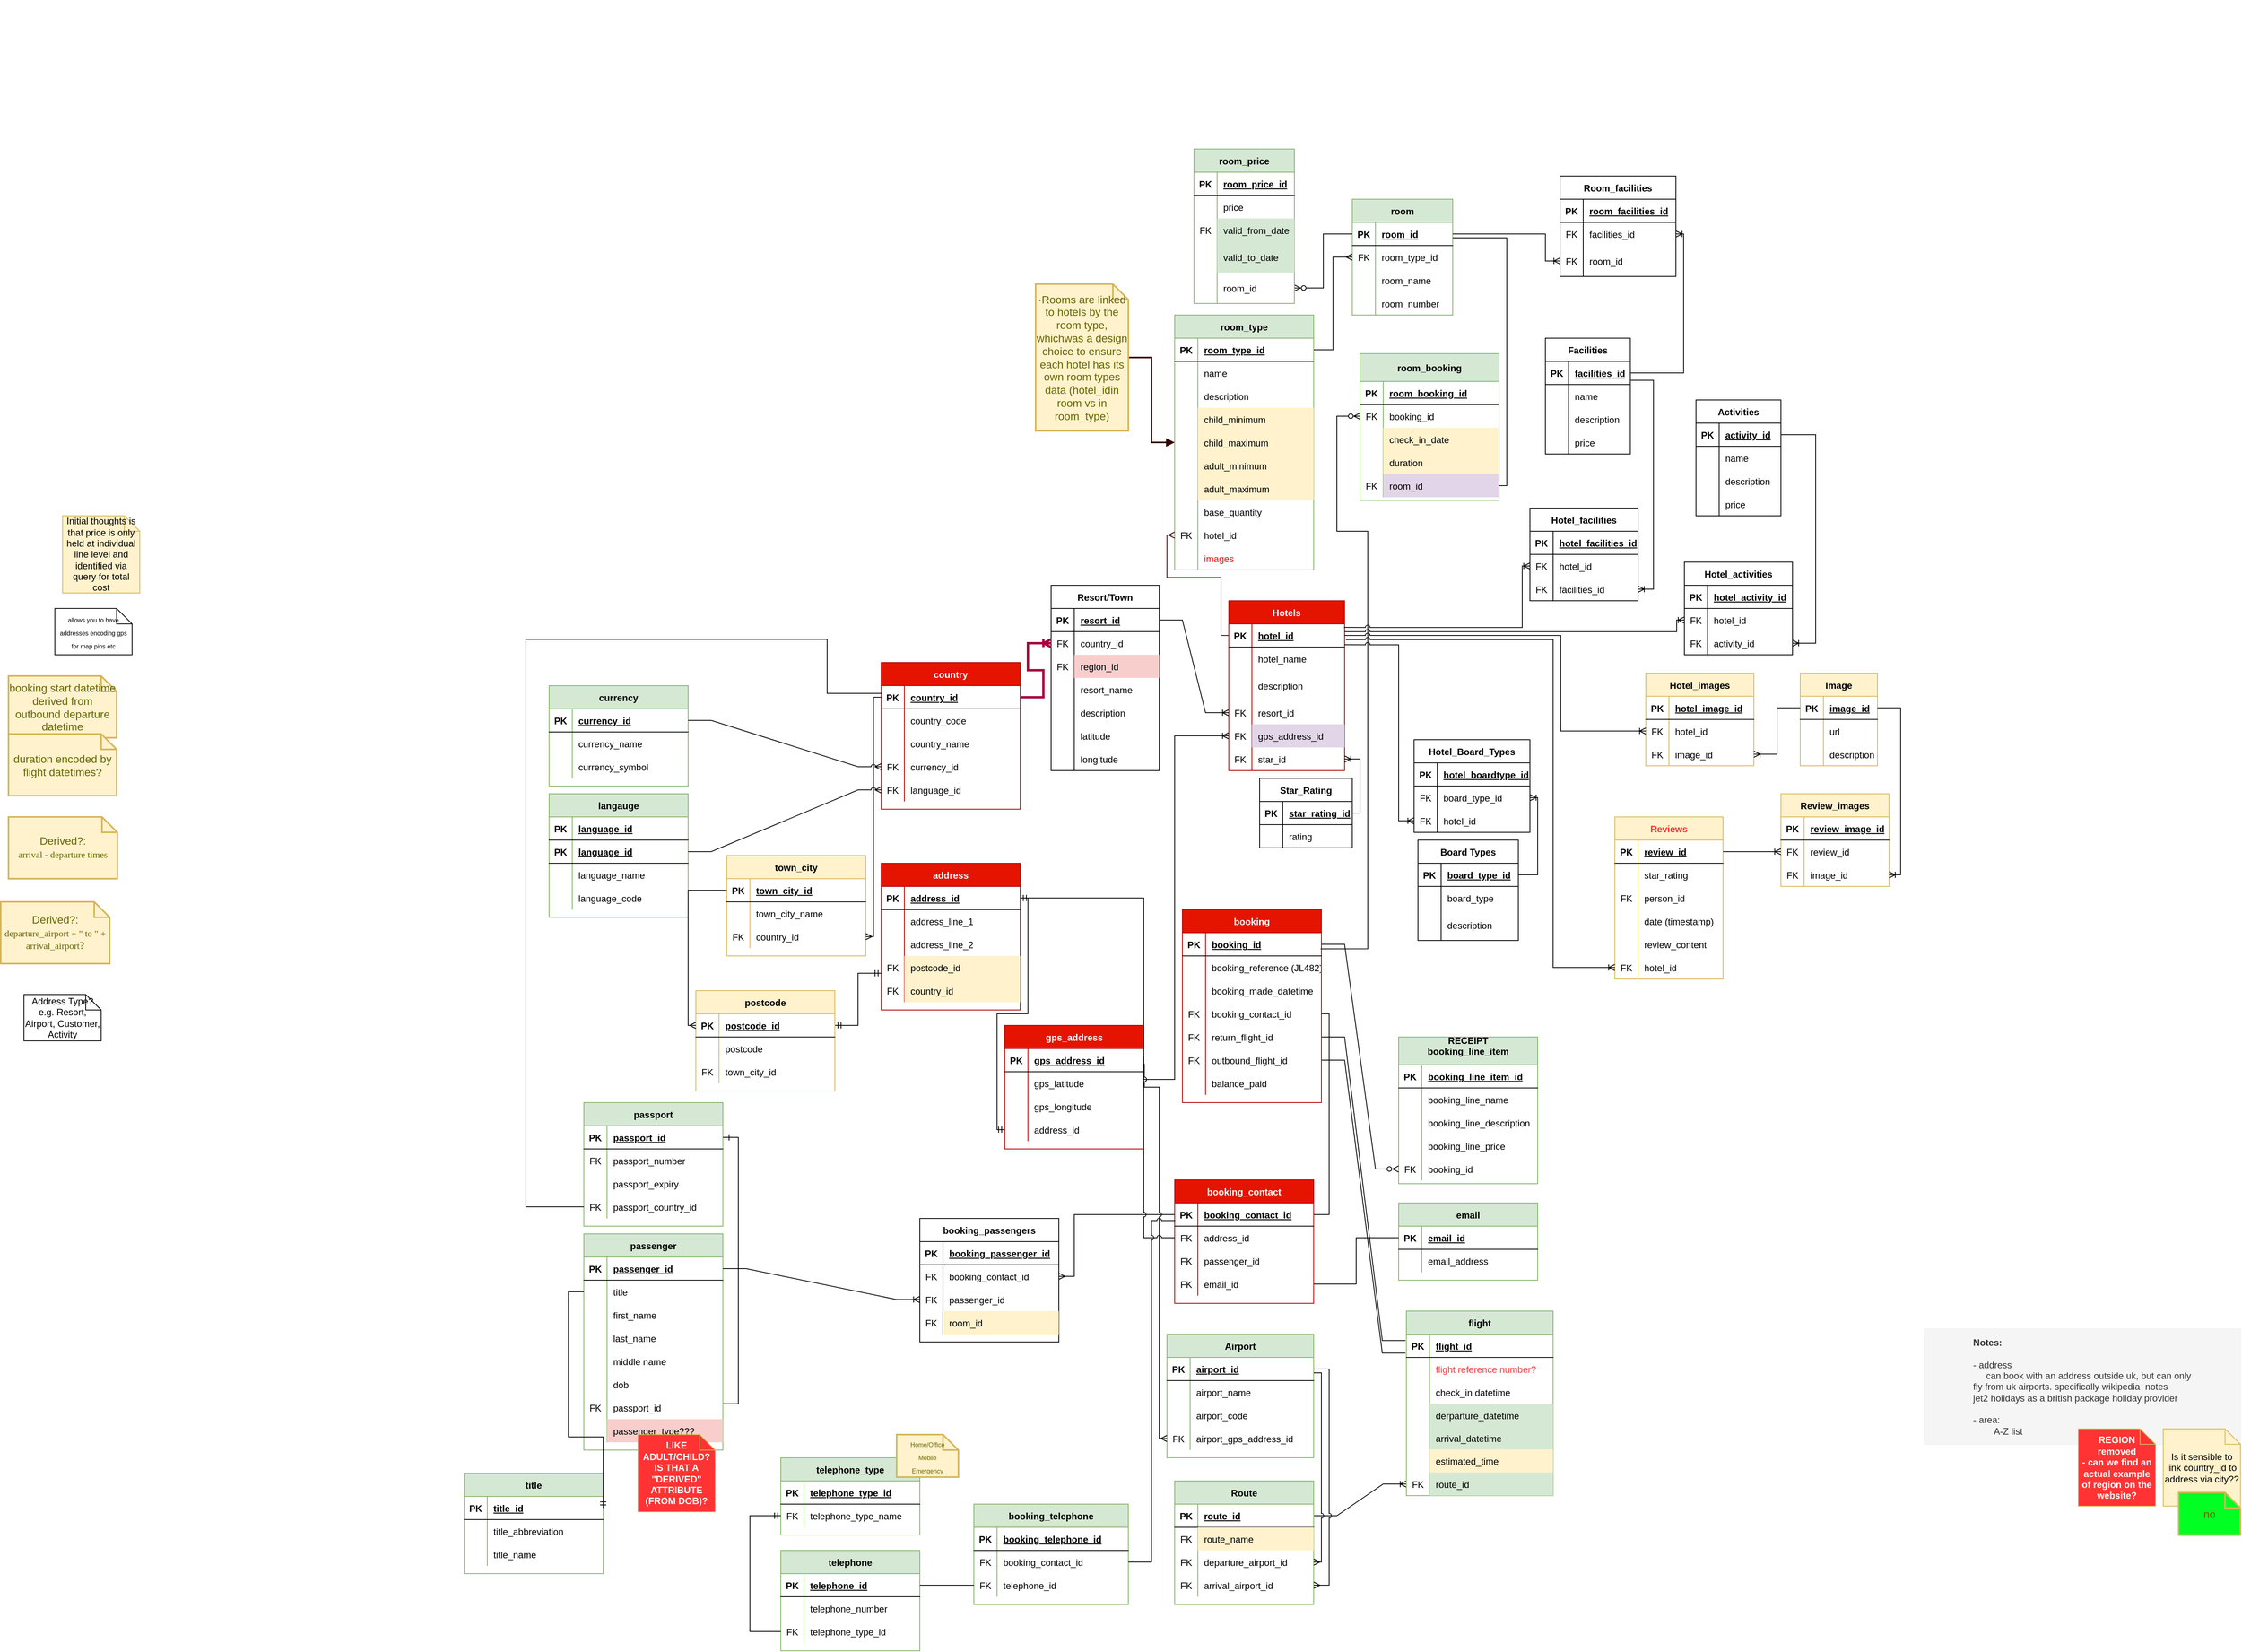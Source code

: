 <mxfile version="20.4.1" type="device"><diagram id="-2yeOfwBITJ53uySHP9W" name="Page-1"><mxGraphModel dx="1485" dy="2879" grid="1" gridSize="10" guides="1" tooltips="1" connect="1" arrows="1" fold="1" page="1" pageScale="1" pageWidth="1200" pageHeight="1920" math="0" shadow="0"><root><mxCell id="0"/><mxCell id="1" parent="0"/><mxCell id="WThsMtTnSutkIoZV56As-1357" value="" style="endArrow=ERmany;html=1;rounded=0;strokeWidth=1;fontFamily=Helvetica;fontSize=12;fontColor=#FF3333;entryX=1;entryY=0.5;entryDx=0;entryDy=0;exitX=0;exitY=0.5;exitDx=0;exitDy=0;edgeStyle=orthogonalEdgeStyle;startArrow=none;startFill=0;endFill=0;" edge="1" parent="1" source="WThsMtTnSutkIoZV56As-92" target="WThsMtTnSutkIoZV56As-1303"><mxGeometry relative="1" as="geometry"><mxPoint x="-40" y="400" as="sourcePoint"/><mxPoint x="120" y="400" as="targetPoint"/><Array as="points"><mxPoint x="1570" y="775"/><mxPoint x="1570" y="855"/></Array></mxGeometry></mxCell><mxCell id="WThsMtTnSutkIoZV56As-1226" value="" style="edgeStyle=orthogonalEdgeStyle;fontSize=12;html=1;endArrow=ERzeroToMany;endFill=1;rounded=0;exitX=0.994;exitY=0.694;exitDx=0;exitDy=0;entryX=0;entryY=0.5;entryDx=0;entryDy=0;exitPerimeter=0;" edge="1" parent="1" source="WThsMtTnSutkIoZV56As-1159" target="WThsMtTnSutkIoZV56As-1217"><mxGeometry width="100" height="100" relative="1" as="geometry"><mxPoint x="1570" y="1215" as="sourcePoint"/><mxPoint x="1670" y="1241" as="targetPoint"/><Array as="points"><mxPoint x="1950" y="431"/><mxPoint x="1950" y="-110"/><mxPoint x="1910" y="-110"/><mxPoint x="1910" y="-259"/></Array></mxGeometry></mxCell><mxCell id="WThsMtTnSutkIoZV56As-891" value="" style="edgeStyle=entityRelationEdgeStyle;fontSize=12;html=1;endArrow=ERoneToMany;rounded=0;exitX=1;exitY=0.5;exitDx=0;exitDy=0;entryX=0;entryY=0.5;entryDx=0;entryDy=0;" edge="1" parent="1" source="WThsMtTnSutkIoZV56As-810" target="WThsMtTnSutkIoZV56As-869"><mxGeometry width="100" height="100" relative="1" as="geometry"><mxPoint x="2080" y="1507.5" as="sourcePoint"/><mxPoint x="2020" y="1347.5" as="targetPoint"/></mxGeometry></mxCell><mxCell id="WThsMtTnSutkIoZV56As-1353" value="&lt;div&gt;booking start datetime derived from&lt;/div&gt;&lt;div&gt;outbound departure datetime&lt;br&gt;&lt;/div&gt;" style="shape=note;strokeWidth=2;fontSize=14;size=20;whiteSpace=wrap;html=1;fillColor=#fff2cc;strokeColor=#d6b656;fontColor=#666600;fontFamily=Helvetica;" vertex="1" parent="1"><mxGeometry x="190" y="77.5" width="140" height="80" as="geometry"/></mxCell><mxCell id="WThsMtTnSutkIoZV56As-1355" value="duration encoded by flight datetimes?" style="shape=note;strokeWidth=2;fontSize=14;size=20;whiteSpace=wrap;html=1;fillColor=#fff2cc;strokeColor=#d6b656;fontColor=#666600;fontFamily=Helvetica;" vertex="1" parent="1"><mxGeometry x="190" y="152.5" width="140" height="80" as="geometry"/></mxCell><mxCell id="WThsMtTnSutkIoZV56As-2" value="address" style="shape=table;startSize=30;container=1;collapsible=1;childLayout=tableLayout;fixedRows=1;rowLines=0;fontStyle=1;align=center;resizeLast=1;fillColor=#e51400;strokeColor=#B20000;fontColor=#ffffff;" vertex="1" parent="1"><mxGeometry x="1320" y="320" width="180" height="190" as="geometry"/></mxCell><mxCell id="WThsMtTnSutkIoZV56As-3" value="" style="shape=tableRow;horizontal=0;startSize=0;swimlaneHead=0;swimlaneBody=0;fillColor=none;collapsible=0;dropTarget=0;points=[[0,0.5],[1,0.5]];portConstraint=eastwest;top=0;left=0;right=0;bottom=1;" vertex="1" parent="WThsMtTnSutkIoZV56As-2"><mxGeometry y="30" width="180" height="30" as="geometry"/></mxCell><mxCell id="WThsMtTnSutkIoZV56As-4" value="PK" style="shape=partialRectangle;connectable=0;fillColor=none;top=0;left=0;bottom=0;right=0;fontStyle=1;overflow=hidden;" vertex="1" parent="WThsMtTnSutkIoZV56As-3"><mxGeometry width="30" height="30" as="geometry"><mxRectangle width="30" height="30" as="alternateBounds"/></mxGeometry></mxCell><mxCell id="WThsMtTnSutkIoZV56As-5" value="address_id" style="shape=partialRectangle;connectable=0;fillColor=none;top=0;left=0;bottom=0;right=0;align=left;spacingLeft=6;fontStyle=5;overflow=hidden;" vertex="1" parent="WThsMtTnSutkIoZV56As-3"><mxGeometry x="30" width="150" height="30" as="geometry"><mxRectangle width="150" height="30" as="alternateBounds"/></mxGeometry></mxCell><mxCell id="WThsMtTnSutkIoZV56As-6" value="" style="shape=tableRow;horizontal=0;startSize=0;swimlaneHead=0;swimlaneBody=0;fillColor=none;collapsible=0;dropTarget=0;points=[[0,0.5],[1,0.5]];portConstraint=eastwest;top=0;left=0;right=0;bottom=0;" vertex="1" parent="WThsMtTnSutkIoZV56As-2"><mxGeometry y="60" width="180" height="30" as="geometry"/></mxCell><mxCell id="WThsMtTnSutkIoZV56As-7" value="" style="shape=partialRectangle;connectable=0;fillColor=none;top=0;left=0;bottom=0;right=0;editable=1;overflow=hidden;" vertex="1" parent="WThsMtTnSutkIoZV56As-6"><mxGeometry width="30" height="30" as="geometry"><mxRectangle width="30" height="30" as="alternateBounds"/></mxGeometry></mxCell><mxCell id="WThsMtTnSutkIoZV56As-8" value="address_line_1" style="shape=partialRectangle;connectable=0;fillColor=none;top=0;left=0;bottom=0;right=0;align=left;spacingLeft=6;overflow=hidden;" vertex="1" parent="WThsMtTnSutkIoZV56As-6"><mxGeometry x="30" width="150" height="30" as="geometry"><mxRectangle width="150" height="30" as="alternateBounds"/></mxGeometry></mxCell><mxCell id="WThsMtTnSutkIoZV56As-9" value="" style="shape=tableRow;horizontal=0;startSize=0;swimlaneHead=0;swimlaneBody=0;fillColor=none;collapsible=0;dropTarget=0;points=[[0,0.5],[1,0.5]];portConstraint=eastwest;top=0;left=0;right=0;bottom=0;" vertex="1" parent="WThsMtTnSutkIoZV56As-2"><mxGeometry y="90" width="180" height="30" as="geometry"/></mxCell><mxCell id="WThsMtTnSutkIoZV56As-10" value="" style="shape=partialRectangle;connectable=0;fillColor=none;top=0;left=0;bottom=0;right=0;editable=1;overflow=hidden;" vertex="1" parent="WThsMtTnSutkIoZV56As-9"><mxGeometry width="30" height="30" as="geometry"><mxRectangle width="30" height="30" as="alternateBounds"/></mxGeometry></mxCell><mxCell id="WThsMtTnSutkIoZV56As-11" value="address_line_2" style="shape=partialRectangle;connectable=0;fillColor=none;top=0;left=0;bottom=0;right=0;align=left;spacingLeft=6;overflow=hidden;" vertex="1" parent="WThsMtTnSutkIoZV56As-9"><mxGeometry x="30" width="150" height="30" as="geometry"><mxRectangle width="150" height="30" as="alternateBounds"/></mxGeometry></mxCell><mxCell id="WThsMtTnSutkIoZV56As-12" value="" style="shape=tableRow;horizontal=0;startSize=0;swimlaneHead=0;swimlaneBody=0;fillColor=none;collapsible=0;dropTarget=0;points=[[0,0.5],[1,0.5]];portConstraint=eastwest;top=0;left=0;right=0;bottom=0;" vertex="1" parent="WThsMtTnSutkIoZV56As-2"><mxGeometry y="120" width="180" height="30" as="geometry"/></mxCell><mxCell id="WThsMtTnSutkIoZV56As-13" value="FK" style="shape=partialRectangle;connectable=0;fillColor=none;top=0;left=0;bottom=0;right=0;editable=1;overflow=hidden;" vertex="1" parent="WThsMtTnSutkIoZV56As-12"><mxGeometry width="30" height="30" as="geometry"><mxRectangle width="30" height="30" as="alternateBounds"/></mxGeometry></mxCell><mxCell id="WThsMtTnSutkIoZV56As-14" value="postcode_id" style="shape=partialRectangle;connectable=0;fillColor=#fff2cc;top=0;left=0;bottom=0;right=0;align=left;spacingLeft=6;overflow=hidden;strokeColor=#d6b656;" vertex="1" parent="WThsMtTnSutkIoZV56As-12"><mxGeometry x="30" width="150" height="30" as="geometry"><mxRectangle width="150" height="30" as="alternateBounds"/></mxGeometry></mxCell><mxCell id="WThsMtTnSutkIoZV56As-1427" value="" style="shape=tableRow;horizontal=0;startSize=0;swimlaneHead=0;swimlaneBody=0;fillColor=none;collapsible=0;dropTarget=0;points=[[0,0.5],[1,0.5]];portConstraint=eastwest;top=0;left=0;right=0;bottom=0;" vertex="1" parent="WThsMtTnSutkIoZV56As-2"><mxGeometry y="150" width="180" height="30" as="geometry"/></mxCell><mxCell id="WThsMtTnSutkIoZV56As-1428" value="FK" style="shape=partialRectangle;connectable=0;fillColor=none;top=0;left=0;bottom=0;right=0;editable=1;overflow=hidden;" vertex="1" parent="WThsMtTnSutkIoZV56As-1427"><mxGeometry width="30" height="30" as="geometry"><mxRectangle width="30" height="30" as="alternateBounds"/></mxGeometry></mxCell><mxCell id="WThsMtTnSutkIoZV56As-1429" value="country_id" style="shape=partialRectangle;connectable=0;fillColor=#fff2cc;top=0;left=0;bottom=0;right=0;align=left;spacingLeft=6;overflow=hidden;strokeColor=#d6b656;" vertex="1" parent="WThsMtTnSutkIoZV56As-1427"><mxGeometry x="30" width="150" height="30" as="geometry"><mxRectangle width="150" height="30" as="alternateBounds"/></mxGeometry></mxCell><mxCell id="WThsMtTnSutkIoZV56As-15" value="town_city" style="shape=table;startSize=30;container=1;collapsible=1;childLayout=tableLayout;fixedRows=1;rowLines=0;fontStyle=1;align=center;resizeLast=1;fillColor=#fff2cc;strokeColor=#d6b656;" vertex="1" parent="1"><mxGeometry x="1120" y="310" width="180" height="130" as="geometry"/></mxCell><mxCell id="WThsMtTnSutkIoZV56As-16" value="" style="shape=tableRow;horizontal=0;startSize=0;swimlaneHead=0;swimlaneBody=0;fillColor=none;collapsible=0;dropTarget=0;points=[[0,0.5],[1,0.5]];portConstraint=eastwest;top=0;left=0;right=0;bottom=1;" vertex="1" parent="WThsMtTnSutkIoZV56As-15"><mxGeometry y="30" width="180" height="30" as="geometry"/></mxCell><mxCell id="WThsMtTnSutkIoZV56As-17" value="PK" style="shape=partialRectangle;connectable=0;fillColor=none;top=0;left=0;bottom=0;right=0;fontStyle=1;overflow=hidden;" vertex="1" parent="WThsMtTnSutkIoZV56As-16"><mxGeometry width="30" height="30" as="geometry"><mxRectangle width="30" height="30" as="alternateBounds"/></mxGeometry></mxCell><mxCell id="WThsMtTnSutkIoZV56As-18" value="town_city_id" style="shape=partialRectangle;connectable=0;fillColor=none;top=0;left=0;bottom=0;right=0;align=left;spacingLeft=6;fontStyle=5;overflow=hidden;" vertex="1" parent="WThsMtTnSutkIoZV56As-16"><mxGeometry x="30" width="150" height="30" as="geometry"><mxRectangle width="150" height="30" as="alternateBounds"/></mxGeometry></mxCell><mxCell id="WThsMtTnSutkIoZV56As-19" value="" style="shape=tableRow;horizontal=0;startSize=0;swimlaneHead=0;swimlaneBody=0;fillColor=none;collapsible=0;dropTarget=0;points=[[0,0.5],[1,0.5]];portConstraint=eastwest;top=0;left=0;right=0;bottom=0;" vertex="1" parent="WThsMtTnSutkIoZV56As-15"><mxGeometry y="60" width="180" height="30" as="geometry"/></mxCell><mxCell id="WThsMtTnSutkIoZV56As-20" value="" style="shape=partialRectangle;connectable=0;fillColor=none;top=0;left=0;bottom=0;right=0;editable=1;overflow=hidden;" vertex="1" parent="WThsMtTnSutkIoZV56As-19"><mxGeometry width="30" height="30" as="geometry"><mxRectangle width="30" height="30" as="alternateBounds"/></mxGeometry></mxCell><mxCell id="WThsMtTnSutkIoZV56As-21" value="town_city_name" style="shape=partialRectangle;connectable=0;fillColor=none;top=0;left=0;bottom=0;right=0;align=left;spacingLeft=6;overflow=hidden;" vertex="1" parent="WThsMtTnSutkIoZV56As-19"><mxGeometry x="30" width="150" height="30" as="geometry"><mxRectangle width="150" height="30" as="alternateBounds"/></mxGeometry></mxCell><mxCell id="WThsMtTnSutkIoZV56As-22" value="" style="shape=tableRow;horizontal=0;startSize=0;swimlaneHead=0;swimlaneBody=0;fillColor=none;collapsible=0;dropTarget=0;points=[[0,0.5],[1,0.5]];portConstraint=eastwest;top=0;left=0;right=0;bottom=0;" vertex="1" parent="WThsMtTnSutkIoZV56As-15"><mxGeometry y="90" width="180" height="30" as="geometry"/></mxCell><mxCell id="WThsMtTnSutkIoZV56As-23" value="FK" style="shape=partialRectangle;connectable=0;fillColor=none;top=0;left=0;bottom=0;right=0;editable=1;overflow=hidden;" vertex="1" parent="WThsMtTnSutkIoZV56As-22"><mxGeometry width="30" height="30" as="geometry"><mxRectangle width="30" height="30" as="alternateBounds"/></mxGeometry></mxCell><mxCell id="WThsMtTnSutkIoZV56As-24" value="country_id" style="shape=partialRectangle;connectable=0;fillColor=none;top=0;left=0;bottom=0;right=0;align=left;spacingLeft=6;overflow=hidden;" vertex="1" parent="WThsMtTnSutkIoZV56As-22"><mxGeometry x="30" width="150" height="30" as="geometry"><mxRectangle width="150" height="30" as="alternateBounds"/></mxGeometry></mxCell><mxCell id="WThsMtTnSutkIoZV56As-25" value="" style="endArrow=ERmandOne;html=1;rounded=0;entryX=1;entryY=0.5;entryDx=0;entryDy=0;exitX=0;exitY=0.75;exitDx=0;exitDy=0;startArrow=ERmandOne;startFill=0;endFill=0;edgeStyle=orthogonalEdgeStyle;" edge="1" parent="1" source="WThsMtTnSutkIoZV56As-2" target="WThsMtTnSutkIoZV56As-143"><mxGeometry relative="1" as="geometry"><mxPoint x="650" y="500" as="sourcePoint"/><mxPoint x="930" y="820" as="targetPoint"/></mxGeometry></mxCell><mxCell id="WThsMtTnSutkIoZV56As-26" value="passenger" style="shape=table;startSize=30;container=1;collapsible=1;childLayout=tableLayout;fixedRows=1;rowLines=0;fontStyle=1;align=center;resizeLast=1;fillColor=#d5e8d4;strokeColor=#82b366;" vertex="1" parent="1"><mxGeometry x="935" y="800" width="180" height="280" as="geometry"/></mxCell><mxCell id="WThsMtTnSutkIoZV56As-27" value="" style="shape=tableRow;horizontal=0;startSize=0;swimlaneHead=0;swimlaneBody=0;fillColor=none;collapsible=0;dropTarget=0;points=[[0,0.5],[1,0.5]];portConstraint=eastwest;top=0;left=0;right=0;bottom=1;" vertex="1" parent="WThsMtTnSutkIoZV56As-26"><mxGeometry y="30" width="180" height="30" as="geometry"/></mxCell><mxCell id="WThsMtTnSutkIoZV56As-28" value="PK" style="shape=partialRectangle;connectable=0;fillColor=none;top=0;left=0;bottom=0;right=0;fontStyle=1;overflow=hidden;" vertex="1" parent="WThsMtTnSutkIoZV56As-27"><mxGeometry width="30" height="30" as="geometry"><mxRectangle width="30" height="30" as="alternateBounds"/></mxGeometry></mxCell><mxCell id="WThsMtTnSutkIoZV56As-29" value="passenger_id" style="shape=partialRectangle;connectable=0;fillColor=none;top=0;left=0;bottom=0;right=0;align=left;spacingLeft=6;fontStyle=5;overflow=hidden;" vertex="1" parent="WThsMtTnSutkIoZV56As-27"><mxGeometry x="30" width="150" height="30" as="geometry"><mxRectangle width="150" height="30" as="alternateBounds"/></mxGeometry></mxCell><mxCell id="WThsMtTnSutkIoZV56As-30" value="" style="shape=tableRow;horizontal=0;startSize=0;swimlaneHead=0;swimlaneBody=0;fillColor=none;collapsible=0;dropTarget=0;points=[[0,0.5],[1,0.5]];portConstraint=eastwest;top=0;left=0;right=0;bottom=0;" vertex="1" parent="WThsMtTnSutkIoZV56As-26"><mxGeometry y="60" width="180" height="30" as="geometry"/></mxCell><mxCell id="WThsMtTnSutkIoZV56As-31" value="" style="shape=partialRectangle;connectable=0;fillColor=none;top=0;left=0;bottom=0;right=0;editable=1;overflow=hidden;" vertex="1" parent="WThsMtTnSutkIoZV56As-30"><mxGeometry width="30" height="30" as="geometry"><mxRectangle width="30" height="30" as="alternateBounds"/></mxGeometry></mxCell><mxCell id="WThsMtTnSutkIoZV56As-32" value="title" style="shape=partialRectangle;connectable=0;fillColor=none;top=0;left=0;bottom=0;right=0;align=left;spacingLeft=6;overflow=hidden;" vertex="1" parent="WThsMtTnSutkIoZV56As-30"><mxGeometry x="30" width="150" height="30" as="geometry"><mxRectangle width="150" height="30" as="alternateBounds"/></mxGeometry></mxCell><mxCell id="WThsMtTnSutkIoZV56As-33" value="" style="shape=tableRow;horizontal=0;startSize=0;swimlaneHead=0;swimlaneBody=0;fillColor=none;collapsible=0;dropTarget=0;points=[[0,0.5],[1,0.5]];portConstraint=eastwest;top=0;left=0;right=0;bottom=0;" vertex="1" parent="WThsMtTnSutkIoZV56As-26"><mxGeometry y="90" width="180" height="30" as="geometry"/></mxCell><mxCell id="WThsMtTnSutkIoZV56As-34" value="" style="shape=partialRectangle;connectable=0;fillColor=none;top=0;left=0;bottom=0;right=0;editable=1;overflow=hidden;" vertex="1" parent="WThsMtTnSutkIoZV56As-33"><mxGeometry width="30" height="30" as="geometry"><mxRectangle width="30" height="30" as="alternateBounds"/></mxGeometry></mxCell><mxCell id="WThsMtTnSutkIoZV56As-35" value="first_name" style="shape=partialRectangle;connectable=0;fillColor=none;top=0;left=0;bottom=0;right=0;align=left;spacingLeft=6;overflow=hidden;" vertex="1" parent="WThsMtTnSutkIoZV56As-33"><mxGeometry x="30" width="150" height="30" as="geometry"><mxRectangle width="150" height="30" as="alternateBounds"/></mxGeometry></mxCell><mxCell id="WThsMtTnSutkIoZV56As-36" value="" style="shape=tableRow;horizontal=0;startSize=0;swimlaneHead=0;swimlaneBody=0;fillColor=none;collapsible=0;dropTarget=0;points=[[0,0.5],[1,0.5]];portConstraint=eastwest;top=0;left=0;right=0;bottom=0;" vertex="1" parent="WThsMtTnSutkIoZV56As-26"><mxGeometry y="120" width="180" height="30" as="geometry"/></mxCell><mxCell id="WThsMtTnSutkIoZV56As-37" value="" style="shape=partialRectangle;connectable=0;fillColor=none;top=0;left=0;bottom=0;right=0;editable=1;overflow=hidden;" vertex="1" parent="WThsMtTnSutkIoZV56As-36"><mxGeometry width="30" height="30" as="geometry"><mxRectangle width="30" height="30" as="alternateBounds"/></mxGeometry></mxCell><mxCell id="WThsMtTnSutkIoZV56As-38" value="last_name" style="shape=partialRectangle;connectable=0;fillColor=none;top=0;left=0;bottom=0;right=0;align=left;spacingLeft=6;overflow=hidden;" vertex="1" parent="WThsMtTnSutkIoZV56As-36"><mxGeometry x="30" width="150" height="30" as="geometry"><mxRectangle width="150" height="30" as="alternateBounds"/></mxGeometry></mxCell><mxCell id="WThsMtTnSutkIoZV56As-39" value="" style="shape=tableRow;horizontal=0;startSize=0;swimlaneHead=0;swimlaneBody=0;fillColor=none;collapsible=0;dropTarget=0;points=[[0,0.5],[1,0.5]];portConstraint=eastwest;top=0;left=0;right=0;bottom=0;" vertex="1" parent="WThsMtTnSutkIoZV56As-26"><mxGeometry y="150" width="180" height="30" as="geometry"/></mxCell><mxCell id="WThsMtTnSutkIoZV56As-40" value="" style="shape=partialRectangle;connectable=0;fillColor=none;top=0;left=0;bottom=0;right=0;editable=1;overflow=hidden;" vertex="1" parent="WThsMtTnSutkIoZV56As-39"><mxGeometry width="30" height="30" as="geometry"><mxRectangle width="30" height="30" as="alternateBounds"/></mxGeometry></mxCell><mxCell id="WThsMtTnSutkIoZV56As-41" value="middle name" style="shape=partialRectangle;connectable=0;fillColor=none;top=0;left=0;bottom=0;right=0;align=left;spacingLeft=6;overflow=hidden;" vertex="1" parent="WThsMtTnSutkIoZV56As-39"><mxGeometry x="30" width="150" height="30" as="geometry"><mxRectangle width="150" height="30" as="alternateBounds"/></mxGeometry></mxCell><mxCell id="WThsMtTnSutkIoZV56As-42" value="" style="shape=tableRow;horizontal=0;startSize=0;swimlaneHead=0;swimlaneBody=0;fillColor=none;collapsible=0;dropTarget=0;points=[[0,0.5],[1,0.5]];portConstraint=eastwest;top=0;left=0;right=0;bottom=0;" vertex="1" parent="WThsMtTnSutkIoZV56As-26"><mxGeometry y="180" width="180" height="30" as="geometry"/></mxCell><mxCell id="WThsMtTnSutkIoZV56As-43" value="" style="shape=partialRectangle;connectable=0;fillColor=none;top=0;left=0;bottom=0;right=0;editable=1;overflow=hidden;" vertex="1" parent="WThsMtTnSutkIoZV56As-42"><mxGeometry width="30" height="30" as="geometry"><mxRectangle width="30" height="30" as="alternateBounds"/></mxGeometry></mxCell><mxCell id="WThsMtTnSutkIoZV56As-44" value="dob" style="shape=partialRectangle;connectable=0;fillColor=none;top=0;left=0;bottom=0;right=0;align=left;spacingLeft=6;overflow=hidden;" vertex="1" parent="WThsMtTnSutkIoZV56As-42"><mxGeometry x="30" width="150" height="30" as="geometry"><mxRectangle width="150" height="30" as="alternateBounds"/></mxGeometry></mxCell><mxCell id="WThsMtTnSutkIoZV56As-45" value="" style="shape=tableRow;horizontal=0;startSize=0;swimlaneHead=0;swimlaneBody=0;fillColor=none;collapsible=0;dropTarget=0;points=[[0,0.5],[1,0.5]];portConstraint=eastwest;top=0;left=0;right=0;bottom=0;" vertex="1" parent="WThsMtTnSutkIoZV56As-26"><mxGeometry y="210" width="180" height="30" as="geometry"/></mxCell><mxCell id="WThsMtTnSutkIoZV56As-46" value="FK" style="shape=partialRectangle;connectable=0;fillColor=none;top=0;left=0;bottom=0;right=0;editable=1;overflow=hidden;" vertex="1" parent="WThsMtTnSutkIoZV56As-45"><mxGeometry width="30" height="30" as="geometry"><mxRectangle width="30" height="30" as="alternateBounds"/></mxGeometry></mxCell><mxCell id="WThsMtTnSutkIoZV56As-47" value="passport_id" style="shape=partialRectangle;connectable=0;fillColor=none;top=0;left=0;bottom=0;right=0;align=left;spacingLeft=6;overflow=hidden;" vertex="1" parent="WThsMtTnSutkIoZV56As-45"><mxGeometry x="30" width="150" height="30" as="geometry"><mxRectangle width="150" height="30" as="alternateBounds"/></mxGeometry></mxCell><mxCell id="WThsMtTnSutkIoZV56As-48" value="" style="shape=tableRow;horizontal=0;startSize=0;swimlaneHead=0;swimlaneBody=0;fillColor=none;collapsible=0;dropTarget=0;points=[[0,0.5],[1,0.5]];portConstraint=eastwest;top=0;left=0;right=0;bottom=0;" vertex="1" parent="WThsMtTnSutkIoZV56As-26"><mxGeometry y="240" width="180" height="30" as="geometry"/></mxCell><mxCell id="WThsMtTnSutkIoZV56As-49" value="" style="shape=partialRectangle;connectable=0;fillColor=none;top=0;left=0;bottom=0;right=0;editable=1;overflow=hidden;" vertex="1" parent="WThsMtTnSutkIoZV56As-48"><mxGeometry width="30" height="30" as="geometry"><mxRectangle width="30" height="30" as="alternateBounds"/></mxGeometry></mxCell><mxCell id="WThsMtTnSutkIoZV56As-50" value="passenger_type???" style="shape=partialRectangle;connectable=0;fillColor=#f8cecc;top=0;left=0;bottom=0;right=0;align=left;spacingLeft=6;overflow=hidden;strokeColor=#b85450;" vertex="1" parent="WThsMtTnSutkIoZV56As-48"><mxGeometry x="30" width="150" height="30" as="geometry"><mxRectangle width="150" height="30" as="alternateBounds"/></mxGeometry></mxCell><mxCell id="WThsMtTnSutkIoZV56As-51" value="country" style="shape=table;startSize=30;container=1;collapsible=1;childLayout=tableLayout;fixedRows=1;rowLines=0;fontStyle=1;align=center;resizeLast=1;fillColor=#e51400;strokeColor=#B20000;fontColor=#ffffff;" vertex="1" parent="1"><mxGeometry x="1320" y="60" width="180" height="190" as="geometry"/></mxCell><mxCell id="WThsMtTnSutkIoZV56As-52" value="" style="shape=tableRow;horizontal=0;startSize=0;swimlaneHead=0;swimlaneBody=0;fillColor=none;collapsible=0;dropTarget=0;points=[[0,0.5],[1,0.5]];portConstraint=eastwest;top=0;left=0;right=0;bottom=1;" vertex="1" parent="WThsMtTnSutkIoZV56As-51"><mxGeometry y="30" width="180" height="30" as="geometry"/></mxCell><mxCell id="WThsMtTnSutkIoZV56As-53" value="PK" style="shape=partialRectangle;connectable=0;fillColor=none;top=0;left=0;bottom=0;right=0;fontStyle=1;overflow=hidden;" vertex="1" parent="WThsMtTnSutkIoZV56As-52"><mxGeometry width="30" height="30" as="geometry"><mxRectangle width="30" height="30" as="alternateBounds"/></mxGeometry></mxCell><mxCell id="WThsMtTnSutkIoZV56As-54" value="country_id" style="shape=partialRectangle;connectable=0;fillColor=none;top=0;left=0;bottom=0;right=0;align=left;spacingLeft=6;fontStyle=5;overflow=hidden;" vertex="1" parent="WThsMtTnSutkIoZV56As-52"><mxGeometry x="30" width="150" height="30" as="geometry"><mxRectangle width="150" height="30" as="alternateBounds"/></mxGeometry></mxCell><mxCell id="WThsMtTnSutkIoZV56As-55" value="" style="shape=tableRow;horizontal=0;startSize=0;swimlaneHead=0;swimlaneBody=0;fillColor=none;collapsible=0;dropTarget=0;points=[[0,0.5],[1,0.5]];portConstraint=eastwest;top=0;left=0;right=0;bottom=0;" vertex="1" parent="WThsMtTnSutkIoZV56As-51"><mxGeometry y="60" width="180" height="30" as="geometry"/></mxCell><mxCell id="WThsMtTnSutkIoZV56As-56" value="" style="shape=partialRectangle;connectable=0;fillColor=none;top=0;left=0;bottom=0;right=0;editable=1;overflow=hidden;" vertex="1" parent="WThsMtTnSutkIoZV56As-55"><mxGeometry width="30" height="30" as="geometry"><mxRectangle width="30" height="30" as="alternateBounds"/></mxGeometry></mxCell><mxCell id="WThsMtTnSutkIoZV56As-57" value="country_code" style="shape=partialRectangle;connectable=0;fillColor=none;top=0;left=0;bottom=0;right=0;align=left;spacingLeft=6;overflow=hidden;" vertex="1" parent="WThsMtTnSutkIoZV56As-55"><mxGeometry x="30" width="150" height="30" as="geometry"><mxRectangle width="150" height="30" as="alternateBounds"/></mxGeometry></mxCell><mxCell id="WThsMtTnSutkIoZV56As-58" value="" style="shape=tableRow;horizontal=0;startSize=0;swimlaneHead=0;swimlaneBody=0;fillColor=none;collapsible=0;dropTarget=0;points=[[0,0.5],[1,0.5]];portConstraint=eastwest;top=0;left=0;right=0;bottom=0;" vertex="1" parent="WThsMtTnSutkIoZV56As-51"><mxGeometry y="90" width="180" height="30" as="geometry"/></mxCell><mxCell id="WThsMtTnSutkIoZV56As-59" value="" style="shape=partialRectangle;connectable=0;fillColor=none;top=0;left=0;bottom=0;right=0;editable=1;overflow=hidden;" vertex="1" parent="WThsMtTnSutkIoZV56As-58"><mxGeometry width="30" height="30" as="geometry"><mxRectangle width="30" height="30" as="alternateBounds"/></mxGeometry></mxCell><mxCell id="WThsMtTnSutkIoZV56As-60" value="country_name" style="shape=partialRectangle;connectable=0;fillColor=none;top=0;left=0;bottom=0;right=0;align=left;spacingLeft=6;overflow=hidden;" vertex="1" parent="WThsMtTnSutkIoZV56As-58"><mxGeometry x="30" width="150" height="30" as="geometry"><mxRectangle width="150" height="30" as="alternateBounds"/></mxGeometry></mxCell><mxCell id="WThsMtTnSutkIoZV56As-64" value="" style="shape=tableRow;horizontal=0;startSize=0;swimlaneHead=0;swimlaneBody=0;fillColor=none;collapsible=0;dropTarget=0;points=[[0,0.5],[1,0.5]];portConstraint=eastwest;top=0;left=0;right=0;bottom=0;" vertex="1" parent="WThsMtTnSutkIoZV56As-51"><mxGeometry y="120" width="180" height="30" as="geometry"/></mxCell><mxCell id="WThsMtTnSutkIoZV56As-65" value="FK" style="shape=partialRectangle;connectable=0;fillColor=none;top=0;left=0;bottom=0;right=0;editable=1;overflow=hidden;" vertex="1" parent="WThsMtTnSutkIoZV56As-64"><mxGeometry width="30" height="30" as="geometry"><mxRectangle width="30" height="30" as="alternateBounds"/></mxGeometry></mxCell><mxCell id="WThsMtTnSutkIoZV56As-66" value="currency_id" style="shape=partialRectangle;connectable=0;fillColor=none;top=0;left=0;bottom=0;right=0;align=left;spacingLeft=6;overflow=hidden;" vertex="1" parent="WThsMtTnSutkIoZV56As-64"><mxGeometry x="30" width="150" height="30" as="geometry"><mxRectangle width="150" height="30" as="alternateBounds"/></mxGeometry></mxCell><mxCell id="WThsMtTnSutkIoZV56As-61" value="" style="shape=tableRow;horizontal=0;startSize=0;swimlaneHead=0;swimlaneBody=0;fillColor=none;collapsible=0;dropTarget=0;points=[[0,0.5],[1,0.5]];portConstraint=eastwest;top=0;left=0;right=0;bottom=0;" vertex="1" parent="WThsMtTnSutkIoZV56As-51"><mxGeometry y="150" width="180" height="30" as="geometry"/></mxCell><mxCell id="WThsMtTnSutkIoZV56As-62" value="FK" style="shape=partialRectangle;connectable=0;fillColor=none;top=0;left=0;bottom=0;right=0;editable=1;overflow=hidden;" vertex="1" parent="WThsMtTnSutkIoZV56As-61"><mxGeometry width="30" height="30" as="geometry"><mxRectangle width="30" height="30" as="alternateBounds"/></mxGeometry></mxCell><mxCell id="WThsMtTnSutkIoZV56As-63" value="language_id" style="shape=partialRectangle;connectable=0;fillColor=none;top=0;left=0;bottom=0;right=0;align=left;spacingLeft=6;overflow=hidden;" vertex="1" parent="WThsMtTnSutkIoZV56As-61"><mxGeometry x="30" width="150" height="30" as="geometry"><mxRectangle width="150" height="30" as="alternateBounds"/></mxGeometry></mxCell><mxCell id="WThsMtTnSutkIoZV56As-67" value="langauge" style="shape=table;startSize=30;container=1;collapsible=1;childLayout=tableLayout;fixedRows=1;rowLines=0;fontStyle=1;align=center;resizeLast=1;fillColor=#d5e8d4;strokeColor=#82b366;" vertex="1" parent="1"><mxGeometry x="890" y="230" width="180" height="160" as="geometry"/></mxCell><mxCell id="WThsMtTnSutkIoZV56As-1430" value="" style="shape=tableRow;horizontal=0;startSize=0;swimlaneHead=0;swimlaneBody=0;fillColor=none;collapsible=0;dropTarget=0;points=[[0,0.5],[1,0.5]];portConstraint=eastwest;top=0;left=0;right=0;bottom=1;" vertex="1" parent="WThsMtTnSutkIoZV56As-67"><mxGeometry y="30" width="180" height="30" as="geometry"/></mxCell><mxCell id="WThsMtTnSutkIoZV56As-1431" value="PK" style="shape=partialRectangle;connectable=0;fillColor=none;top=0;left=0;bottom=0;right=0;fontStyle=1;overflow=hidden;" vertex="1" parent="WThsMtTnSutkIoZV56As-1430"><mxGeometry width="30" height="30" as="geometry"><mxRectangle width="30" height="30" as="alternateBounds"/></mxGeometry></mxCell><mxCell id="WThsMtTnSutkIoZV56As-1432" value="language_id" style="shape=partialRectangle;connectable=0;fillColor=none;top=0;left=0;bottom=0;right=0;align=left;spacingLeft=6;fontStyle=5;overflow=hidden;" vertex="1" parent="WThsMtTnSutkIoZV56As-1430"><mxGeometry x="30" width="150" height="30" as="geometry"><mxRectangle width="150" height="30" as="alternateBounds"/></mxGeometry></mxCell><mxCell id="WThsMtTnSutkIoZV56As-68" value="" style="shape=tableRow;horizontal=0;startSize=0;swimlaneHead=0;swimlaneBody=0;fillColor=none;collapsible=0;dropTarget=0;points=[[0,0.5],[1,0.5]];portConstraint=eastwest;top=0;left=0;right=0;bottom=1;" vertex="1" parent="WThsMtTnSutkIoZV56As-67"><mxGeometry y="60" width="180" height="30" as="geometry"/></mxCell><mxCell id="WThsMtTnSutkIoZV56As-69" value="PK" style="shape=partialRectangle;connectable=0;fillColor=none;top=0;left=0;bottom=0;right=0;fontStyle=1;overflow=hidden;" vertex="1" parent="WThsMtTnSutkIoZV56As-68"><mxGeometry width="30" height="30" as="geometry"><mxRectangle width="30" height="30" as="alternateBounds"/></mxGeometry></mxCell><mxCell id="WThsMtTnSutkIoZV56As-70" value="language_id" style="shape=partialRectangle;connectable=0;fillColor=none;top=0;left=0;bottom=0;right=0;align=left;spacingLeft=6;fontStyle=5;overflow=hidden;" vertex="1" parent="WThsMtTnSutkIoZV56As-68"><mxGeometry x="30" width="150" height="30" as="geometry"><mxRectangle width="150" height="30" as="alternateBounds"/></mxGeometry></mxCell><mxCell id="WThsMtTnSutkIoZV56As-71" value="" style="shape=tableRow;horizontal=0;startSize=0;swimlaneHead=0;swimlaneBody=0;fillColor=none;collapsible=0;dropTarget=0;points=[[0,0.5],[1,0.5]];portConstraint=eastwest;top=0;left=0;right=0;bottom=0;" vertex="1" parent="WThsMtTnSutkIoZV56As-67"><mxGeometry y="90" width="180" height="30" as="geometry"/></mxCell><mxCell id="WThsMtTnSutkIoZV56As-72" value="" style="shape=partialRectangle;connectable=0;fillColor=none;top=0;left=0;bottom=0;right=0;editable=1;overflow=hidden;" vertex="1" parent="WThsMtTnSutkIoZV56As-71"><mxGeometry width="30" height="30" as="geometry"><mxRectangle width="30" height="30" as="alternateBounds"/></mxGeometry></mxCell><mxCell id="WThsMtTnSutkIoZV56As-73" value="language_name" style="shape=partialRectangle;connectable=0;fillColor=none;top=0;left=0;bottom=0;right=0;align=left;spacingLeft=6;overflow=hidden;" vertex="1" parent="WThsMtTnSutkIoZV56As-71"><mxGeometry x="30" width="150" height="30" as="geometry"><mxRectangle width="150" height="30" as="alternateBounds"/></mxGeometry></mxCell><mxCell id="WThsMtTnSutkIoZV56As-74" value="" style="shape=tableRow;horizontal=0;startSize=0;swimlaneHead=0;swimlaneBody=0;fillColor=none;collapsible=0;dropTarget=0;points=[[0,0.5],[1,0.5]];portConstraint=eastwest;top=0;left=0;right=0;bottom=0;" vertex="1" parent="WThsMtTnSutkIoZV56As-67"><mxGeometry y="120" width="180" height="30" as="geometry"/></mxCell><mxCell id="WThsMtTnSutkIoZV56As-75" value="" style="shape=partialRectangle;connectable=0;fillColor=none;top=0;left=0;bottom=0;right=0;editable=1;overflow=hidden;" vertex="1" parent="WThsMtTnSutkIoZV56As-74"><mxGeometry width="30" height="30" as="geometry"><mxRectangle width="30" height="30" as="alternateBounds"/></mxGeometry></mxCell><mxCell id="WThsMtTnSutkIoZV56As-76" value="language_code" style="shape=partialRectangle;connectable=0;fillColor=none;top=0;left=0;bottom=0;right=0;align=left;spacingLeft=6;overflow=hidden;" vertex="1" parent="WThsMtTnSutkIoZV56As-74"><mxGeometry x="30" width="150" height="30" as="geometry"><mxRectangle width="150" height="30" as="alternateBounds"/></mxGeometry></mxCell><mxCell id="WThsMtTnSutkIoZV56As-77" value="telephone" style="shape=table;startSize=30;container=1;collapsible=1;childLayout=tableLayout;fixedRows=1;rowLines=0;fontStyle=1;align=center;resizeLast=1;fillColor=#d5e8d4;strokeColor=#82b366;" vertex="1" parent="1"><mxGeometry x="1190" y="1210" width="180" height="130" as="geometry"/></mxCell><mxCell id="WThsMtTnSutkIoZV56As-78" value="" style="shape=tableRow;horizontal=0;startSize=0;swimlaneHead=0;swimlaneBody=0;fillColor=none;collapsible=0;dropTarget=0;points=[[0,0.5],[1,0.5]];portConstraint=eastwest;top=0;left=0;right=0;bottom=1;" vertex="1" parent="WThsMtTnSutkIoZV56As-77"><mxGeometry y="30" width="180" height="30" as="geometry"/></mxCell><mxCell id="WThsMtTnSutkIoZV56As-79" value="PK" style="shape=partialRectangle;connectable=0;fillColor=none;top=0;left=0;bottom=0;right=0;fontStyle=1;overflow=hidden;" vertex="1" parent="WThsMtTnSutkIoZV56As-78"><mxGeometry width="30" height="30" as="geometry"><mxRectangle width="30" height="30" as="alternateBounds"/></mxGeometry></mxCell><mxCell id="WThsMtTnSutkIoZV56As-80" value="telephone_id" style="shape=partialRectangle;connectable=0;fillColor=none;top=0;left=0;bottom=0;right=0;align=left;spacingLeft=6;fontStyle=5;overflow=hidden;" vertex="1" parent="WThsMtTnSutkIoZV56As-78"><mxGeometry x="30" width="150" height="30" as="geometry"><mxRectangle width="150" height="30" as="alternateBounds"/></mxGeometry></mxCell><mxCell id="WThsMtTnSutkIoZV56As-84" value="" style="shape=tableRow;horizontal=0;startSize=0;swimlaneHead=0;swimlaneBody=0;fillColor=none;collapsible=0;dropTarget=0;points=[[0,0.5],[1,0.5]];portConstraint=eastwest;top=0;left=0;right=0;bottom=0;" vertex="1" parent="WThsMtTnSutkIoZV56As-77"><mxGeometry y="60" width="180" height="30" as="geometry"/></mxCell><mxCell id="WThsMtTnSutkIoZV56As-85" value="" style="shape=partialRectangle;connectable=0;fillColor=none;top=0;left=0;bottom=0;right=0;editable=1;overflow=hidden;" vertex="1" parent="WThsMtTnSutkIoZV56As-84"><mxGeometry width="30" height="30" as="geometry"><mxRectangle width="30" height="30" as="alternateBounds"/></mxGeometry></mxCell><mxCell id="WThsMtTnSutkIoZV56As-86" value="telephone_number" style="shape=partialRectangle;connectable=0;fillColor=none;top=0;left=0;bottom=0;right=0;align=left;spacingLeft=6;overflow=hidden;" vertex="1" parent="WThsMtTnSutkIoZV56As-84"><mxGeometry x="30" width="150" height="30" as="geometry"><mxRectangle width="150" height="30" as="alternateBounds"/></mxGeometry></mxCell><mxCell id="WThsMtTnSutkIoZV56As-87" value="" style="shape=tableRow;horizontal=0;startSize=0;swimlaneHead=0;swimlaneBody=0;fillColor=none;collapsible=0;dropTarget=0;points=[[0,0.5],[1,0.5]];portConstraint=eastwest;top=0;left=0;right=0;bottom=0;" vertex="1" parent="WThsMtTnSutkIoZV56As-77"><mxGeometry y="90" width="180" height="30" as="geometry"/></mxCell><mxCell id="WThsMtTnSutkIoZV56As-88" value="FK" style="shape=partialRectangle;connectable=0;fillColor=none;top=0;left=0;bottom=0;right=0;editable=1;overflow=hidden;" vertex="1" parent="WThsMtTnSutkIoZV56As-87"><mxGeometry width="30" height="30" as="geometry"><mxRectangle width="30" height="30" as="alternateBounds"/></mxGeometry></mxCell><mxCell id="WThsMtTnSutkIoZV56As-89" value="telephone_type_id" style="shape=partialRectangle;connectable=0;fillColor=none;top=0;left=0;bottom=0;right=0;align=left;spacingLeft=6;overflow=hidden;" vertex="1" parent="WThsMtTnSutkIoZV56As-87"><mxGeometry x="30" width="150" height="30" as="geometry"><mxRectangle width="150" height="30" as="alternateBounds"/></mxGeometry></mxCell><mxCell id="WThsMtTnSutkIoZV56As-90" value="&lt;div align=&quot;left&quot;&gt;&lt;b&gt;Notes:&lt;/b&gt;&lt;/div&gt;&lt;br&gt;&lt;div align=&quot;left&quot;&gt;- address&lt;br&gt;&amp;nbsp;&amp;nbsp; &amp;nbsp;&lt;span style=&quot;&quot;&gt;&#9;&lt;/span&gt;can book with an address outside uk, but can only&lt;/div&gt;&lt;div align=&quot;left&quot;&gt;&lt;span style=&quot;&quot;&gt;&#9;&lt;/span&gt;fly from uk airports. specifically wikipedia&amp;nbsp; notes&lt;span style=&quot;&quot;&gt;&lt;/span&gt;&lt;/div&gt;&lt;div align=&quot;left&quot;&gt;&lt;span style=&quot;&quot;&gt;&#9;&lt;/span&gt;jet2 holidays as a british package holiday provider&lt;br&gt;&lt;/div&gt;&lt;div&gt;&lt;br&gt;&lt;/div&gt;&lt;div align=&quot;left&quot;&gt;- area: &lt;br&gt;&lt;/div&gt;&lt;div align=&quot;left&quot;&gt;&lt;span style=&quot;white-space: pre;&quot;&gt;&#9;&lt;/span&gt;A-Z list&lt;/div&gt;" style="rounded=0;whiteSpace=wrap;html=1;strokeWidth=0;fontColor=#333333;fillColor=#f5f5f5;strokeColor=#666666;" vertex="1" parent="1"><mxGeometry x="2670" y="922.5" width="410" height="150" as="geometry"/></mxCell><mxCell id="WThsMtTnSutkIoZV56As-91" value="booking_contact" style="shape=table;startSize=30;container=1;collapsible=1;childLayout=tableLayout;fixedRows=1;rowLines=0;fontStyle=1;align=center;resizeLast=1;fillColor=#e51400;strokeColor=#B20000;fontColor=#ffffff;" vertex="1" parent="1"><mxGeometry x="1700" y="730" width="180" height="160" as="geometry"/></mxCell><mxCell id="WThsMtTnSutkIoZV56As-92" value="" style="shape=tableRow;horizontal=0;startSize=0;swimlaneHead=0;swimlaneBody=0;fillColor=none;collapsible=0;dropTarget=0;points=[[0,0.5],[1,0.5]];portConstraint=eastwest;top=0;left=0;right=0;bottom=1;" vertex="1" parent="WThsMtTnSutkIoZV56As-91"><mxGeometry y="30" width="180" height="30" as="geometry"/></mxCell><mxCell id="WThsMtTnSutkIoZV56As-93" value="PK" style="shape=partialRectangle;connectable=0;fillColor=none;top=0;left=0;bottom=0;right=0;fontStyle=1;overflow=hidden;" vertex="1" parent="WThsMtTnSutkIoZV56As-92"><mxGeometry width="30" height="30" as="geometry"><mxRectangle width="30" height="30" as="alternateBounds"/></mxGeometry></mxCell><mxCell id="WThsMtTnSutkIoZV56As-94" value="booking_contact_id" style="shape=partialRectangle;connectable=0;fillColor=none;top=0;left=0;bottom=0;right=0;align=left;spacingLeft=6;fontStyle=5;overflow=hidden;" vertex="1" parent="WThsMtTnSutkIoZV56As-92"><mxGeometry x="30" width="150" height="30" as="geometry"><mxRectangle width="150" height="30" as="alternateBounds"/></mxGeometry></mxCell><mxCell id="WThsMtTnSutkIoZV56As-95" value="" style="shape=tableRow;horizontal=0;startSize=0;swimlaneHead=0;swimlaneBody=0;fillColor=none;collapsible=0;dropTarget=0;points=[[0,0.5],[1,0.5]];portConstraint=eastwest;top=0;left=0;right=0;bottom=0;" vertex="1" parent="WThsMtTnSutkIoZV56As-91"><mxGeometry y="60" width="180" height="30" as="geometry"/></mxCell><mxCell id="WThsMtTnSutkIoZV56As-96" value="FK" style="shape=partialRectangle;connectable=0;fillColor=none;top=0;left=0;bottom=0;right=0;editable=1;overflow=hidden;" vertex="1" parent="WThsMtTnSutkIoZV56As-95"><mxGeometry width="30" height="30" as="geometry"><mxRectangle width="30" height="30" as="alternateBounds"/></mxGeometry></mxCell><mxCell id="WThsMtTnSutkIoZV56As-97" value="address_id" style="shape=partialRectangle;connectable=0;fillColor=none;top=0;left=0;bottom=0;right=0;align=left;spacingLeft=6;overflow=hidden;" vertex="1" parent="WThsMtTnSutkIoZV56As-95"><mxGeometry x="30" width="150" height="30" as="geometry"><mxRectangle width="150" height="30" as="alternateBounds"/></mxGeometry></mxCell><mxCell id="WThsMtTnSutkIoZV56As-98" value="" style="shape=tableRow;horizontal=0;startSize=0;swimlaneHead=0;swimlaneBody=0;fillColor=none;collapsible=0;dropTarget=0;points=[[0,0.5],[1,0.5]];portConstraint=eastwest;top=0;left=0;right=0;bottom=0;" vertex="1" parent="WThsMtTnSutkIoZV56As-91"><mxGeometry y="90" width="180" height="30" as="geometry"/></mxCell><mxCell id="WThsMtTnSutkIoZV56As-99" value="FK" style="shape=partialRectangle;connectable=0;fillColor=none;top=0;left=0;bottom=0;right=0;editable=1;overflow=hidden;" vertex="1" parent="WThsMtTnSutkIoZV56As-98"><mxGeometry width="30" height="30" as="geometry"><mxRectangle width="30" height="30" as="alternateBounds"/></mxGeometry></mxCell><mxCell id="WThsMtTnSutkIoZV56As-100" value="passenger_id" style="shape=partialRectangle;connectable=0;fillColor=none;top=0;left=0;bottom=0;right=0;align=left;spacingLeft=6;overflow=hidden;" vertex="1" parent="WThsMtTnSutkIoZV56As-98"><mxGeometry x="30" width="150" height="30" as="geometry"><mxRectangle width="150" height="30" as="alternateBounds"/></mxGeometry></mxCell><mxCell id="WThsMtTnSutkIoZV56As-101" value="" style="shape=tableRow;horizontal=0;startSize=0;swimlaneHead=0;swimlaneBody=0;fillColor=none;collapsible=0;dropTarget=0;points=[[0,0.5],[1,0.5]];portConstraint=eastwest;top=0;left=0;right=0;bottom=0;" vertex="1" parent="WThsMtTnSutkIoZV56As-91"><mxGeometry y="120" width="180" height="30" as="geometry"/></mxCell><mxCell id="WThsMtTnSutkIoZV56As-102" value="FK" style="shape=partialRectangle;connectable=0;fillColor=none;top=0;left=0;bottom=0;right=0;editable=1;overflow=hidden;" vertex="1" parent="WThsMtTnSutkIoZV56As-101"><mxGeometry width="30" height="30" as="geometry"><mxRectangle width="30" height="30" as="alternateBounds"/></mxGeometry></mxCell><mxCell id="WThsMtTnSutkIoZV56As-103" value="email_id" style="shape=partialRectangle;connectable=0;fillColor=none;top=0;left=0;bottom=0;right=0;align=left;spacingLeft=6;overflow=hidden;" vertex="1" parent="WThsMtTnSutkIoZV56As-101"><mxGeometry x="30" width="150" height="30" as="geometry"><mxRectangle width="150" height="30" as="alternateBounds"/></mxGeometry></mxCell><mxCell id="WThsMtTnSutkIoZV56As-119" value="telephone_type" style="shape=table;startSize=30;container=1;collapsible=1;childLayout=tableLayout;fixedRows=1;rowLines=0;fontStyle=1;align=center;resizeLast=1;fillColor=#d5e8d4;strokeColor=#82b366;" vertex="1" parent="1"><mxGeometry x="1190" y="1090" width="180" height="100" as="geometry"/></mxCell><mxCell id="WThsMtTnSutkIoZV56As-120" value="" style="shape=tableRow;horizontal=0;startSize=0;swimlaneHead=0;swimlaneBody=0;fillColor=none;collapsible=0;dropTarget=0;points=[[0,0.5],[1,0.5]];portConstraint=eastwest;top=0;left=0;right=0;bottom=1;" vertex="1" parent="WThsMtTnSutkIoZV56As-119"><mxGeometry y="30" width="180" height="30" as="geometry"/></mxCell><mxCell id="WThsMtTnSutkIoZV56As-121" value="PK" style="shape=partialRectangle;connectable=0;fillColor=none;top=0;left=0;bottom=0;right=0;fontStyle=1;overflow=hidden;" vertex="1" parent="WThsMtTnSutkIoZV56As-120"><mxGeometry width="30" height="30" as="geometry"><mxRectangle width="30" height="30" as="alternateBounds"/></mxGeometry></mxCell><mxCell id="WThsMtTnSutkIoZV56As-122" value="telephone_type_id" style="shape=partialRectangle;connectable=0;fillColor=none;top=0;left=0;bottom=0;right=0;align=left;spacingLeft=6;fontStyle=5;overflow=hidden;" vertex="1" parent="WThsMtTnSutkIoZV56As-120"><mxGeometry x="30" width="150" height="30" as="geometry"><mxRectangle width="150" height="30" as="alternateBounds"/></mxGeometry></mxCell><mxCell id="WThsMtTnSutkIoZV56As-123" value="" style="shape=tableRow;horizontal=0;startSize=0;swimlaneHead=0;swimlaneBody=0;fillColor=none;collapsible=0;dropTarget=0;points=[[0,0.5],[1,0.5]];portConstraint=eastwest;top=0;left=0;right=0;bottom=0;" vertex="1" parent="WThsMtTnSutkIoZV56As-119"><mxGeometry y="60" width="180" height="30" as="geometry"/></mxCell><mxCell id="WThsMtTnSutkIoZV56As-124" value="FK" style="shape=partialRectangle;connectable=0;fillColor=none;top=0;left=0;bottom=0;right=0;editable=1;overflow=hidden;" vertex="1" parent="WThsMtTnSutkIoZV56As-123"><mxGeometry width="30" height="30" as="geometry"><mxRectangle width="30" height="30" as="alternateBounds"/></mxGeometry></mxCell><mxCell id="WThsMtTnSutkIoZV56As-125" value="telephone_type_name" style="shape=partialRectangle;connectable=0;fillColor=none;top=0;left=0;bottom=0;right=0;align=left;spacingLeft=6;overflow=hidden;" vertex="1" parent="WThsMtTnSutkIoZV56As-123"><mxGeometry x="30" width="150" height="30" as="geometry"><mxRectangle width="150" height="30" as="alternateBounds"/></mxGeometry></mxCell><mxCell id="WThsMtTnSutkIoZV56As-126" value="" style="fontSize=12;html=1;endArrow=ERmandOne;rounded=0;fontColor=#FF0000;exitX=0;exitY=0.5;exitDx=0;exitDy=0;entryX=0;entryY=0.5;entryDx=0;entryDy=0;edgeStyle=elbowEdgeStyle;" edge="1" parent="1" source="WThsMtTnSutkIoZV56As-87" target="WThsMtTnSutkIoZV56As-123"><mxGeometry width="100" height="100" relative="1" as="geometry"><mxPoint x="1070" y="1260" as="sourcePoint"/><mxPoint x="1070" y="1070" as="targetPoint"/><Array as="points"><mxPoint x="1150" y="1240"/></Array></mxGeometry></mxCell><mxCell id="WThsMtTnSutkIoZV56As-127" value="currency" style="shape=table;startSize=30;container=1;collapsible=1;childLayout=tableLayout;fixedRows=1;rowLines=0;fontStyle=1;align=center;resizeLast=1;fillColor=#d5e8d4;strokeColor=#82b366;" vertex="1" parent="1"><mxGeometry x="890" y="90" width="180" height="130" as="geometry"/></mxCell><mxCell id="WThsMtTnSutkIoZV56As-128" value="" style="shape=tableRow;horizontal=0;startSize=0;swimlaneHead=0;swimlaneBody=0;fillColor=none;collapsible=0;dropTarget=0;points=[[0,0.5],[1,0.5]];portConstraint=eastwest;top=0;left=0;right=0;bottom=1;" vertex="1" parent="WThsMtTnSutkIoZV56As-127"><mxGeometry y="30" width="180" height="30" as="geometry"/></mxCell><mxCell id="WThsMtTnSutkIoZV56As-129" value="PK" style="shape=partialRectangle;connectable=0;fillColor=none;top=0;left=0;bottom=0;right=0;fontStyle=1;overflow=hidden;" vertex="1" parent="WThsMtTnSutkIoZV56As-128"><mxGeometry width="30" height="30" as="geometry"><mxRectangle width="30" height="30" as="alternateBounds"/></mxGeometry></mxCell><mxCell id="WThsMtTnSutkIoZV56As-130" value="currency_id" style="shape=partialRectangle;connectable=0;fillColor=none;top=0;left=0;bottom=0;right=0;align=left;spacingLeft=6;fontStyle=5;overflow=hidden;" vertex="1" parent="WThsMtTnSutkIoZV56As-128"><mxGeometry x="30" width="150" height="30" as="geometry"><mxRectangle width="150" height="30" as="alternateBounds"/></mxGeometry></mxCell><mxCell id="WThsMtTnSutkIoZV56As-131" value="" style="shape=tableRow;horizontal=0;startSize=0;swimlaneHead=0;swimlaneBody=0;fillColor=none;collapsible=0;dropTarget=0;points=[[0,0.5],[1,0.5]];portConstraint=eastwest;top=0;left=0;right=0;bottom=0;" vertex="1" parent="WThsMtTnSutkIoZV56As-127"><mxGeometry y="60" width="180" height="30" as="geometry"/></mxCell><mxCell id="WThsMtTnSutkIoZV56As-132" value="" style="shape=partialRectangle;connectable=0;fillColor=none;top=0;left=0;bottom=0;right=0;editable=1;overflow=hidden;" vertex="1" parent="WThsMtTnSutkIoZV56As-131"><mxGeometry width="30" height="30" as="geometry"><mxRectangle width="30" height="30" as="alternateBounds"/></mxGeometry></mxCell><mxCell id="WThsMtTnSutkIoZV56As-133" value="currency_name" style="shape=partialRectangle;connectable=0;fillColor=none;top=0;left=0;bottom=0;right=0;align=left;spacingLeft=6;overflow=hidden;" vertex="1" parent="WThsMtTnSutkIoZV56As-131"><mxGeometry x="30" width="150" height="30" as="geometry"><mxRectangle width="150" height="30" as="alternateBounds"/></mxGeometry></mxCell><mxCell id="WThsMtTnSutkIoZV56As-134" value="" style="shape=tableRow;horizontal=0;startSize=0;swimlaneHead=0;swimlaneBody=0;fillColor=none;collapsible=0;dropTarget=0;points=[[0,0.5],[1,0.5]];portConstraint=eastwest;top=0;left=0;right=0;bottom=0;" vertex="1" parent="WThsMtTnSutkIoZV56As-127"><mxGeometry y="90" width="180" height="30" as="geometry"/></mxCell><mxCell id="WThsMtTnSutkIoZV56As-135" value="" style="shape=partialRectangle;connectable=0;fillColor=none;top=0;left=0;bottom=0;right=0;editable=1;overflow=hidden;" vertex="1" parent="WThsMtTnSutkIoZV56As-134"><mxGeometry width="30" height="30" as="geometry"><mxRectangle width="30" height="30" as="alternateBounds"/></mxGeometry></mxCell><mxCell id="WThsMtTnSutkIoZV56As-136" value="currency_symbol" style="shape=partialRectangle;connectable=0;fillColor=none;top=0;left=0;bottom=0;right=0;align=left;spacingLeft=6;overflow=hidden;" vertex="1" parent="WThsMtTnSutkIoZV56As-134"><mxGeometry x="30" width="150" height="30" as="geometry"><mxRectangle width="150" height="30" as="alternateBounds"/></mxGeometry></mxCell><mxCell id="WThsMtTnSutkIoZV56As-142" value="postcode" style="shape=table;startSize=30;container=1;collapsible=1;childLayout=tableLayout;fixedRows=1;rowLines=0;fontStyle=1;align=center;resizeLast=1;fillColor=#fff2cc;strokeColor=#d6b656;" vertex="1" parent="1"><mxGeometry x="1080" y="485" width="180" height="130" as="geometry"/></mxCell><mxCell id="WThsMtTnSutkIoZV56As-143" value="" style="shape=tableRow;horizontal=0;startSize=0;swimlaneHead=0;swimlaneBody=0;fillColor=none;collapsible=0;dropTarget=0;points=[[0,0.5],[1,0.5]];portConstraint=eastwest;top=0;left=0;right=0;bottom=1;" vertex="1" parent="WThsMtTnSutkIoZV56As-142"><mxGeometry y="30" width="180" height="30" as="geometry"/></mxCell><mxCell id="WThsMtTnSutkIoZV56As-144" value="PK" style="shape=partialRectangle;connectable=0;fillColor=none;top=0;left=0;bottom=0;right=0;fontStyle=1;overflow=hidden;" vertex="1" parent="WThsMtTnSutkIoZV56As-143"><mxGeometry width="30" height="30" as="geometry"><mxRectangle width="30" height="30" as="alternateBounds"/></mxGeometry></mxCell><mxCell id="WThsMtTnSutkIoZV56As-145" value="postcode_id" style="shape=partialRectangle;connectable=0;fillColor=none;top=0;left=0;bottom=0;right=0;align=left;spacingLeft=6;fontStyle=5;overflow=hidden;" vertex="1" parent="WThsMtTnSutkIoZV56As-143"><mxGeometry x="30" width="150" height="30" as="geometry"><mxRectangle width="150" height="30" as="alternateBounds"/></mxGeometry></mxCell><mxCell id="WThsMtTnSutkIoZV56As-146" value="" style="shape=tableRow;horizontal=0;startSize=0;swimlaneHead=0;swimlaneBody=0;fillColor=none;collapsible=0;dropTarget=0;points=[[0,0.5],[1,0.5]];portConstraint=eastwest;top=0;left=0;right=0;bottom=0;" vertex="1" parent="WThsMtTnSutkIoZV56As-142"><mxGeometry y="60" width="180" height="30" as="geometry"/></mxCell><mxCell id="WThsMtTnSutkIoZV56As-147" value="" style="shape=partialRectangle;connectable=0;fillColor=none;top=0;left=0;bottom=0;right=0;editable=1;overflow=hidden;" vertex="1" parent="WThsMtTnSutkIoZV56As-146"><mxGeometry width="30" height="30" as="geometry"><mxRectangle width="30" height="30" as="alternateBounds"/></mxGeometry></mxCell><mxCell id="WThsMtTnSutkIoZV56As-148" value="postcode" style="shape=partialRectangle;connectable=0;fillColor=none;top=0;left=0;bottom=0;right=0;align=left;spacingLeft=6;overflow=hidden;" vertex="1" parent="WThsMtTnSutkIoZV56As-146"><mxGeometry x="30" width="150" height="30" as="geometry"><mxRectangle width="150" height="30" as="alternateBounds"/></mxGeometry></mxCell><mxCell id="WThsMtTnSutkIoZV56As-149" value="" style="shape=tableRow;horizontal=0;startSize=0;swimlaneHead=0;swimlaneBody=0;fillColor=none;collapsible=0;dropTarget=0;points=[[0,0.5],[1,0.5]];portConstraint=eastwest;top=0;left=0;right=0;bottom=0;" vertex="1" parent="WThsMtTnSutkIoZV56As-142"><mxGeometry y="90" width="180" height="30" as="geometry"/></mxCell><mxCell id="WThsMtTnSutkIoZV56As-150" value="FK" style="shape=partialRectangle;connectable=0;fillColor=none;top=0;left=0;bottom=0;right=0;editable=1;overflow=hidden;" vertex="1" parent="WThsMtTnSutkIoZV56As-149"><mxGeometry width="30" height="30" as="geometry"><mxRectangle width="30" height="30" as="alternateBounds"/></mxGeometry></mxCell><mxCell id="WThsMtTnSutkIoZV56As-151" value="town_city_id" style="shape=partialRectangle;connectable=0;fillColor=none;top=0;left=0;bottom=0;right=0;align=left;spacingLeft=6;overflow=hidden;" vertex="1" parent="WThsMtTnSutkIoZV56As-149"><mxGeometry x="30" width="150" height="30" as="geometry"><mxRectangle width="150" height="30" as="alternateBounds"/></mxGeometry></mxCell><mxCell id="WThsMtTnSutkIoZV56As-152" value="" style="edgeStyle=orthogonalEdgeStyle;fontSize=12;html=1;endArrow=ERmany;rounded=0;fontColor=#FF0000;exitX=0;exitY=0.5;exitDx=0;exitDy=0;entryX=0;entryY=0.5;entryDx=0;entryDy=0;" edge="1" parent="1" source="WThsMtTnSutkIoZV56As-16" target="WThsMtTnSutkIoZV56As-143"><mxGeometry width="100" height="100" relative="1" as="geometry"><mxPoint x="950" y="475" as="sourcePoint"/><mxPoint x="870" y="565" as="targetPoint"/></mxGeometry></mxCell><mxCell id="WThsMtTnSutkIoZV56As-154" value="&lt;div&gt;&lt;font style=&quot;font-size: 8px;&quot;&gt;Home/Office&lt;/font&gt;&lt;/div&gt;&lt;div&gt;&lt;font style=&quot;font-size: 8px;&quot;&gt;Mobile&lt;/font&gt;&lt;/div&gt;&lt;div&gt;&lt;font style=&quot;font-size: 8px;&quot;&gt;Emergency&lt;br&gt;&lt;/font&gt;&lt;/div&gt;" style="shape=note;strokeWidth=2;fontSize=14;size=20;whiteSpace=wrap;html=1;fillColor=#fff2cc;strokeColor=#d6b656;fontColor=#666600;" vertex="1" parent="1"><mxGeometry x="1340" y="1060" width="80" height="55" as="geometry"/></mxCell><mxCell id="WThsMtTnSutkIoZV56As-155" value="passport" style="shape=table;startSize=30;container=1;collapsible=1;childLayout=tableLayout;fixedRows=1;rowLines=0;fontStyle=1;align=center;resizeLast=1;fillColor=#d5e8d4;strokeColor=#82b366;" vertex="1" parent="1"><mxGeometry x="935" y="630" width="180" height="160" as="geometry"/></mxCell><mxCell id="WThsMtTnSutkIoZV56As-156" value="" style="shape=tableRow;horizontal=0;startSize=0;swimlaneHead=0;swimlaneBody=0;fillColor=none;collapsible=0;dropTarget=0;points=[[0,0.5],[1,0.5]];portConstraint=eastwest;top=0;left=0;right=0;bottom=1;" vertex="1" parent="WThsMtTnSutkIoZV56As-155"><mxGeometry y="30" width="180" height="30" as="geometry"/></mxCell><mxCell id="WThsMtTnSutkIoZV56As-157" value="PK" style="shape=partialRectangle;connectable=0;fillColor=none;top=0;left=0;bottom=0;right=0;fontStyle=1;overflow=hidden;" vertex="1" parent="WThsMtTnSutkIoZV56As-156"><mxGeometry width="30" height="30" as="geometry"><mxRectangle width="30" height="30" as="alternateBounds"/></mxGeometry></mxCell><mxCell id="WThsMtTnSutkIoZV56As-158" value="passport_id" style="shape=partialRectangle;connectable=0;fillColor=none;top=0;left=0;bottom=0;right=0;align=left;spacingLeft=6;fontStyle=5;overflow=hidden;" vertex="1" parent="WThsMtTnSutkIoZV56As-156"><mxGeometry x="30" width="150" height="30" as="geometry"><mxRectangle width="150" height="30" as="alternateBounds"/></mxGeometry></mxCell><mxCell id="WThsMtTnSutkIoZV56As-159" value="" style="shape=tableRow;horizontal=0;startSize=0;swimlaneHead=0;swimlaneBody=0;fillColor=none;collapsible=0;dropTarget=0;points=[[0,0.5],[1,0.5]];portConstraint=eastwest;top=0;left=0;right=0;bottom=0;" vertex="1" parent="WThsMtTnSutkIoZV56As-155"><mxGeometry y="60" width="180" height="30" as="geometry"/></mxCell><mxCell id="WThsMtTnSutkIoZV56As-160" value="FK" style="shape=partialRectangle;connectable=0;fillColor=none;top=0;left=0;bottom=0;right=0;editable=1;overflow=hidden;" vertex="1" parent="WThsMtTnSutkIoZV56As-159"><mxGeometry width="30" height="30" as="geometry"><mxRectangle width="30" height="30" as="alternateBounds"/></mxGeometry></mxCell><mxCell id="WThsMtTnSutkIoZV56As-161" value="passport_number" style="shape=partialRectangle;connectable=0;fillColor=none;top=0;left=0;bottom=0;right=0;align=left;spacingLeft=6;overflow=hidden;" vertex="1" parent="WThsMtTnSutkIoZV56As-159"><mxGeometry x="30" width="150" height="30" as="geometry"><mxRectangle width="150" height="30" as="alternateBounds"/></mxGeometry></mxCell><mxCell id="WThsMtTnSutkIoZV56As-162" value="" style="shape=tableRow;horizontal=0;startSize=0;swimlaneHead=0;swimlaneBody=0;fillColor=none;collapsible=0;dropTarget=0;points=[[0,0.5],[1,0.5]];portConstraint=eastwest;top=0;left=0;right=0;bottom=0;" vertex="1" parent="WThsMtTnSutkIoZV56As-155"><mxGeometry y="90" width="180" height="30" as="geometry"/></mxCell><mxCell id="WThsMtTnSutkIoZV56As-163" value="" style="shape=partialRectangle;connectable=0;fillColor=none;top=0;left=0;bottom=0;right=0;editable=1;overflow=hidden;" vertex="1" parent="WThsMtTnSutkIoZV56As-162"><mxGeometry width="30" height="30" as="geometry"><mxRectangle width="30" height="30" as="alternateBounds"/></mxGeometry></mxCell><mxCell id="WThsMtTnSutkIoZV56As-164" value="passport_expiry" style="shape=partialRectangle;connectable=0;fillColor=none;top=0;left=0;bottom=0;right=0;align=left;spacingLeft=6;overflow=hidden;" vertex="1" parent="WThsMtTnSutkIoZV56As-162"><mxGeometry x="30" width="150" height="30" as="geometry"><mxRectangle width="150" height="30" as="alternateBounds"/></mxGeometry></mxCell><mxCell id="WThsMtTnSutkIoZV56As-165" value="" style="shape=tableRow;horizontal=0;startSize=0;swimlaneHead=0;swimlaneBody=0;fillColor=none;collapsible=0;dropTarget=0;points=[[0,0.5],[1,0.5]];portConstraint=eastwest;top=0;left=0;right=0;bottom=0;" vertex="1" parent="WThsMtTnSutkIoZV56As-155"><mxGeometry y="120" width="180" height="30" as="geometry"/></mxCell><mxCell id="WThsMtTnSutkIoZV56As-166" value="FK" style="shape=partialRectangle;connectable=0;fillColor=none;top=0;left=0;bottom=0;right=0;editable=1;overflow=hidden;" vertex="1" parent="WThsMtTnSutkIoZV56As-165"><mxGeometry width="30" height="30" as="geometry"><mxRectangle width="30" height="30" as="alternateBounds"/></mxGeometry></mxCell><mxCell id="WThsMtTnSutkIoZV56As-167" value="passport_country_id" style="shape=partialRectangle;connectable=0;fillColor=none;top=0;left=0;bottom=0;right=0;align=left;spacingLeft=6;overflow=hidden;" vertex="1" parent="WThsMtTnSutkIoZV56As-165"><mxGeometry x="30" width="150" height="30" as="geometry"><mxRectangle width="150" height="30" as="alternateBounds"/></mxGeometry></mxCell><mxCell id="WThsMtTnSutkIoZV56As-168" value="" style="endArrow=none;html=1;rounded=0;fontSize=14;fontColor=#000000;exitX=0;exitY=0.5;exitDx=0;exitDy=0;entryX=0.004;entryY=0.362;entryDx=0;entryDy=0;edgeStyle=orthogonalEdgeStyle;entryPerimeter=0;" edge="1" parent="1" source="WThsMtTnSutkIoZV56As-165" target="WThsMtTnSutkIoZV56As-52"><mxGeometry relative="1" as="geometry"><mxPoint x="930" y="670" as="sourcePoint"/><mxPoint x="1090" y="670" as="targetPoint"/><Array as="points"><mxPoint x="860" y="765"/><mxPoint x="860" y="30"/><mxPoint x="1250" y="30"/><mxPoint x="1250" y="100"/><mxPoint x="1321" y="100"/></Array></mxGeometry></mxCell><mxCell id="WThsMtTnSutkIoZV56As-169" value="" style="edgeStyle=orthogonalEdgeStyle;fontSize=12;html=1;endArrow=ERmandOne;rounded=0;fontColor=#000000;entryX=1;entryY=0.5;entryDx=0;entryDy=0;jumpStyle=arc;" edge="1" parent="1" target="WThsMtTnSutkIoZV56As-156"><mxGeometry width="100" height="100" relative="1" as="geometry"><mxPoint x="1115" y="1020" as="sourcePoint"/><mxPoint x="1505" y="660" as="targetPoint"/><Array as="points"><mxPoint x="1115" y="1020"/><mxPoint x="1135" y="1020"/><mxPoint x="1135" y="675"/></Array></mxGeometry></mxCell><mxCell id="WThsMtTnSutkIoZV56As-170" value="title" style="shape=table;startSize=30;container=1;collapsible=1;childLayout=tableLayout;fixedRows=1;rowLines=0;fontStyle=1;align=center;resizeLast=1;fillColor=#d5e8d4;strokeColor=#82b366;" vertex="1" parent="1"><mxGeometry x="780" y="1110" width="180" height="130" as="geometry"/></mxCell><mxCell id="WThsMtTnSutkIoZV56As-171" value="" style="shape=tableRow;horizontal=0;startSize=0;swimlaneHead=0;swimlaneBody=0;fillColor=none;collapsible=0;dropTarget=0;points=[[0,0.5],[1,0.5]];portConstraint=eastwest;top=0;left=0;right=0;bottom=1;" vertex="1" parent="WThsMtTnSutkIoZV56As-170"><mxGeometry y="30" width="180" height="30" as="geometry"/></mxCell><mxCell id="WThsMtTnSutkIoZV56As-172" value="PK" style="shape=partialRectangle;connectable=0;fillColor=none;top=0;left=0;bottom=0;right=0;fontStyle=1;overflow=hidden;" vertex="1" parent="WThsMtTnSutkIoZV56As-171"><mxGeometry width="30" height="30" as="geometry"><mxRectangle width="30" height="30" as="alternateBounds"/></mxGeometry></mxCell><mxCell id="WThsMtTnSutkIoZV56As-173" value="title_id" style="shape=partialRectangle;connectable=0;fillColor=none;top=0;left=0;bottom=0;right=0;align=left;spacingLeft=6;fontStyle=5;overflow=hidden;" vertex="1" parent="WThsMtTnSutkIoZV56As-171"><mxGeometry x="30" width="150" height="30" as="geometry"><mxRectangle width="150" height="30" as="alternateBounds"/></mxGeometry></mxCell><mxCell id="WThsMtTnSutkIoZV56As-174" value="" style="shape=tableRow;horizontal=0;startSize=0;swimlaneHead=0;swimlaneBody=0;fillColor=none;collapsible=0;dropTarget=0;points=[[0,0.5],[1,0.5]];portConstraint=eastwest;top=0;left=0;right=0;bottom=0;" vertex="1" parent="WThsMtTnSutkIoZV56As-170"><mxGeometry y="60" width="180" height="30" as="geometry"/></mxCell><mxCell id="WThsMtTnSutkIoZV56As-175" value="" style="shape=partialRectangle;connectable=0;fillColor=none;top=0;left=0;bottom=0;right=0;editable=1;overflow=hidden;" vertex="1" parent="WThsMtTnSutkIoZV56As-174"><mxGeometry width="30" height="30" as="geometry"><mxRectangle width="30" height="30" as="alternateBounds"/></mxGeometry></mxCell><mxCell id="WThsMtTnSutkIoZV56As-176" value="title_abbreviation" style="shape=partialRectangle;connectable=0;fillColor=none;top=0;left=0;bottom=0;right=0;align=left;spacingLeft=6;overflow=hidden;" vertex="1" parent="WThsMtTnSutkIoZV56As-174"><mxGeometry x="30" width="150" height="30" as="geometry"><mxRectangle width="150" height="30" as="alternateBounds"/></mxGeometry></mxCell><mxCell id="WThsMtTnSutkIoZV56As-177" value="" style="shape=tableRow;horizontal=0;startSize=0;swimlaneHead=0;swimlaneBody=0;fillColor=none;collapsible=0;dropTarget=0;points=[[0,0.5],[1,0.5]];portConstraint=eastwest;top=0;left=0;right=0;bottom=0;" vertex="1" parent="WThsMtTnSutkIoZV56As-170"><mxGeometry y="90" width="180" height="30" as="geometry"/></mxCell><mxCell id="WThsMtTnSutkIoZV56As-178" value="" style="shape=partialRectangle;connectable=0;fillColor=none;top=0;left=0;bottom=0;right=0;editable=1;overflow=hidden;" vertex="1" parent="WThsMtTnSutkIoZV56As-177"><mxGeometry width="30" height="30" as="geometry"><mxRectangle width="30" height="30" as="alternateBounds"/></mxGeometry></mxCell><mxCell id="WThsMtTnSutkIoZV56As-179" value="title_name" style="shape=partialRectangle;connectable=0;fillColor=none;top=0;left=0;bottom=0;right=0;align=left;spacingLeft=6;overflow=hidden;" vertex="1" parent="WThsMtTnSutkIoZV56As-177"><mxGeometry x="30" width="150" height="30" as="geometry"><mxRectangle width="150" height="30" as="alternateBounds"/></mxGeometry></mxCell><mxCell id="WThsMtTnSutkIoZV56As-180" value="" style="edgeStyle=orthogonalEdgeStyle;fontSize=12;html=1;endArrow=ERmandOne;rounded=0;fontColor=#000000;jumpStyle=arc;exitX=0;exitY=0.5;exitDx=0;exitDy=0;entryX=1;entryY=0.5;entryDx=0;entryDy=0;" edge="1" parent="1" source="WThsMtTnSutkIoZV56As-30" target="WThsMtTnSutkIoZV56As-171"><mxGeometry width="100" height="100" relative="1" as="geometry"><mxPoint x="775" y="1310" as="sourcePoint"/><mxPoint x="875" y="1210" as="targetPoint"/><Array as="points"><mxPoint x="915" y="875"/><mxPoint x="915" y="1063"/></Array></mxGeometry></mxCell><mxCell id="WThsMtTnSutkIoZV56As-181" value="Address Type? e.g. Resort, Airport, Customer, Activity" style="shape=note;size=20;whiteSpace=wrap;html=1;" vertex="1" parent="1"><mxGeometry x="210" y="490" width="100" height="60" as="geometry"/></mxCell><mxCell id="WThsMtTnSutkIoZV56As-182" value="Is it sensible to link country_id to address via city??" style="shape=note;size=20;whiteSpace=wrap;html=1;fillColor=#fff2cc;strokeColor=#d6b656;" vertex="1" parent="1"><mxGeometry x="2980" y="1052.5" width="100" height="100" as="geometry"/></mxCell><mxCell id="WThsMtTnSutkIoZV56As-183" value="no" style="shape=note;strokeWidth=2;fontSize=14;size=20;whiteSpace=wrap;html=1;fillColor=#00FF22;strokeColor=#d6b656;fontColor=#666600;" vertex="1" parent="1"><mxGeometry x="3000" y="1135" width="80" height="55" as="geometry"/></mxCell><mxCell id="WThsMtTnSutkIoZV56As-184" value="&lt;div&gt;&lt;b&gt;&lt;font color=&quot;#FFFFFF&quot;&gt;REGION&lt;/font&gt;&lt;/b&gt;&lt;/div&gt;&lt;div&gt;&lt;b&gt;&lt;font color=&quot;#FFFFFF&quot;&gt;removed&lt;/font&gt;&lt;/b&gt;&lt;/div&gt;&lt;div&gt;&lt;b&gt;&lt;font color=&quot;#FFFFFF&quot;&gt;- can we find an actual example of region on the website?&lt;br&gt;&lt;/font&gt;&lt;/b&gt;&lt;/div&gt;" style="shape=note;size=20;whiteSpace=wrap;html=1;fillColor=#FF3333;strokeColor=#d6b656;" vertex="1" parent="1"><mxGeometry x="2870" y="1052.5" width="100" height="100" as="geometry"/></mxCell><mxCell id="WThsMtTnSutkIoZV56As-186" value="&lt;b&gt;&lt;font color=&quot;#FFFFFF&quot;&gt;LIKE ADULT/CHILD? IS THAT A &quot;DERIVED&quot; ATTRIBUTE (FROM DOB)?&lt;/font&gt;&lt;/b&gt;" style="shape=note;size=20;whiteSpace=wrap;html=1;fillColor=#FF3333;strokeColor=#d6b656;" vertex="1" parent="1"><mxGeometry x="1005" y="1060" width="100" height="100" as="geometry"/></mxCell><mxCell id="WThsMtTnSutkIoZV56As-190" value="email" style="shape=table;startSize=30;container=1;collapsible=1;childLayout=tableLayout;fixedRows=1;rowLines=0;fontStyle=1;align=center;resizeLast=1;fillColor=#d5e8d4;strokeColor=#82b366;" vertex="1" parent="1"><mxGeometry x="1990" y="760" width="180" height="100" as="geometry"/></mxCell><mxCell id="WThsMtTnSutkIoZV56As-191" value="" style="shape=tableRow;horizontal=0;startSize=0;swimlaneHead=0;swimlaneBody=0;fillColor=none;collapsible=0;dropTarget=0;points=[[0,0.5],[1,0.5]];portConstraint=eastwest;top=0;left=0;right=0;bottom=1;" vertex="1" parent="WThsMtTnSutkIoZV56As-190"><mxGeometry y="30" width="180" height="30" as="geometry"/></mxCell><mxCell id="WThsMtTnSutkIoZV56As-192" value="PK" style="shape=partialRectangle;connectable=0;fillColor=none;top=0;left=0;bottom=0;right=0;fontStyle=1;overflow=hidden;" vertex="1" parent="WThsMtTnSutkIoZV56As-191"><mxGeometry width="30" height="30" as="geometry"><mxRectangle width="30" height="30" as="alternateBounds"/></mxGeometry></mxCell><mxCell id="WThsMtTnSutkIoZV56As-193" value="email_id" style="shape=partialRectangle;connectable=0;fillColor=none;top=0;left=0;bottom=0;right=0;align=left;spacingLeft=6;fontStyle=5;overflow=hidden;" vertex="1" parent="WThsMtTnSutkIoZV56As-191"><mxGeometry x="30" width="150" height="30" as="geometry"><mxRectangle width="150" height="30" as="alternateBounds"/></mxGeometry></mxCell><mxCell id="WThsMtTnSutkIoZV56As-194" value="" style="shape=tableRow;horizontal=0;startSize=0;swimlaneHead=0;swimlaneBody=0;fillColor=none;collapsible=0;dropTarget=0;points=[[0,0.5],[1,0.5]];portConstraint=eastwest;top=0;left=0;right=0;bottom=0;" vertex="1" parent="WThsMtTnSutkIoZV56As-190"><mxGeometry y="60" width="180" height="30" as="geometry"/></mxCell><mxCell id="WThsMtTnSutkIoZV56As-195" value="" style="shape=partialRectangle;connectable=0;fillColor=none;top=0;left=0;bottom=0;right=0;editable=1;overflow=hidden;" vertex="1" parent="WThsMtTnSutkIoZV56As-194"><mxGeometry width="30" height="30" as="geometry"><mxRectangle width="30" height="30" as="alternateBounds"/></mxGeometry></mxCell><mxCell id="WThsMtTnSutkIoZV56As-196" value="email_address" style="shape=partialRectangle;connectable=0;fillColor=none;top=0;left=0;bottom=0;right=0;align=left;spacingLeft=6;overflow=hidden;" vertex="1" parent="WThsMtTnSutkIoZV56As-194"><mxGeometry x="30" width="150" height="30" as="geometry"><mxRectangle width="150" height="30" as="alternateBounds"/></mxGeometry></mxCell><mxCell id="WThsMtTnSutkIoZV56As-198" value="Hotels" style="shape=table;startSize=30;container=1;collapsible=1;childLayout=tableLayout;fixedRows=1;rowLines=0;fontStyle=1;align=center;resizeLast=1;fillColor=#e51400;fontColor=#ffffff;strokeColor=#B20000;" vertex="1" parent="1"><mxGeometry x="1770" y="-20" width="150" height="220" as="geometry"/></mxCell><mxCell id="WThsMtTnSutkIoZV56As-199" value="" style="shape=partialRectangle;collapsible=0;dropTarget=0;pointerEvents=0;fillColor=none;points=[[0,0.5],[1,0.5]];portConstraint=eastwest;top=0;left=0;right=0;bottom=1;" vertex="1" parent="WThsMtTnSutkIoZV56As-198"><mxGeometry y="30" width="150" height="30" as="geometry"/></mxCell><mxCell id="WThsMtTnSutkIoZV56As-200" value="PK" style="shape=partialRectangle;overflow=hidden;connectable=0;fillColor=none;top=0;left=0;bottom=0;right=0;fontStyle=1;" vertex="1" parent="WThsMtTnSutkIoZV56As-199"><mxGeometry width="30" height="30" as="geometry"><mxRectangle width="30" height="30" as="alternateBounds"/></mxGeometry></mxCell><mxCell id="WThsMtTnSutkIoZV56As-201" value="hotel_id" style="shape=partialRectangle;overflow=hidden;connectable=0;fillColor=none;top=0;left=0;bottom=0;right=0;align=left;spacingLeft=6;fontStyle=5;" vertex="1" parent="WThsMtTnSutkIoZV56As-199"><mxGeometry x="30" width="120" height="30" as="geometry"><mxRectangle width="120" height="30" as="alternateBounds"/></mxGeometry></mxCell><mxCell id="WThsMtTnSutkIoZV56As-202" value="" style="shape=partialRectangle;collapsible=0;dropTarget=0;pointerEvents=0;fillColor=none;points=[[0,0.5],[1,0.5]];portConstraint=eastwest;top=0;left=0;right=0;bottom=0;" vertex="1" parent="WThsMtTnSutkIoZV56As-198"><mxGeometry y="60" width="150" height="30" as="geometry"/></mxCell><mxCell id="WThsMtTnSutkIoZV56As-203" value="" style="shape=partialRectangle;overflow=hidden;connectable=0;fillColor=none;top=0;left=0;bottom=0;right=0;" vertex="1" parent="WThsMtTnSutkIoZV56As-202"><mxGeometry width="30" height="30" as="geometry"><mxRectangle width="30" height="30" as="alternateBounds"/></mxGeometry></mxCell><mxCell id="WThsMtTnSutkIoZV56As-204" value="hotel_name" style="shape=partialRectangle;overflow=hidden;connectable=0;fillColor=none;top=0;left=0;bottom=0;right=0;align=left;spacingLeft=6;" vertex="1" parent="WThsMtTnSutkIoZV56As-202"><mxGeometry x="30" width="120" height="30" as="geometry"><mxRectangle width="120" height="30" as="alternateBounds"/></mxGeometry></mxCell><mxCell id="WThsMtTnSutkIoZV56As-205" value="" style="shape=partialRectangle;collapsible=0;dropTarget=0;pointerEvents=0;fillColor=none;points=[[0,0.5],[1,0.5]];portConstraint=eastwest;top=0;left=0;right=0;bottom=0;" vertex="1" parent="WThsMtTnSutkIoZV56As-198"><mxGeometry y="90" width="150" height="40" as="geometry"/></mxCell><mxCell id="WThsMtTnSutkIoZV56As-206" value="" style="shape=partialRectangle;overflow=hidden;connectable=0;fillColor=none;top=0;left=0;bottom=0;right=0;" vertex="1" parent="WThsMtTnSutkIoZV56As-205"><mxGeometry width="30" height="40" as="geometry"><mxRectangle width="30" height="40" as="alternateBounds"/></mxGeometry></mxCell><mxCell id="WThsMtTnSutkIoZV56As-207" value="description" style="shape=partialRectangle;overflow=hidden;connectable=0;fillColor=none;top=0;left=0;bottom=0;right=0;align=left;spacingLeft=6;" vertex="1" parent="WThsMtTnSutkIoZV56As-205"><mxGeometry x="30" width="120" height="40" as="geometry"><mxRectangle width="120" height="40" as="alternateBounds"/></mxGeometry></mxCell><mxCell id="WThsMtTnSutkIoZV56As-208" value="" style="shape=partialRectangle;collapsible=0;dropTarget=0;pointerEvents=0;fillColor=none;points=[[0,0.5],[1,0.5]];portConstraint=eastwest;top=0;left=0;right=0;bottom=0;" vertex="1" parent="WThsMtTnSutkIoZV56As-198"><mxGeometry y="130" width="150" height="30" as="geometry"/></mxCell><mxCell id="WThsMtTnSutkIoZV56As-209" value="FK" style="shape=partialRectangle;overflow=hidden;connectable=0;fillColor=none;top=0;left=0;bottom=0;right=0;" vertex="1" parent="WThsMtTnSutkIoZV56As-208"><mxGeometry width="30" height="30" as="geometry"><mxRectangle width="30" height="30" as="alternateBounds"/></mxGeometry></mxCell><mxCell id="WThsMtTnSutkIoZV56As-210" value="resort_id" style="shape=partialRectangle;overflow=hidden;connectable=0;fillColor=none;top=0;left=0;bottom=0;right=0;align=left;spacingLeft=6;" vertex="1" parent="WThsMtTnSutkIoZV56As-208"><mxGeometry x="30" width="120" height="30" as="geometry"><mxRectangle width="120" height="30" as="alternateBounds"/></mxGeometry></mxCell><mxCell id="WThsMtTnSutkIoZV56As-211" value="" style="shape=partialRectangle;collapsible=0;dropTarget=0;pointerEvents=0;fillColor=none;points=[[0,0.5],[1,0.5]];portConstraint=eastwest;top=0;left=0;right=0;bottom=0;" vertex="1" parent="WThsMtTnSutkIoZV56As-198"><mxGeometry y="160" width="150" height="30" as="geometry"/></mxCell><mxCell id="WThsMtTnSutkIoZV56As-212" value="FK" style="shape=partialRectangle;overflow=hidden;connectable=0;fillColor=none;top=0;left=0;bottom=0;right=0;" vertex="1" parent="WThsMtTnSutkIoZV56As-211"><mxGeometry width="30" height="30" as="geometry"><mxRectangle width="30" height="30" as="alternateBounds"/></mxGeometry></mxCell><mxCell id="WThsMtTnSutkIoZV56As-213" value="gps_address_id" style="shape=partialRectangle;overflow=hidden;connectable=0;fillColor=#e1d5e7;top=0;left=0;bottom=0;right=0;align=left;spacingLeft=6;strokeColor=#9673a6;" vertex="1" parent="WThsMtTnSutkIoZV56As-211"><mxGeometry x="30" width="120" height="30" as="geometry"><mxRectangle width="120" height="30" as="alternateBounds"/></mxGeometry></mxCell><mxCell id="WThsMtTnSutkIoZV56As-214" value="" style="shape=partialRectangle;collapsible=0;dropTarget=0;pointerEvents=0;fillColor=none;points=[[0,0.5],[1,0.5]];portConstraint=eastwest;top=0;left=0;right=0;bottom=0;" vertex="1" parent="WThsMtTnSutkIoZV56As-198"><mxGeometry y="190" width="150" height="30" as="geometry"/></mxCell><mxCell id="WThsMtTnSutkIoZV56As-215" value="FK" style="shape=partialRectangle;overflow=hidden;connectable=0;fillColor=none;top=0;left=0;bottom=0;right=0;" vertex="1" parent="WThsMtTnSutkIoZV56As-214"><mxGeometry width="30" height="30" as="geometry"><mxRectangle width="30" height="30" as="alternateBounds"/></mxGeometry></mxCell><mxCell id="WThsMtTnSutkIoZV56As-216" value="star_id" style="shape=partialRectangle;overflow=hidden;connectable=0;fillColor=none;top=0;left=0;bottom=0;right=0;align=left;spacingLeft=6;" vertex="1" parent="WThsMtTnSutkIoZV56As-214"><mxGeometry x="30" width="120" height="30" as="geometry"><mxRectangle width="120" height="30" as="alternateBounds"/></mxGeometry></mxCell><mxCell id="WThsMtTnSutkIoZV56As-217" value="Resort/Town" style="shape=table;startSize=30;container=1;collapsible=1;childLayout=tableLayout;fixedRows=1;rowLines=0;fontStyle=1;align=center;resizeLast=1;" vertex="1" parent="1"><mxGeometry x="1540" y="-40" width="140" height="240" as="geometry"/></mxCell><mxCell id="WThsMtTnSutkIoZV56As-218" value="" style="shape=partialRectangle;collapsible=0;dropTarget=0;pointerEvents=0;fillColor=none;points=[[0,0.5],[1,0.5]];portConstraint=eastwest;top=0;left=0;right=0;bottom=1;" vertex="1" parent="WThsMtTnSutkIoZV56As-217"><mxGeometry y="30" width="140" height="30" as="geometry"/></mxCell><mxCell id="WThsMtTnSutkIoZV56As-219" value="PK" style="shape=partialRectangle;overflow=hidden;connectable=0;fillColor=none;top=0;left=0;bottom=0;right=0;fontStyle=1;" vertex="1" parent="WThsMtTnSutkIoZV56As-218"><mxGeometry width="30" height="30" as="geometry"><mxRectangle width="30" height="30" as="alternateBounds"/></mxGeometry></mxCell><mxCell id="WThsMtTnSutkIoZV56As-220" value="resort_id" style="shape=partialRectangle;overflow=hidden;connectable=0;fillColor=none;top=0;left=0;bottom=0;right=0;align=left;spacingLeft=6;fontStyle=5;" vertex="1" parent="WThsMtTnSutkIoZV56As-218"><mxGeometry x="30" width="110" height="30" as="geometry"><mxRectangle width="110" height="30" as="alternateBounds"/></mxGeometry></mxCell><mxCell id="WThsMtTnSutkIoZV56As-221" value="" style="shape=partialRectangle;collapsible=0;dropTarget=0;pointerEvents=0;fillColor=none;points=[[0,0.5],[1,0.5]];portConstraint=eastwest;top=0;left=0;right=0;bottom=0;" vertex="1" parent="WThsMtTnSutkIoZV56As-217"><mxGeometry y="60" width="140" height="30" as="geometry"/></mxCell><mxCell id="WThsMtTnSutkIoZV56As-222" value="FK" style="shape=partialRectangle;overflow=hidden;connectable=0;fillColor=none;top=0;left=0;bottom=0;right=0;" vertex="1" parent="WThsMtTnSutkIoZV56As-221"><mxGeometry width="30" height="30" as="geometry"><mxRectangle width="30" height="30" as="alternateBounds"/></mxGeometry></mxCell><mxCell id="WThsMtTnSutkIoZV56As-223" value="country_id" style="shape=partialRectangle;overflow=hidden;connectable=0;fillColor=none;top=0;left=0;bottom=0;right=0;align=left;spacingLeft=6;" vertex="1" parent="WThsMtTnSutkIoZV56As-221"><mxGeometry x="30" width="110" height="30" as="geometry"><mxRectangle width="110" height="30" as="alternateBounds"/></mxGeometry></mxCell><mxCell id="WThsMtTnSutkIoZV56As-224" value="" style="shape=partialRectangle;collapsible=0;dropTarget=0;pointerEvents=0;fillColor=none;points=[[0,0.5],[1,0.5]];portConstraint=eastwest;top=0;left=0;right=0;bottom=0;" vertex="1" parent="WThsMtTnSutkIoZV56As-217"><mxGeometry y="90" width="140" height="30" as="geometry"/></mxCell><mxCell id="WThsMtTnSutkIoZV56As-225" value="FK" style="shape=partialRectangle;overflow=hidden;connectable=0;fillColor=none;top=0;left=0;bottom=0;right=0;" vertex="1" parent="WThsMtTnSutkIoZV56As-224"><mxGeometry width="30" height="30" as="geometry"><mxRectangle width="30" height="30" as="alternateBounds"/></mxGeometry></mxCell><mxCell id="WThsMtTnSutkIoZV56As-226" value="region_id" style="shape=partialRectangle;overflow=hidden;connectable=0;fillColor=#f8cecc;top=0;left=0;bottom=0;right=0;align=left;spacingLeft=6;strokeColor=#b85450;" vertex="1" parent="WThsMtTnSutkIoZV56As-224"><mxGeometry x="30" width="110" height="30" as="geometry"><mxRectangle width="110" height="30" as="alternateBounds"/></mxGeometry></mxCell><mxCell id="WThsMtTnSutkIoZV56As-227" value="" style="shape=partialRectangle;collapsible=0;dropTarget=0;pointerEvents=0;fillColor=none;points=[[0,0.5],[1,0.5]];portConstraint=eastwest;top=0;left=0;right=0;bottom=0;" vertex="1" parent="WThsMtTnSutkIoZV56As-217"><mxGeometry y="120" width="140" height="30" as="geometry"/></mxCell><mxCell id="WThsMtTnSutkIoZV56As-228" value="" style="shape=partialRectangle;overflow=hidden;connectable=0;fillColor=none;top=0;left=0;bottom=0;right=0;" vertex="1" parent="WThsMtTnSutkIoZV56As-227"><mxGeometry width="30" height="30" as="geometry"><mxRectangle width="30" height="30" as="alternateBounds"/></mxGeometry></mxCell><mxCell id="WThsMtTnSutkIoZV56As-229" value="resort_name" style="shape=partialRectangle;overflow=hidden;connectable=0;fillColor=none;top=0;left=0;bottom=0;right=0;align=left;spacingLeft=6;" vertex="1" parent="WThsMtTnSutkIoZV56As-227"><mxGeometry x="30" width="110" height="30" as="geometry"><mxRectangle width="110" height="30" as="alternateBounds"/></mxGeometry></mxCell><mxCell id="WThsMtTnSutkIoZV56As-230" value="" style="shape=partialRectangle;collapsible=0;dropTarget=0;pointerEvents=0;fillColor=none;points=[[0,0.5],[1,0.5]];portConstraint=eastwest;top=0;left=0;right=0;bottom=0;" vertex="1" parent="WThsMtTnSutkIoZV56As-217"><mxGeometry y="150" width="140" height="30" as="geometry"/></mxCell><mxCell id="WThsMtTnSutkIoZV56As-231" value="" style="shape=partialRectangle;overflow=hidden;connectable=0;fillColor=none;top=0;left=0;bottom=0;right=0;" vertex="1" parent="WThsMtTnSutkIoZV56As-230"><mxGeometry width="30" height="30" as="geometry"><mxRectangle width="30" height="30" as="alternateBounds"/></mxGeometry></mxCell><mxCell id="WThsMtTnSutkIoZV56As-232" value="description" style="shape=partialRectangle;overflow=hidden;connectable=0;fillColor=none;top=0;left=0;bottom=0;right=0;align=left;spacingLeft=6;" vertex="1" parent="WThsMtTnSutkIoZV56As-230"><mxGeometry x="30" width="110" height="30" as="geometry"><mxRectangle width="110" height="30" as="alternateBounds"/></mxGeometry></mxCell><mxCell id="WThsMtTnSutkIoZV56As-233" value="" style="shape=partialRectangle;collapsible=0;dropTarget=0;pointerEvents=0;fillColor=none;points=[[0,0.5],[1,0.5]];portConstraint=eastwest;top=0;left=0;right=0;bottom=0;" vertex="1" parent="WThsMtTnSutkIoZV56As-217"><mxGeometry y="180" width="140" height="30" as="geometry"/></mxCell><mxCell id="WThsMtTnSutkIoZV56As-234" value="" style="shape=partialRectangle;overflow=hidden;connectable=0;fillColor=none;top=0;left=0;bottom=0;right=0;" vertex="1" parent="WThsMtTnSutkIoZV56As-233"><mxGeometry width="30" height="30" as="geometry"><mxRectangle width="30" height="30" as="alternateBounds"/></mxGeometry></mxCell><mxCell id="WThsMtTnSutkIoZV56As-235" value="latitude" style="shape=partialRectangle;overflow=hidden;connectable=0;fillColor=none;top=0;left=0;bottom=0;right=0;align=left;spacingLeft=6;" vertex="1" parent="WThsMtTnSutkIoZV56As-233"><mxGeometry x="30" width="110" height="30" as="geometry"><mxRectangle width="110" height="30" as="alternateBounds"/></mxGeometry></mxCell><mxCell id="WThsMtTnSutkIoZV56As-236" value="" style="shape=partialRectangle;collapsible=0;dropTarget=0;pointerEvents=0;fillColor=none;points=[[0,0.5],[1,0.5]];portConstraint=eastwest;top=0;left=0;right=0;bottom=0;" vertex="1" parent="WThsMtTnSutkIoZV56As-217"><mxGeometry y="210" width="140" height="30" as="geometry"/></mxCell><mxCell id="WThsMtTnSutkIoZV56As-237" value="" style="shape=partialRectangle;overflow=hidden;connectable=0;fillColor=none;top=0;left=0;bottom=0;right=0;" vertex="1" parent="WThsMtTnSutkIoZV56As-236"><mxGeometry width="30" height="30" as="geometry"><mxRectangle width="30" height="30" as="alternateBounds"/></mxGeometry></mxCell><mxCell id="WThsMtTnSutkIoZV56As-238" value="longitude" style="shape=partialRectangle;overflow=hidden;connectable=0;fillColor=none;top=0;left=0;bottom=0;right=0;align=left;spacingLeft=6;" vertex="1" parent="WThsMtTnSutkIoZV56As-236"><mxGeometry x="30" width="110" height="30" as="geometry"><mxRectangle width="110" height="30" as="alternateBounds"/></mxGeometry></mxCell><mxCell id="WThsMtTnSutkIoZV56As-267" value="" style="edgeStyle=entityRelationEdgeStyle;fontSize=12;html=1;endArrow=ERoneToMany;rounded=0;entryX=0;entryY=0.5;entryDx=0;entryDy=0;exitX=1;exitY=0.5;exitDx=0;exitDy=0;" edge="1" parent="1" source="WThsMtTnSutkIoZV56As-218" target="WThsMtTnSutkIoZV56As-208"><mxGeometry width="100" height="100" relative="1" as="geometry"><mxPoint x="2800" y="620" as="sourcePoint"/><mxPoint x="2860" y="380" as="targetPoint"/></mxGeometry></mxCell><mxCell id="WThsMtTnSutkIoZV56As-268" value="" style="edgeStyle=entityRelationEdgeStyle;fontSize=12;html=1;endArrow=ERoneToMany;rounded=0;entryX=0;entryY=0.5;entryDx=0;entryDy=0;exitX=1;exitY=0.5;exitDx=0;exitDy=0;fillColor=#d80073;strokeColor=#A50040;strokeWidth=3;" edge="1" parent="1" source="WThsMtTnSutkIoZV56As-52" target="WThsMtTnSutkIoZV56As-221"><mxGeometry width="100" height="100" relative="1" as="geometry"><mxPoint x="1680" y="235" as="sourcePoint"/><mxPoint x="2110" y="420" as="targetPoint"/></mxGeometry></mxCell><mxCell id="WThsMtTnSutkIoZV56As-288" value="" style="edgeStyle=orthogonalEdgeStyle;fontSize=12;html=1;endArrow=ERoneToMany;rounded=0;entryX=0;entryY=0.5;entryDx=0;entryDy=0;exitX=0.998;exitY=0.333;exitDx=0;exitDy=0;fillColor=#d80073;strokeColor=#000000;strokeWidth=1;exitPerimeter=0;" edge="1" parent="1" source="WThsMtTnSutkIoZV56As-975" target="WThsMtTnSutkIoZV56As-211"><mxGeometry width="100" height="100" relative="1" as="geometry"><mxPoint x="2050" y="-45" as="sourcePoint"/><mxPoint x="2430" y="560" as="targetPoint"/><Array as="points"><mxPoint x="1700" y="600"/><mxPoint x="1700" y="155"/></Array></mxGeometry></mxCell><mxCell id="WThsMtTnSutkIoZV56As-289" value="Reviews" style="shape=table;startSize=30;container=1;collapsible=1;childLayout=tableLayout;fixedRows=1;rowLines=0;fontStyle=1;align=center;resizeLast=1;fillColor=#fff2cc;strokeColor=#d6b656;fontColor=#FF3333;" vertex="1" parent="1"><mxGeometry x="2270" y="260" width="140" height="210" as="geometry"/></mxCell><mxCell id="WThsMtTnSutkIoZV56As-290" value="" style="shape=partialRectangle;collapsible=0;dropTarget=0;pointerEvents=0;fillColor=none;points=[[0,0.5],[1,0.5]];portConstraint=eastwest;top=0;left=0;right=0;bottom=1;" vertex="1" parent="WThsMtTnSutkIoZV56As-289"><mxGeometry y="30" width="140" height="30" as="geometry"/></mxCell><mxCell id="WThsMtTnSutkIoZV56As-291" value="PK" style="shape=partialRectangle;overflow=hidden;connectable=0;fillColor=none;top=0;left=0;bottom=0;right=0;fontStyle=1;" vertex="1" parent="WThsMtTnSutkIoZV56As-290"><mxGeometry width="30" height="30" as="geometry"><mxRectangle width="30" height="30" as="alternateBounds"/></mxGeometry></mxCell><mxCell id="WThsMtTnSutkIoZV56As-292" value="review_id" style="shape=partialRectangle;overflow=hidden;connectable=0;fillColor=none;top=0;left=0;bottom=0;right=0;align=left;spacingLeft=6;fontStyle=5;" vertex="1" parent="WThsMtTnSutkIoZV56As-290"><mxGeometry x="30" width="110" height="30" as="geometry"><mxRectangle width="110" height="30" as="alternateBounds"/></mxGeometry></mxCell><mxCell id="WThsMtTnSutkIoZV56As-293" value="" style="shape=partialRectangle;collapsible=0;dropTarget=0;pointerEvents=0;fillColor=none;points=[[0,0.5],[1,0.5]];portConstraint=eastwest;top=0;left=0;right=0;bottom=0;" vertex="1" parent="WThsMtTnSutkIoZV56As-289"><mxGeometry y="60" width="140" height="30" as="geometry"/></mxCell><mxCell id="WThsMtTnSutkIoZV56As-294" value="" style="shape=partialRectangle;overflow=hidden;connectable=0;fillColor=none;top=0;left=0;bottom=0;right=0;" vertex="1" parent="WThsMtTnSutkIoZV56As-293"><mxGeometry width="30" height="30" as="geometry"><mxRectangle width="30" height="30" as="alternateBounds"/></mxGeometry></mxCell><mxCell id="WThsMtTnSutkIoZV56As-295" value="star_rating" style="shape=partialRectangle;overflow=hidden;connectable=0;fillColor=none;top=0;left=0;bottom=0;right=0;align=left;spacingLeft=6;" vertex="1" parent="WThsMtTnSutkIoZV56As-293"><mxGeometry x="30" width="110" height="30" as="geometry"><mxRectangle width="110" height="30" as="alternateBounds"/></mxGeometry></mxCell><mxCell id="WThsMtTnSutkIoZV56As-296" value="" style="shape=partialRectangle;collapsible=0;dropTarget=0;pointerEvents=0;fillColor=none;points=[[0,0.5],[1,0.5]];portConstraint=eastwest;top=0;left=0;right=0;bottom=0;" vertex="1" parent="WThsMtTnSutkIoZV56As-289"><mxGeometry y="90" width="140" height="30" as="geometry"/></mxCell><mxCell id="WThsMtTnSutkIoZV56As-297" value="FK" style="shape=partialRectangle;overflow=hidden;connectable=0;fillColor=none;top=0;left=0;bottom=0;right=0;" vertex="1" parent="WThsMtTnSutkIoZV56As-296"><mxGeometry width="30" height="30" as="geometry"><mxRectangle width="30" height="30" as="alternateBounds"/></mxGeometry></mxCell><mxCell id="WThsMtTnSutkIoZV56As-298" value="person_id" style="shape=partialRectangle;overflow=hidden;connectable=0;fillColor=none;top=0;left=0;bottom=0;right=0;align=left;spacingLeft=6;" vertex="1" parent="WThsMtTnSutkIoZV56As-296"><mxGeometry x="30" width="110" height="30" as="geometry"><mxRectangle width="110" height="30" as="alternateBounds"/></mxGeometry></mxCell><mxCell id="WThsMtTnSutkIoZV56As-299" value="" style="shape=partialRectangle;collapsible=0;dropTarget=0;pointerEvents=0;fillColor=none;points=[[0,0.5],[1,0.5]];portConstraint=eastwest;top=0;left=0;right=0;bottom=0;" vertex="1" parent="WThsMtTnSutkIoZV56As-289"><mxGeometry y="120" width="140" height="30" as="geometry"/></mxCell><mxCell id="WThsMtTnSutkIoZV56As-300" value="" style="shape=partialRectangle;overflow=hidden;connectable=0;fillColor=none;top=0;left=0;bottom=0;right=0;" vertex="1" parent="WThsMtTnSutkIoZV56As-299"><mxGeometry width="30" height="30" as="geometry"><mxRectangle width="30" height="30" as="alternateBounds"/></mxGeometry></mxCell><mxCell id="WThsMtTnSutkIoZV56As-301" value="date (timestamp)" style="shape=partialRectangle;overflow=hidden;connectable=0;fillColor=none;top=0;left=0;bottom=0;right=0;align=left;spacingLeft=6;" vertex="1" parent="WThsMtTnSutkIoZV56As-299"><mxGeometry x="30" width="110" height="30" as="geometry"><mxRectangle width="110" height="30" as="alternateBounds"/></mxGeometry></mxCell><mxCell id="WThsMtTnSutkIoZV56As-302" value="" style="shape=partialRectangle;collapsible=0;dropTarget=0;pointerEvents=0;fillColor=none;points=[[0,0.5],[1,0.5]];portConstraint=eastwest;top=0;left=0;right=0;bottom=0;" vertex="1" parent="WThsMtTnSutkIoZV56As-289"><mxGeometry y="150" width="140" height="30" as="geometry"/></mxCell><mxCell id="WThsMtTnSutkIoZV56As-303" value="" style="shape=partialRectangle;overflow=hidden;connectable=0;fillColor=none;top=0;left=0;bottom=0;right=0;" vertex="1" parent="WThsMtTnSutkIoZV56As-302"><mxGeometry width="30" height="30" as="geometry"><mxRectangle width="30" height="30" as="alternateBounds"/></mxGeometry></mxCell><mxCell id="WThsMtTnSutkIoZV56As-304" value="review_content" style="shape=partialRectangle;overflow=hidden;connectable=0;fillColor=none;top=0;left=0;bottom=0;right=0;align=left;spacingLeft=6;" vertex="1" parent="WThsMtTnSutkIoZV56As-302"><mxGeometry x="30" width="110" height="30" as="geometry"><mxRectangle width="110" height="30" as="alternateBounds"/></mxGeometry></mxCell><mxCell id="WThsMtTnSutkIoZV56As-305" value="" style="shape=partialRectangle;collapsible=0;dropTarget=0;pointerEvents=0;fillColor=none;points=[[0,0.5],[1,0.5]];portConstraint=eastwest;top=0;left=0;right=0;bottom=0;" vertex="1" parent="WThsMtTnSutkIoZV56As-289"><mxGeometry y="180" width="140" height="30" as="geometry"/></mxCell><mxCell id="WThsMtTnSutkIoZV56As-306" value="FK" style="shape=partialRectangle;overflow=hidden;connectable=0;fillColor=none;top=0;left=0;bottom=0;right=0;" vertex="1" parent="WThsMtTnSutkIoZV56As-305"><mxGeometry width="30" height="30" as="geometry"><mxRectangle width="30" height="30" as="alternateBounds"/></mxGeometry></mxCell><mxCell id="WThsMtTnSutkIoZV56As-307" value="hotel_id" style="shape=partialRectangle;overflow=hidden;connectable=0;fillColor=none;top=0;left=0;bottom=0;right=0;align=left;spacingLeft=6;" vertex="1" parent="WThsMtTnSutkIoZV56As-305"><mxGeometry x="30" width="110" height="30" as="geometry"><mxRectangle width="110" height="30" as="alternateBounds"/></mxGeometry></mxCell><mxCell id="WThsMtTnSutkIoZV56As-308" value="" style="edgeStyle=orthogonalEdgeStyle;fontSize=12;html=1;endArrow=ERoneToMany;rounded=0;entryX=0;entryY=0.5;entryDx=0;entryDy=0;exitX=1.001;exitY=0.337;exitDx=0;exitDy=0;exitPerimeter=0;jumpStyle=arc;" edge="1" parent="1" source="WThsMtTnSutkIoZV56As-199" target="WThsMtTnSutkIoZV56As-313"><mxGeometry width="100" height="100" relative="1" as="geometry"><mxPoint x="3040" y="370" as="sourcePoint"/><mxPoint x="3150" y="600" as="targetPoint"/><Array as="points"><mxPoint x="2350" y="20"/><mxPoint x="2350" y="5"/></Array></mxGeometry></mxCell><mxCell id="WThsMtTnSutkIoZV56As-309" value="Hotel_activities" style="shape=table;startSize=30;container=1;collapsible=1;childLayout=tableLayout;fixedRows=1;rowLines=0;fontStyle=1;align=center;resizeLast=1;" vertex="1" parent="1"><mxGeometry x="2360" y="-70" width="140" height="120" as="geometry"/></mxCell><mxCell id="WThsMtTnSutkIoZV56As-310" value="" style="shape=partialRectangle;collapsible=0;dropTarget=0;pointerEvents=0;fillColor=none;points=[[0,0.5],[1,0.5]];portConstraint=eastwest;top=0;left=0;right=0;bottom=1;" vertex="1" parent="WThsMtTnSutkIoZV56As-309"><mxGeometry y="30" width="140" height="30" as="geometry"/></mxCell><mxCell id="WThsMtTnSutkIoZV56As-311" value="PK" style="shape=partialRectangle;overflow=hidden;connectable=0;fillColor=none;top=0;left=0;bottom=0;right=0;fontStyle=1;" vertex="1" parent="WThsMtTnSutkIoZV56As-310"><mxGeometry width="30" height="30" as="geometry"><mxRectangle width="30" height="30" as="alternateBounds"/></mxGeometry></mxCell><mxCell id="WThsMtTnSutkIoZV56As-312" value="hotel_activity_id" style="shape=partialRectangle;overflow=hidden;connectable=0;fillColor=none;top=0;left=0;bottom=0;right=0;align=left;spacingLeft=6;fontStyle=5;" vertex="1" parent="WThsMtTnSutkIoZV56As-310"><mxGeometry x="30" width="110" height="30" as="geometry"><mxRectangle width="110" height="30" as="alternateBounds"/></mxGeometry></mxCell><mxCell id="WThsMtTnSutkIoZV56As-313" value="" style="shape=partialRectangle;collapsible=0;dropTarget=0;pointerEvents=0;fillColor=none;points=[[0,0.5],[1,0.5]];portConstraint=eastwest;top=0;left=0;right=0;bottom=0;" vertex="1" parent="WThsMtTnSutkIoZV56As-309"><mxGeometry y="60" width="140" height="30" as="geometry"/></mxCell><mxCell id="WThsMtTnSutkIoZV56As-314" value="FK" style="shape=partialRectangle;overflow=hidden;connectable=0;fillColor=none;top=0;left=0;bottom=0;right=0;" vertex="1" parent="WThsMtTnSutkIoZV56As-313"><mxGeometry width="30" height="30" as="geometry"><mxRectangle width="30" height="30" as="alternateBounds"/></mxGeometry></mxCell><mxCell id="WThsMtTnSutkIoZV56As-315" value="hotel_id" style="shape=partialRectangle;overflow=hidden;connectable=0;fillColor=none;top=0;left=0;bottom=0;right=0;align=left;spacingLeft=6;" vertex="1" parent="WThsMtTnSutkIoZV56As-313"><mxGeometry x="30" width="110" height="30" as="geometry"><mxRectangle width="110" height="30" as="alternateBounds"/></mxGeometry></mxCell><mxCell id="WThsMtTnSutkIoZV56As-316" value="" style="shape=partialRectangle;collapsible=0;dropTarget=0;pointerEvents=0;fillColor=none;points=[[0,0.5],[1,0.5]];portConstraint=eastwest;top=0;left=0;right=0;bottom=0;" vertex="1" parent="WThsMtTnSutkIoZV56As-309"><mxGeometry y="90" width="140" height="30" as="geometry"/></mxCell><mxCell id="WThsMtTnSutkIoZV56As-317" value="FK" style="shape=partialRectangle;overflow=hidden;connectable=0;fillColor=none;top=0;left=0;bottom=0;right=0;" vertex="1" parent="WThsMtTnSutkIoZV56As-316"><mxGeometry width="30" height="30" as="geometry"><mxRectangle width="30" height="30" as="alternateBounds"/></mxGeometry></mxCell><mxCell id="WThsMtTnSutkIoZV56As-318" value="activity_id" style="shape=partialRectangle;overflow=hidden;connectable=0;fillColor=none;top=0;left=0;bottom=0;right=0;align=left;spacingLeft=6;" vertex="1" parent="WThsMtTnSutkIoZV56As-316"><mxGeometry x="30" width="110" height="30" as="geometry"><mxRectangle width="110" height="30" as="alternateBounds"/></mxGeometry></mxCell><mxCell id="WThsMtTnSutkIoZV56As-319" value="Facilities" style="shape=table;startSize=30;container=1;collapsible=1;childLayout=tableLayout;fixedRows=1;rowLines=0;fontStyle=1;align=center;resizeLast=1;" vertex="1" parent="1"><mxGeometry x="2180" y="-360" width="110" height="150" as="geometry"/></mxCell><mxCell id="WThsMtTnSutkIoZV56As-320" value="" style="shape=partialRectangle;collapsible=0;dropTarget=0;pointerEvents=0;fillColor=none;points=[[0,0.5],[1,0.5]];portConstraint=eastwest;top=0;left=0;right=0;bottom=1;" vertex="1" parent="WThsMtTnSutkIoZV56As-319"><mxGeometry y="30" width="110" height="30" as="geometry"/></mxCell><mxCell id="WThsMtTnSutkIoZV56As-321" value="PK" style="shape=partialRectangle;overflow=hidden;connectable=0;fillColor=none;top=0;left=0;bottom=0;right=0;fontStyle=1;" vertex="1" parent="WThsMtTnSutkIoZV56As-320"><mxGeometry width="30" height="30" as="geometry"><mxRectangle width="30" height="30" as="alternateBounds"/></mxGeometry></mxCell><mxCell id="WThsMtTnSutkIoZV56As-322" value="facilities_id" style="shape=partialRectangle;overflow=hidden;connectable=0;fillColor=none;top=0;left=0;bottom=0;right=0;align=left;spacingLeft=6;fontStyle=5;" vertex="1" parent="WThsMtTnSutkIoZV56As-320"><mxGeometry x="30" width="80" height="30" as="geometry"><mxRectangle width="80" height="30" as="alternateBounds"/></mxGeometry></mxCell><mxCell id="WThsMtTnSutkIoZV56As-323" value="" style="shape=partialRectangle;collapsible=0;dropTarget=0;pointerEvents=0;fillColor=none;points=[[0,0.5],[1,0.5]];portConstraint=eastwest;top=0;left=0;right=0;bottom=0;" vertex="1" parent="WThsMtTnSutkIoZV56As-319"><mxGeometry y="60" width="110" height="30" as="geometry"/></mxCell><mxCell id="WThsMtTnSutkIoZV56As-324" value="" style="shape=partialRectangle;overflow=hidden;connectable=0;fillColor=none;top=0;left=0;bottom=0;right=0;" vertex="1" parent="WThsMtTnSutkIoZV56As-323"><mxGeometry width="30" height="30" as="geometry"><mxRectangle width="30" height="30" as="alternateBounds"/></mxGeometry></mxCell><mxCell id="WThsMtTnSutkIoZV56As-325" value="name" style="shape=partialRectangle;overflow=hidden;connectable=0;fillColor=none;top=0;left=0;bottom=0;right=0;align=left;spacingLeft=6;" vertex="1" parent="WThsMtTnSutkIoZV56As-323"><mxGeometry x="30" width="80" height="30" as="geometry"><mxRectangle width="80" height="30" as="alternateBounds"/></mxGeometry></mxCell><mxCell id="WThsMtTnSutkIoZV56As-326" value="" style="shape=partialRectangle;collapsible=0;dropTarget=0;pointerEvents=0;fillColor=none;points=[[0,0.5],[1,0.5]];portConstraint=eastwest;top=0;left=0;right=0;bottom=0;" vertex="1" parent="WThsMtTnSutkIoZV56As-319"><mxGeometry y="90" width="110" height="30" as="geometry"/></mxCell><mxCell id="WThsMtTnSutkIoZV56As-327" value="" style="shape=partialRectangle;overflow=hidden;connectable=0;fillColor=none;top=0;left=0;bottom=0;right=0;" vertex="1" parent="WThsMtTnSutkIoZV56As-326"><mxGeometry width="30" height="30" as="geometry"><mxRectangle width="30" height="30" as="alternateBounds"/></mxGeometry></mxCell><mxCell id="WThsMtTnSutkIoZV56As-328" value="description" style="shape=partialRectangle;overflow=hidden;connectable=0;fillColor=none;top=0;left=0;bottom=0;right=0;align=left;spacingLeft=6;" vertex="1" parent="WThsMtTnSutkIoZV56As-326"><mxGeometry x="30" width="80" height="30" as="geometry"><mxRectangle width="80" height="30" as="alternateBounds"/></mxGeometry></mxCell><mxCell id="WThsMtTnSutkIoZV56As-329" value="" style="shape=partialRectangle;collapsible=0;dropTarget=0;pointerEvents=0;fillColor=none;points=[[0,0.5],[1,0.5]];portConstraint=eastwest;top=0;left=0;right=0;bottom=0;" vertex="1" parent="WThsMtTnSutkIoZV56As-319"><mxGeometry y="120" width="110" height="30" as="geometry"/></mxCell><mxCell id="WThsMtTnSutkIoZV56As-330" value="" style="shape=partialRectangle;overflow=hidden;connectable=0;fillColor=none;top=0;left=0;bottom=0;right=0;" vertex="1" parent="WThsMtTnSutkIoZV56As-329"><mxGeometry width="30" height="30" as="geometry"><mxRectangle width="30" height="30" as="alternateBounds"/></mxGeometry></mxCell><mxCell id="WThsMtTnSutkIoZV56As-331" value="price" style="shape=partialRectangle;overflow=hidden;connectable=0;fillColor=none;top=0;left=0;bottom=0;right=0;align=left;spacingLeft=6;" vertex="1" parent="WThsMtTnSutkIoZV56As-329"><mxGeometry x="30" width="80" height="30" as="geometry"><mxRectangle width="80" height="30" as="alternateBounds"/></mxGeometry></mxCell><mxCell id="WThsMtTnSutkIoZV56As-332" value="Image" style="shape=table;startSize=30;container=1;collapsible=1;childLayout=tableLayout;fixedRows=1;rowLines=0;fontStyle=1;align=center;resizeLast=1;fillColor=#fff2cc;strokeColor=#d6b656;" vertex="1" parent="1"><mxGeometry x="2510" y="73.75" width="100" height="120" as="geometry"/></mxCell><mxCell id="WThsMtTnSutkIoZV56As-333" value="" style="shape=partialRectangle;collapsible=0;dropTarget=0;pointerEvents=0;fillColor=none;points=[[0,0.5],[1,0.5]];portConstraint=eastwest;top=0;left=0;right=0;bottom=1;" vertex="1" parent="WThsMtTnSutkIoZV56As-332"><mxGeometry y="30" width="100" height="30" as="geometry"/></mxCell><mxCell id="WThsMtTnSutkIoZV56As-334" value="PK" style="shape=partialRectangle;overflow=hidden;connectable=0;fillColor=none;top=0;left=0;bottom=0;right=0;fontStyle=1;" vertex="1" parent="WThsMtTnSutkIoZV56As-333"><mxGeometry width="30" height="30" as="geometry"><mxRectangle width="30" height="30" as="alternateBounds"/></mxGeometry></mxCell><mxCell id="WThsMtTnSutkIoZV56As-335" value="image_id" style="shape=partialRectangle;overflow=hidden;connectable=0;fillColor=none;top=0;left=0;bottom=0;right=0;align=left;spacingLeft=6;fontStyle=5;" vertex="1" parent="WThsMtTnSutkIoZV56As-333"><mxGeometry x="30" width="70" height="30" as="geometry"><mxRectangle width="70" height="30" as="alternateBounds"/></mxGeometry></mxCell><mxCell id="WThsMtTnSutkIoZV56As-336" value="" style="shape=partialRectangle;collapsible=0;dropTarget=0;pointerEvents=0;fillColor=none;points=[[0,0.5],[1,0.5]];portConstraint=eastwest;top=0;left=0;right=0;bottom=0;" vertex="1" parent="WThsMtTnSutkIoZV56As-332"><mxGeometry y="60" width="100" height="30" as="geometry"/></mxCell><mxCell id="WThsMtTnSutkIoZV56As-337" value="" style="shape=partialRectangle;overflow=hidden;connectable=0;fillColor=none;top=0;left=0;bottom=0;right=0;" vertex="1" parent="WThsMtTnSutkIoZV56As-336"><mxGeometry width="30" height="30" as="geometry"><mxRectangle width="30" height="30" as="alternateBounds"/></mxGeometry></mxCell><mxCell id="WThsMtTnSutkIoZV56As-338" value="url" style="shape=partialRectangle;overflow=hidden;connectable=0;fillColor=none;top=0;left=0;bottom=0;right=0;align=left;spacingLeft=6;" vertex="1" parent="WThsMtTnSutkIoZV56As-336"><mxGeometry x="30" width="70" height="30" as="geometry"><mxRectangle width="70" height="30" as="alternateBounds"/></mxGeometry></mxCell><mxCell id="WThsMtTnSutkIoZV56As-339" value="" style="shape=partialRectangle;collapsible=0;dropTarget=0;pointerEvents=0;fillColor=none;points=[[0,0.5],[1,0.5]];portConstraint=eastwest;top=0;left=0;right=0;bottom=0;" vertex="1" parent="WThsMtTnSutkIoZV56As-332"><mxGeometry y="90" width="100" height="30" as="geometry"/></mxCell><mxCell id="WThsMtTnSutkIoZV56As-340" value="" style="shape=partialRectangle;overflow=hidden;connectable=0;fillColor=none;top=0;left=0;bottom=0;right=0;" vertex="1" parent="WThsMtTnSutkIoZV56As-339"><mxGeometry width="30" height="30" as="geometry"><mxRectangle width="30" height="30" as="alternateBounds"/></mxGeometry></mxCell><mxCell id="WThsMtTnSutkIoZV56As-341" value="description" style="shape=partialRectangle;overflow=hidden;connectable=0;fillColor=none;top=0;left=0;bottom=0;right=0;align=left;spacingLeft=6;" vertex="1" parent="WThsMtTnSutkIoZV56As-339"><mxGeometry x="30" width="70" height="30" as="geometry"><mxRectangle width="70" height="30" as="alternateBounds"/></mxGeometry></mxCell><mxCell id="WThsMtTnSutkIoZV56As-342" value="Hotel_facilities" style="shape=table;startSize=30;container=1;collapsible=1;childLayout=tableLayout;fixedRows=1;rowLines=0;fontStyle=1;align=center;resizeLast=1;" vertex="1" parent="1"><mxGeometry x="2160" y="-140" width="140" height="120" as="geometry"/></mxCell><mxCell id="WThsMtTnSutkIoZV56As-343" value="" style="shape=partialRectangle;collapsible=0;dropTarget=0;pointerEvents=0;fillColor=none;points=[[0,0.5],[1,0.5]];portConstraint=eastwest;top=0;left=0;right=0;bottom=1;" vertex="1" parent="WThsMtTnSutkIoZV56As-342"><mxGeometry y="30" width="140" height="30" as="geometry"/></mxCell><mxCell id="WThsMtTnSutkIoZV56As-344" value="PK" style="shape=partialRectangle;overflow=hidden;connectable=0;fillColor=none;top=0;left=0;bottom=0;right=0;fontStyle=1;" vertex="1" parent="WThsMtTnSutkIoZV56As-343"><mxGeometry width="30" height="30" as="geometry"><mxRectangle width="30" height="30" as="alternateBounds"/></mxGeometry></mxCell><mxCell id="WThsMtTnSutkIoZV56As-345" value="hotel_facilities_id" style="shape=partialRectangle;overflow=hidden;connectable=0;fillColor=none;top=0;left=0;bottom=0;right=0;align=left;spacingLeft=6;fontStyle=5;" vertex="1" parent="WThsMtTnSutkIoZV56As-343"><mxGeometry x="30" width="110" height="30" as="geometry"><mxRectangle width="110" height="30" as="alternateBounds"/></mxGeometry></mxCell><mxCell id="WThsMtTnSutkIoZV56As-346" value="" style="shape=partialRectangle;collapsible=0;dropTarget=0;pointerEvents=0;fillColor=none;points=[[0,0.5],[1,0.5]];portConstraint=eastwest;top=0;left=0;right=0;bottom=0;" vertex="1" parent="WThsMtTnSutkIoZV56As-342"><mxGeometry y="60" width="140" height="30" as="geometry"/></mxCell><mxCell id="WThsMtTnSutkIoZV56As-347" value="FK" style="shape=partialRectangle;overflow=hidden;connectable=0;fillColor=none;top=0;left=0;bottom=0;right=0;" vertex="1" parent="WThsMtTnSutkIoZV56As-346"><mxGeometry width="30" height="30" as="geometry"><mxRectangle width="30" height="30" as="alternateBounds"/></mxGeometry></mxCell><mxCell id="WThsMtTnSutkIoZV56As-348" value="hotel_id" style="shape=partialRectangle;overflow=hidden;connectable=0;fillColor=none;top=0;left=0;bottom=0;right=0;align=left;spacingLeft=6;" vertex="1" parent="WThsMtTnSutkIoZV56As-346"><mxGeometry x="30" width="110" height="30" as="geometry"><mxRectangle width="110" height="30" as="alternateBounds"/></mxGeometry></mxCell><mxCell id="WThsMtTnSutkIoZV56As-349" value="" style="shape=partialRectangle;collapsible=0;dropTarget=0;pointerEvents=0;fillColor=none;points=[[0,0.5],[1,0.5]];portConstraint=eastwest;top=0;left=0;right=0;bottom=0;" vertex="1" parent="WThsMtTnSutkIoZV56As-342"><mxGeometry y="90" width="140" height="30" as="geometry"/></mxCell><mxCell id="WThsMtTnSutkIoZV56As-350" value="FK" style="shape=partialRectangle;overflow=hidden;connectable=0;fillColor=none;top=0;left=0;bottom=0;right=0;" vertex="1" parent="WThsMtTnSutkIoZV56As-349"><mxGeometry width="30" height="30" as="geometry"><mxRectangle width="30" height="30" as="alternateBounds"/></mxGeometry></mxCell><mxCell id="WThsMtTnSutkIoZV56As-351" value="facilities_id" style="shape=partialRectangle;overflow=hidden;connectable=0;fillColor=none;top=0;left=0;bottom=0;right=0;align=left;spacingLeft=6;" vertex="1" parent="WThsMtTnSutkIoZV56As-349"><mxGeometry x="30" width="110" height="30" as="geometry"><mxRectangle width="110" height="30" as="alternateBounds"/></mxGeometry></mxCell><mxCell id="WThsMtTnSutkIoZV56As-352" value="" style="edgeStyle=orthogonalEdgeStyle;fontSize=12;html=1;endArrow=ERoneToMany;rounded=0;exitX=1.006;exitY=0.818;exitDx=0;exitDy=0;entryX=1;entryY=0.5;entryDx=0;entryDy=0;exitPerimeter=0;" edge="1" parent="1" source="WThsMtTnSutkIoZV56As-320" target="WThsMtTnSutkIoZV56As-349"><mxGeometry width="100" height="100" relative="1" as="geometry"><mxPoint x="2770" y="-730" as="sourcePoint"/><mxPoint x="2860" y="-420" as="targetPoint"/><Array as="points"><mxPoint x="2320" y="-306"/><mxPoint x="2320" y="-35"/></Array></mxGeometry></mxCell><mxCell id="WThsMtTnSutkIoZV56As-353" value="" style="edgeStyle=orthogonalEdgeStyle;fontSize=12;html=1;endArrow=ERoneToMany;rounded=0;entryX=0;entryY=0.5;entryDx=0;entryDy=0;exitX=0.995;exitY=0.152;exitDx=0;exitDy=0;exitPerimeter=0;jumpStyle=arc;" edge="1" parent="1" source="WThsMtTnSutkIoZV56As-199" target="WThsMtTnSutkIoZV56As-346"><mxGeometry width="100" height="100" relative="1" as="geometry"><mxPoint x="2910" y="510" as="sourcePoint"/><mxPoint x="2970" y="400" as="targetPoint"/><Array as="points"><mxPoint x="2150" y="15"/><mxPoint x="2150" y="-65"/></Array></mxGeometry></mxCell><mxCell id="WThsMtTnSutkIoZV56As-354" value="Review_images" style="shape=table;startSize=30;container=1;collapsible=1;childLayout=tableLayout;fixedRows=1;rowLines=0;fontStyle=1;align=center;resizeLast=1;fillColor=#fff2cc;strokeColor=#d6b656;" vertex="1" parent="1"><mxGeometry x="2485" y="230" width="140" height="120" as="geometry"/></mxCell><mxCell id="WThsMtTnSutkIoZV56As-355" value="" style="shape=partialRectangle;collapsible=0;dropTarget=0;pointerEvents=0;fillColor=none;points=[[0,0.5],[1,0.5]];portConstraint=eastwest;top=0;left=0;right=0;bottom=1;" vertex="1" parent="WThsMtTnSutkIoZV56As-354"><mxGeometry y="30" width="140" height="30" as="geometry"/></mxCell><mxCell id="WThsMtTnSutkIoZV56As-356" value="PK" style="shape=partialRectangle;overflow=hidden;connectable=0;fillColor=none;top=0;left=0;bottom=0;right=0;fontStyle=1;" vertex="1" parent="WThsMtTnSutkIoZV56As-355"><mxGeometry width="30" height="30" as="geometry"><mxRectangle width="30" height="30" as="alternateBounds"/></mxGeometry></mxCell><mxCell id="WThsMtTnSutkIoZV56As-357" value="review_image_id" style="shape=partialRectangle;overflow=hidden;connectable=0;fillColor=none;top=0;left=0;bottom=0;right=0;align=left;spacingLeft=6;fontStyle=5;" vertex="1" parent="WThsMtTnSutkIoZV56As-355"><mxGeometry x="30" width="110" height="30" as="geometry"><mxRectangle width="110" height="30" as="alternateBounds"/></mxGeometry></mxCell><mxCell id="WThsMtTnSutkIoZV56As-358" value="" style="shape=partialRectangle;collapsible=0;dropTarget=0;pointerEvents=0;fillColor=none;points=[[0,0.5],[1,0.5]];portConstraint=eastwest;top=0;left=0;right=0;bottom=0;" vertex="1" parent="WThsMtTnSutkIoZV56As-354"><mxGeometry y="60" width="140" height="30" as="geometry"/></mxCell><mxCell id="WThsMtTnSutkIoZV56As-359" value="FK" style="shape=partialRectangle;overflow=hidden;connectable=0;fillColor=none;top=0;left=0;bottom=0;right=0;" vertex="1" parent="WThsMtTnSutkIoZV56As-358"><mxGeometry width="30" height="30" as="geometry"><mxRectangle width="30" height="30" as="alternateBounds"/></mxGeometry></mxCell><mxCell id="WThsMtTnSutkIoZV56As-360" value="review_id" style="shape=partialRectangle;overflow=hidden;connectable=0;fillColor=none;top=0;left=0;bottom=0;right=0;align=left;spacingLeft=6;" vertex="1" parent="WThsMtTnSutkIoZV56As-358"><mxGeometry x="30" width="110" height="30" as="geometry"><mxRectangle width="110" height="30" as="alternateBounds"/></mxGeometry></mxCell><mxCell id="WThsMtTnSutkIoZV56As-361" value="" style="shape=partialRectangle;collapsible=0;dropTarget=0;pointerEvents=0;fillColor=none;points=[[0,0.5],[1,0.5]];portConstraint=eastwest;top=0;left=0;right=0;bottom=0;" vertex="1" parent="WThsMtTnSutkIoZV56As-354"><mxGeometry y="90" width="140" height="30" as="geometry"/></mxCell><mxCell id="WThsMtTnSutkIoZV56As-362" value="FK" style="shape=partialRectangle;overflow=hidden;connectable=0;fillColor=none;top=0;left=0;bottom=0;right=0;" vertex="1" parent="WThsMtTnSutkIoZV56As-361"><mxGeometry width="30" height="30" as="geometry"><mxRectangle width="30" height="30" as="alternateBounds"/></mxGeometry></mxCell><mxCell id="WThsMtTnSutkIoZV56As-363" value="image_id" style="shape=partialRectangle;overflow=hidden;connectable=0;fillColor=none;top=0;left=0;bottom=0;right=0;align=left;spacingLeft=6;" vertex="1" parent="WThsMtTnSutkIoZV56As-361"><mxGeometry x="30" width="110" height="30" as="geometry"><mxRectangle width="110" height="30" as="alternateBounds"/></mxGeometry></mxCell><mxCell id="WThsMtTnSutkIoZV56As-364" value="Hotel_images" style="shape=table;startSize=30;container=1;collapsible=1;childLayout=tableLayout;fixedRows=1;rowLines=0;fontStyle=1;align=center;resizeLast=1;fillColor=#fff2cc;strokeColor=#d6b656;" vertex="1" parent="1"><mxGeometry x="2310" y="73.75" width="140" height="120" as="geometry"/></mxCell><mxCell id="WThsMtTnSutkIoZV56As-365" value="" style="shape=partialRectangle;collapsible=0;dropTarget=0;pointerEvents=0;fillColor=none;points=[[0,0.5],[1,0.5]];portConstraint=eastwest;top=0;left=0;right=0;bottom=1;" vertex="1" parent="WThsMtTnSutkIoZV56As-364"><mxGeometry y="30" width="140" height="30" as="geometry"/></mxCell><mxCell id="WThsMtTnSutkIoZV56As-366" value="PK" style="shape=partialRectangle;overflow=hidden;connectable=0;fillColor=none;top=0;left=0;bottom=0;right=0;fontStyle=1;" vertex="1" parent="WThsMtTnSutkIoZV56As-365"><mxGeometry width="30" height="30" as="geometry"><mxRectangle width="30" height="30" as="alternateBounds"/></mxGeometry></mxCell><mxCell id="WThsMtTnSutkIoZV56As-367" value="hotel_image_id" style="shape=partialRectangle;overflow=hidden;connectable=0;fillColor=none;top=0;left=0;bottom=0;right=0;align=left;spacingLeft=6;fontStyle=5;" vertex="1" parent="WThsMtTnSutkIoZV56As-365"><mxGeometry x="30" width="110" height="30" as="geometry"><mxRectangle width="110" height="30" as="alternateBounds"/></mxGeometry></mxCell><mxCell id="WThsMtTnSutkIoZV56As-368" value="" style="shape=partialRectangle;collapsible=0;dropTarget=0;pointerEvents=0;fillColor=none;points=[[0,0.5],[1,0.5]];portConstraint=eastwest;top=0;left=0;right=0;bottom=0;" vertex="1" parent="WThsMtTnSutkIoZV56As-364"><mxGeometry y="60" width="140" height="30" as="geometry"/></mxCell><mxCell id="WThsMtTnSutkIoZV56As-369" value="FK" style="shape=partialRectangle;overflow=hidden;connectable=0;fillColor=none;top=0;left=0;bottom=0;right=0;" vertex="1" parent="WThsMtTnSutkIoZV56As-368"><mxGeometry width="30" height="30" as="geometry"><mxRectangle width="30" height="30" as="alternateBounds"/></mxGeometry></mxCell><mxCell id="WThsMtTnSutkIoZV56As-370" value="hotel_id" style="shape=partialRectangle;overflow=hidden;connectable=0;fillColor=none;top=0;left=0;bottom=0;right=0;align=left;spacingLeft=6;" vertex="1" parent="WThsMtTnSutkIoZV56As-368"><mxGeometry x="30" width="110" height="30" as="geometry"><mxRectangle width="110" height="30" as="alternateBounds"/></mxGeometry></mxCell><mxCell id="WThsMtTnSutkIoZV56As-371" value="" style="shape=partialRectangle;collapsible=0;dropTarget=0;pointerEvents=0;fillColor=none;points=[[0,0.5],[1,0.5]];portConstraint=eastwest;top=0;left=0;right=0;bottom=0;" vertex="1" parent="WThsMtTnSutkIoZV56As-364"><mxGeometry y="90" width="140" height="30" as="geometry"/></mxCell><mxCell id="WThsMtTnSutkIoZV56As-372" value="FK" style="shape=partialRectangle;overflow=hidden;connectable=0;fillColor=none;top=0;left=0;bottom=0;right=0;" vertex="1" parent="WThsMtTnSutkIoZV56As-371"><mxGeometry width="30" height="30" as="geometry"><mxRectangle width="30" height="30" as="alternateBounds"/></mxGeometry></mxCell><mxCell id="WThsMtTnSutkIoZV56As-373" value="image_id" style="shape=partialRectangle;overflow=hidden;connectable=0;fillColor=none;top=0;left=0;bottom=0;right=0;align=left;spacingLeft=6;" vertex="1" parent="WThsMtTnSutkIoZV56As-371"><mxGeometry x="30" width="110" height="30" as="geometry"><mxRectangle width="110" height="30" as="alternateBounds"/></mxGeometry></mxCell><mxCell id="WThsMtTnSutkIoZV56As-374" value="" style="edgeStyle=entityRelationEdgeStyle;fontSize=12;html=1;endArrow=ERoneToMany;rounded=0;exitX=0;exitY=0.5;exitDx=0;exitDy=0;entryX=1;entryY=0.5;entryDx=0;entryDy=0;" edge="1" parent="1" source="WThsMtTnSutkIoZV56As-333" target="WThsMtTnSutkIoZV56As-371"><mxGeometry width="100" height="100" relative="1" as="geometry"><mxPoint x="3030" y="273.75" as="sourcePoint"/><mxPoint x="3130" y="173.75" as="targetPoint"/></mxGeometry></mxCell><mxCell id="WThsMtTnSutkIoZV56As-375" value="" style="edgeStyle=orthogonalEdgeStyle;fontSize=12;html=1;endArrow=ERoneToMany;rounded=0;exitX=1;exitY=0.5;exitDx=0;exitDy=0;entryX=0;entryY=0.5;entryDx=0;entryDy=0;jumpStyle=arc;" edge="1" parent="1" source="WThsMtTnSutkIoZV56As-199" target="WThsMtTnSutkIoZV56As-368"><mxGeometry width="100" height="100" relative="1" as="geometry"><mxPoint x="2750" y="920" as="sourcePoint"/><mxPoint x="2850" y="820" as="targetPoint"/><Array as="points"><mxPoint x="2200" y="25"/><mxPoint x="2200" y="149"/></Array></mxGeometry></mxCell><mxCell id="WThsMtTnSutkIoZV56As-376" value="" style="edgeStyle=elbowEdgeStyle;fontSize=12;html=1;endArrow=ERoneToMany;rounded=0;entryX=1;entryY=0.5;entryDx=0;entryDy=0;" edge="1" parent="1" source="WThsMtTnSutkIoZV56As-333" target="WThsMtTnSutkIoZV56As-361"><mxGeometry width="100" height="100" relative="1" as="geometry"><mxPoint x="3010" y="553.75" as="sourcePoint"/><mxPoint x="3110" y="453.75" as="targetPoint"/><Array as="points"><mxPoint x="2640" y="230"/></Array></mxGeometry></mxCell><mxCell id="WThsMtTnSutkIoZV56As-377" value="" style="edgeStyle=entityRelationEdgeStyle;fontSize=12;html=1;endArrow=ERoneToMany;rounded=0;entryX=0;entryY=0.5;entryDx=0;entryDy=0;exitX=1;exitY=0.5;exitDx=0;exitDy=0;" edge="1" parent="1" source="WThsMtTnSutkIoZV56As-290" target="WThsMtTnSutkIoZV56As-358"><mxGeometry width="100" height="100" relative="1" as="geometry"><mxPoint x="3430" y="1013.75" as="sourcePoint"/><mxPoint x="3530" y="913.75" as="targetPoint"/></mxGeometry></mxCell><mxCell id="WThsMtTnSutkIoZV56As-378" value="" style="edgeStyle=orthogonalEdgeStyle;fontSize=12;html=1;endArrow=ERoneToMany;rounded=0;entryX=1;entryY=0.5;entryDx=0;entryDy=0;exitX=1;exitY=0.5;exitDx=0;exitDy=0;" edge="1" parent="1" source="WThsMtTnSutkIoZV56As-454" target="WThsMtTnSutkIoZV56As-316"><mxGeometry width="100" height="100" relative="1" as="geometry"><mxPoint x="2540" y="-260" as="sourcePoint"/><mxPoint x="2770" y="-120" as="targetPoint"/><Array as="points"><mxPoint x="2530" y="-235"/><mxPoint x="2530" y="35"/></Array></mxGeometry></mxCell><mxCell id="WThsMtTnSutkIoZV56As-379" value="room" style="shape=table;startSize=30;container=1;collapsible=1;childLayout=tableLayout;fixedRows=1;rowLines=0;fontStyle=1;align=center;resizeLast=1;fillColor=#d5e8d4;strokeColor=#82b366;" vertex="1" parent="1"><mxGeometry x="1930" y="-540" width="130" height="150" as="geometry"/></mxCell><mxCell id="WThsMtTnSutkIoZV56As-380" value="" style="shape=partialRectangle;collapsible=0;dropTarget=0;pointerEvents=0;fillColor=none;points=[[0,0.5],[1,0.5]];portConstraint=eastwest;top=0;left=0;right=0;bottom=1;" vertex="1" parent="WThsMtTnSutkIoZV56As-379"><mxGeometry y="30" width="130" height="30" as="geometry"/></mxCell><mxCell id="WThsMtTnSutkIoZV56As-381" value="PK" style="shape=partialRectangle;overflow=hidden;connectable=0;fillColor=none;top=0;left=0;bottom=0;right=0;fontStyle=1;" vertex="1" parent="WThsMtTnSutkIoZV56As-380"><mxGeometry width="30" height="30" as="geometry"><mxRectangle width="30" height="30" as="alternateBounds"/></mxGeometry></mxCell><mxCell id="WThsMtTnSutkIoZV56As-382" value="room_id" style="shape=partialRectangle;overflow=hidden;connectable=0;fillColor=none;top=0;left=0;bottom=0;right=0;align=left;spacingLeft=6;fontStyle=5;" vertex="1" parent="WThsMtTnSutkIoZV56As-380"><mxGeometry x="30" width="100" height="30" as="geometry"><mxRectangle width="100" height="30" as="alternateBounds"/></mxGeometry></mxCell><mxCell id="WThsMtTnSutkIoZV56As-383" value="" style="shape=partialRectangle;collapsible=0;dropTarget=0;pointerEvents=0;fillColor=none;points=[[0,0.5],[1,0.5]];portConstraint=eastwest;top=0;left=0;right=0;bottom=0;" vertex="1" parent="WThsMtTnSutkIoZV56As-379"><mxGeometry y="60" width="130" height="30" as="geometry"/></mxCell><mxCell id="WThsMtTnSutkIoZV56As-384" value="FK" style="shape=partialRectangle;overflow=hidden;connectable=0;fillColor=none;top=0;left=0;bottom=0;right=0;" vertex="1" parent="WThsMtTnSutkIoZV56As-383"><mxGeometry width="30" height="30" as="geometry"><mxRectangle width="30" height="30" as="alternateBounds"/></mxGeometry></mxCell><mxCell id="WThsMtTnSutkIoZV56As-385" value="room_type_id" style="shape=partialRectangle;overflow=hidden;connectable=0;fillColor=none;top=0;left=0;bottom=0;right=0;align=left;spacingLeft=6;" vertex="1" parent="WThsMtTnSutkIoZV56As-383"><mxGeometry x="30" width="100" height="30" as="geometry"><mxRectangle width="100" height="30" as="alternateBounds"/></mxGeometry></mxCell><mxCell id="WThsMtTnSutkIoZV56As-1402" value="" style="shape=partialRectangle;collapsible=0;dropTarget=0;pointerEvents=0;fillColor=none;points=[[0,0.5],[1,0.5]];portConstraint=eastwest;top=0;left=0;right=0;bottom=0;" vertex="1" parent="WThsMtTnSutkIoZV56As-379"><mxGeometry y="90" width="130" height="30" as="geometry"/></mxCell><mxCell id="WThsMtTnSutkIoZV56As-1403" value="" style="shape=partialRectangle;overflow=hidden;connectable=0;fillColor=none;top=0;left=0;bottom=0;right=0;" vertex="1" parent="WThsMtTnSutkIoZV56As-1402"><mxGeometry width="30" height="30" as="geometry"><mxRectangle width="30" height="30" as="alternateBounds"/></mxGeometry></mxCell><mxCell id="WThsMtTnSutkIoZV56As-1404" value="room_name" style="shape=partialRectangle;overflow=hidden;connectable=0;fillColor=none;top=0;left=0;bottom=0;right=0;align=left;spacingLeft=6;" vertex="1" parent="WThsMtTnSutkIoZV56As-1402"><mxGeometry x="30" width="100" height="30" as="geometry"><mxRectangle width="100" height="30" as="alternateBounds"/></mxGeometry></mxCell><mxCell id="WThsMtTnSutkIoZV56As-1405" value="" style="shape=partialRectangle;collapsible=0;dropTarget=0;pointerEvents=0;fillColor=none;points=[[0,0.5],[1,0.5]];portConstraint=eastwest;top=0;left=0;right=0;bottom=0;" vertex="1" parent="WThsMtTnSutkIoZV56As-379"><mxGeometry y="120" width="130" height="30" as="geometry"/></mxCell><mxCell id="WThsMtTnSutkIoZV56As-1406" value="" style="shape=partialRectangle;overflow=hidden;connectable=0;fillColor=none;top=0;left=0;bottom=0;right=0;" vertex="1" parent="WThsMtTnSutkIoZV56As-1405"><mxGeometry width="30" height="30" as="geometry"><mxRectangle width="30" height="30" as="alternateBounds"/></mxGeometry></mxCell><mxCell id="WThsMtTnSutkIoZV56As-1407" value="room_number" style="shape=partialRectangle;overflow=hidden;connectable=0;fillColor=none;top=0;left=0;bottom=0;right=0;align=left;spacingLeft=6;" vertex="1" parent="WThsMtTnSutkIoZV56As-1405"><mxGeometry x="30" width="100" height="30" as="geometry"><mxRectangle width="100" height="30" as="alternateBounds"/></mxGeometry></mxCell><mxCell id="WThsMtTnSutkIoZV56As-398" value="Room_facilities" style="shape=table;startSize=30;container=1;collapsible=1;childLayout=tableLayout;fixedRows=1;rowLines=0;fontStyle=1;align=center;resizeLast=1;" vertex="1" parent="1"><mxGeometry x="2199" y="-570" width="150" height="130" as="geometry"/></mxCell><mxCell id="WThsMtTnSutkIoZV56As-399" value="" style="shape=partialRectangle;collapsible=0;dropTarget=0;pointerEvents=0;fillColor=none;points=[[0,0.5],[1,0.5]];portConstraint=eastwest;top=0;left=0;right=0;bottom=1;" vertex="1" parent="WThsMtTnSutkIoZV56As-398"><mxGeometry y="30" width="150" height="30" as="geometry"/></mxCell><mxCell id="WThsMtTnSutkIoZV56As-400" value="PK" style="shape=partialRectangle;overflow=hidden;connectable=0;fillColor=none;top=0;left=0;bottom=0;right=0;fontStyle=1;" vertex="1" parent="WThsMtTnSutkIoZV56As-399"><mxGeometry width="30" height="30" as="geometry"><mxRectangle width="30" height="30" as="alternateBounds"/></mxGeometry></mxCell><mxCell id="WThsMtTnSutkIoZV56As-401" value="room_facilities_id" style="shape=partialRectangle;overflow=hidden;connectable=0;fillColor=none;top=0;left=0;bottom=0;right=0;align=left;spacingLeft=6;fontStyle=5;" vertex="1" parent="WThsMtTnSutkIoZV56As-399"><mxGeometry x="30" width="120" height="30" as="geometry"><mxRectangle width="120" height="30" as="alternateBounds"/></mxGeometry></mxCell><mxCell id="WThsMtTnSutkIoZV56As-402" value="" style="shape=partialRectangle;collapsible=0;dropTarget=0;pointerEvents=0;fillColor=none;points=[[0,0.5],[1,0.5]];portConstraint=eastwest;top=0;left=0;right=0;bottom=0;" vertex="1" parent="WThsMtTnSutkIoZV56As-398"><mxGeometry y="60" width="150" height="30" as="geometry"/></mxCell><mxCell id="WThsMtTnSutkIoZV56As-403" value="FK" style="shape=partialRectangle;overflow=hidden;connectable=0;fillColor=none;top=0;left=0;bottom=0;right=0;" vertex="1" parent="WThsMtTnSutkIoZV56As-402"><mxGeometry width="30" height="30" as="geometry"><mxRectangle width="30" height="30" as="alternateBounds"/></mxGeometry></mxCell><mxCell id="WThsMtTnSutkIoZV56As-404" value="facilities_id" style="shape=partialRectangle;overflow=hidden;connectable=0;fillColor=none;top=0;left=0;bottom=0;right=0;align=left;spacingLeft=6;" vertex="1" parent="WThsMtTnSutkIoZV56As-402"><mxGeometry x="30" width="120" height="30" as="geometry"><mxRectangle width="120" height="30" as="alternateBounds"/></mxGeometry></mxCell><mxCell id="WThsMtTnSutkIoZV56As-405" value="" style="shape=partialRectangle;collapsible=0;dropTarget=0;pointerEvents=0;fillColor=none;points=[[0,0.5],[1,0.5]];portConstraint=eastwest;top=0;left=0;right=0;bottom=0;" vertex="1" parent="WThsMtTnSutkIoZV56As-398"><mxGeometry y="90" width="150" height="40" as="geometry"/></mxCell><mxCell id="WThsMtTnSutkIoZV56As-406" value="FK" style="shape=partialRectangle;overflow=hidden;connectable=0;fillColor=none;top=0;left=0;bottom=0;right=0;" vertex="1" parent="WThsMtTnSutkIoZV56As-405"><mxGeometry width="30" height="40" as="geometry"><mxRectangle width="30" height="40" as="alternateBounds"/></mxGeometry></mxCell><mxCell id="WThsMtTnSutkIoZV56As-407" value="room_id" style="shape=partialRectangle;overflow=hidden;connectable=0;fillColor=none;top=0;left=0;bottom=0;right=0;align=left;spacingLeft=6;" vertex="1" parent="WThsMtTnSutkIoZV56As-405"><mxGeometry x="30" width="120" height="40" as="geometry"><mxRectangle width="120" height="40" as="alternateBounds"/></mxGeometry></mxCell><mxCell id="WThsMtTnSutkIoZV56As-408" value="" style="edgeStyle=orthogonalEdgeStyle;fontSize=12;html=1;endArrow=ERoneToMany;rounded=0;entryX=1;entryY=0.5;entryDx=0;entryDy=0;" edge="1" parent="1" source="WThsMtTnSutkIoZV56As-320" target="WThsMtTnSutkIoZV56As-402"><mxGeometry width="100" height="100" relative="1" as="geometry"><mxPoint x="2730" y="-650" as="sourcePoint"/><mxPoint x="2830" y="-750" as="targetPoint"/></mxGeometry></mxCell><mxCell id="WThsMtTnSutkIoZV56As-409" value="" style="edgeStyle=orthogonalEdgeStyle;fontSize=12;html=1;endArrow=ERoneToMany;rounded=0;exitX=1;exitY=0.5;exitDx=0;exitDy=0;entryX=0;entryY=0.5;entryDx=0;entryDy=0;" edge="1" parent="1" source="WThsMtTnSutkIoZV56As-380" target="WThsMtTnSutkIoZV56As-405"><mxGeometry width="100" height="100" relative="1" as="geometry"><mxPoint x="3040" y="270" as="sourcePoint"/><mxPoint x="3140" y="170" as="targetPoint"/><Array as="points"><mxPoint x="2180" y="-495"/><mxPoint x="2180" y="-460"/></Array></mxGeometry></mxCell><mxCell id="WThsMtTnSutkIoZV56As-443" value="Board Types" style="shape=table;startSize=30;container=1;collapsible=1;childLayout=tableLayout;fixedRows=1;rowLines=0;fontStyle=1;align=center;resizeLast=1;" vertex="1" parent="1"><mxGeometry x="2015" y="290" width="130" height="130" as="geometry"/></mxCell><mxCell id="WThsMtTnSutkIoZV56As-444" value="" style="shape=partialRectangle;collapsible=0;dropTarget=0;pointerEvents=0;fillColor=none;points=[[0,0.5],[1,0.5]];portConstraint=eastwest;top=0;left=0;right=0;bottom=1;" vertex="1" parent="WThsMtTnSutkIoZV56As-443"><mxGeometry y="30" width="130" height="30" as="geometry"/></mxCell><mxCell id="WThsMtTnSutkIoZV56As-445" value="PK" style="shape=partialRectangle;overflow=hidden;connectable=0;fillColor=none;top=0;left=0;bottom=0;right=0;fontStyle=1;" vertex="1" parent="WThsMtTnSutkIoZV56As-444"><mxGeometry width="30" height="30" as="geometry"><mxRectangle width="30" height="30" as="alternateBounds"/></mxGeometry></mxCell><mxCell id="WThsMtTnSutkIoZV56As-446" value="board_type_id" style="shape=partialRectangle;overflow=hidden;connectable=0;fillColor=none;top=0;left=0;bottom=0;right=0;align=left;spacingLeft=6;fontStyle=5;" vertex="1" parent="WThsMtTnSutkIoZV56As-444"><mxGeometry x="30" width="100" height="30" as="geometry"><mxRectangle width="100" height="30" as="alternateBounds"/></mxGeometry></mxCell><mxCell id="WThsMtTnSutkIoZV56As-447" value="" style="shape=partialRectangle;collapsible=0;dropTarget=0;pointerEvents=0;fillColor=none;points=[[0,0.5],[1,0.5]];portConstraint=eastwest;top=0;left=0;right=0;bottom=0;" vertex="1" parent="WThsMtTnSutkIoZV56As-443"><mxGeometry y="60" width="130" height="30" as="geometry"/></mxCell><mxCell id="WThsMtTnSutkIoZV56As-448" value="" style="shape=partialRectangle;overflow=hidden;connectable=0;fillColor=none;top=0;left=0;bottom=0;right=0;" vertex="1" parent="WThsMtTnSutkIoZV56As-447"><mxGeometry width="30" height="30" as="geometry"><mxRectangle width="30" height="30" as="alternateBounds"/></mxGeometry></mxCell><mxCell id="WThsMtTnSutkIoZV56As-449" value="board_type" style="shape=partialRectangle;overflow=hidden;connectable=0;fillColor=none;top=0;left=0;bottom=0;right=0;align=left;spacingLeft=6;" vertex="1" parent="WThsMtTnSutkIoZV56As-447"><mxGeometry x="30" width="100" height="30" as="geometry"><mxRectangle width="100" height="30" as="alternateBounds"/></mxGeometry></mxCell><mxCell id="WThsMtTnSutkIoZV56As-450" value="" style="shape=partialRectangle;collapsible=0;dropTarget=0;pointerEvents=0;fillColor=none;points=[[0,0.5],[1,0.5]];portConstraint=eastwest;top=0;left=0;right=0;bottom=0;" vertex="1" parent="WThsMtTnSutkIoZV56As-443"><mxGeometry y="90" width="130" height="40" as="geometry"/></mxCell><mxCell id="WThsMtTnSutkIoZV56As-451" value="" style="shape=partialRectangle;overflow=hidden;connectable=0;fillColor=none;top=0;left=0;bottom=0;right=0;" vertex="1" parent="WThsMtTnSutkIoZV56As-450"><mxGeometry width="30" height="40" as="geometry"><mxRectangle width="30" height="40" as="alternateBounds"/></mxGeometry></mxCell><mxCell id="WThsMtTnSutkIoZV56As-452" value="description" style="shape=partialRectangle;overflow=hidden;connectable=0;fillColor=none;top=0;left=0;bottom=0;right=0;align=left;spacingLeft=6;" vertex="1" parent="WThsMtTnSutkIoZV56As-450"><mxGeometry x="30" width="100" height="40" as="geometry"><mxRectangle width="100" height="40" as="alternateBounds"/></mxGeometry></mxCell><mxCell id="WThsMtTnSutkIoZV56As-453" value="Activities" style="shape=table;startSize=30;container=1;collapsible=1;childLayout=tableLayout;fixedRows=1;rowLines=0;fontStyle=1;align=center;resizeLast=1;" vertex="1" parent="1"><mxGeometry x="2375" y="-280" width="110" height="150" as="geometry"/></mxCell><mxCell id="WThsMtTnSutkIoZV56As-454" value="" style="shape=partialRectangle;collapsible=0;dropTarget=0;pointerEvents=0;fillColor=none;points=[[0,0.5],[1,0.5]];portConstraint=eastwest;top=0;left=0;right=0;bottom=1;" vertex="1" parent="WThsMtTnSutkIoZV56As-453"><mxGeometry y="30" width="110" height="30" as="geometry"/></mxCell><mxCell id="WThsMtTnSutkIoZV56As-455" value="PK" style="shape=partialRectangle;overflow=hidden;connectable=0;fillColor=none;top=0;left=0;bottom=0;right=0;fontStyle=1;" vertex="1" parent="WThsMtTnSutkIoZV56As-454"><mxGeometry width="30" height="30" as="geometry"><mxRectangle width="30" height="30" as="alternateBounds"/></mxGeometry></mxCell><mxCell id="WThsMtTnSutkIoZV56As-456" value="activity_id" style="shape=partialRectangle;overflow=hidden;connectable=0;fillColor=none;top=0;left=0;bottom=0;right=0;align=left;spacingLeft=6;fontStyle=5;" vertex="1" parent="WThsMtTnSutkIoZV56As-454"><mxGeometry x="30" width="80" height="30" as="geometry"><mxRectangle width="80" height="30" as="alternateBounds"/></mxGeometry></mxCell><mxCell id="WThsMtTnSutkIoZV56As-457" value="" style="shape=partialRectangle;collapsible=0;dropTarget=0;pointerEvents=0;fillColor=none;points=[[0,0.5],[1,0.5]];portConstraint=eastwest;top=0;left=0;right=0;bottom=0;" vertex="1" parent="WThsMtTnSutkIoZV56As-453"><mxGeometry y="60" width="110" height="30" as="geometry"/></mxCell><mxCell id="WThsMtTnSutkIoZV56As-458" value="" style="shape=partialRectangle;overflow=hidden;connectable=0;fillColor=none;top=0;left=0;bottom=0;right=0;" vertex="1" parent="WThsMtTnSutkIoZV56As-457"><mxGeometry width="30" height="30" as="geometry"><mxRectangle width="30" height="30" as="alternateBounds"/></mxGeometry></mxCell><mxCell id="WThsMtTnSutkIoZV56As-459" value="name" style="shape=partialRectangle;overflow=hidden;connectable=0;fillColor=none;top=0;left=0;bottom=0;right=0;align=left;spacingLeft=6;" vertex="1" parent="WThsMtTnSutkIoZV56As-457"><mxGeometry x="30" width="80" height="30" as="geometry"><mxRectangle width="80" height="30" as="alternateBounds"/></mxGeometry></mxCell><mxCell id="WThsMtTnSutkIoZV56As-460" value="" style="shape=partialRectangle;collapsible=0;dropTarget=0;pointerEvents=0;fillColor=none;points=[[0,0.5],[1,0.5]];portConstraint=eastwest;top=0;left=0;right=0;bottom=0;" vertex="1" parent="WThsMtTnSutkIoZV56As-453"><mxGeometry y="90" width="110" height="30" as="geometry"/></mxCell><mxCell id="WThsMtTnSutkIoZV56As-461" value="" style="shape=partialRectangle;overflow=hidden;connectable=0;fillColor=none;top=0;left=0;bottom=0;right=0;" vertex="1" parent="WThsMtTnSutkIoZV56As-460"><mxGeometry width="30" height="30" as="geometry"><mxRectangle width="30" height="30" as="alternateBounds"/></mxGeometry></mxCell><mxCell id="WThsMtTnSutkIoZV56As-462" value="description" style="shape=partialRectangle;overflow=hidden;connectable=0;fillColor=none;top=0;left=0;bottom=0;right=0;align=left;spacingLeft=6;" vertex="1" parent="WThsMtTnSutkIoZV56As-460"><mxGeometry x="30" width="80" height="30" as="geometry"><mxRectangle width="80" height="30" as="alternateBounds"/></mxGeometry></mxCell><mxCell id="WThsMtTnSutkIoZV56As-463" value="" style="shape=partialRectangle;collapsible=0;dropTarget=0;pointerEvents=0;fillColor=none;points=[[0,0.5],[1,0.5]];portConstraint=eastwest;top=0;left=0;right=0;bottom=0;" vertex="1" parent="WThsMtTnSutkIoZV56As-453"><mxGeometry y="120" width="110" height="30" as="geometry"/></mxCell><mxCell id="WThsMtTnSutkIoZV56As-464" value="" style="shape=partialRectangle;overflow=hidden;connectable=0;fillColor=none;top=0;left=0;bottom=0;right=0;" vertex="1" parent="WThsMtTnSutkIoZV56As-463"><mxGeometry width="30" height="30" as="geometry"><mxRectangle width="30" height="30" as="alternateBounds"/></mxGeometry></mxCell><mxCell id="WThsMtTnSutkIoZV56As-465" value="price" style="shape=partialRectangle;overflow=hidden;connectable=0;fillColor=none;top=0;left=0;bottom=0;right=0;align=left;spacingLeft=6;" vertex="1" parent="WThsMtTnSutkIoZV56As-463"><mxGeometry x="30" width="80" height="30" as="geometry"><mxRectangle width="80" height="30" as="alternateBounds"/></mxGeometry></mxCell><mxCell id="WThsMtTnSutkIoZV56As-466" value="room_type" style="shape=table;startSize=30;container=1;collapsible=1;childLayout=tableLayout;fixedRows=1;rowLines=0;fontStyle=1;align=center;resizeLast=1;fillColor=#d5e8d4;strokeColor=#82b366;" vertex="1" parent="1"><mxGeometry x="1700" y="-390" width="180" height="330" as="geometry"/></mxCell><mxCell id="WThsMtTnSutkIoZV56As-467" value="" style="shape=partialRectangle;collapsible=0;dropTarget=0;pointerEvents=0;fillColor=none;points=[[0,0.5],[1,0.5]];portConstraint=eastwest;top=0;left=0;right=0;bottom=1;" vertex="1" parent="WThsMtTnSutkIoZV56As-466"><mxGeometry y="30" width="180" height="30" as="geometry"/></mxCell><mxCell id="WThsMtTnSutkIoZV56As-468" value="PK" style="shape=partialRectangle;overflow=hidden;connectable=0;fillColor=none;top=0;left=0;bottom=0;right=0;fontStyle=1;" vertex="1" parent="WThsMtTnSutkIoZV56As-467"><mxGeometry width="30" height="30" as="geometry"><mxRectangle width="30" height="30" as="alternateBounds"/></mxGeometry></mxCell><mxCell id="WThsMtTnSutkIoZV56As-469" value="room_type_id" style="shape=partialRectangle;overflow=hidden;connectable=0;fillColor=none;top=0;left=0;bottom=0;right=0;align=left;spacingLeft=6;fontStyle=5;" vertex="1" parent="WThsMtTnSutkIoZV56As-467"><mxGeometry x="30" width="150" height="30" as="geometry"><mxRectangle width="150" height="30" as="alternateBounds"/></mxGeometry></mxCell><mxCell id="WThsMtTnSutkIoZV56As-1329" value="" style="shape=partialRectangle;collapsible=0;dropTarget=0;pointerEvents=0;fillColor=none;points=[[0,0.5],[1,0.5]];portConstraint=eastwest;top=0;left=0;right=0;bottom=0;" vertex="1" parent="WThsMtTnSutkIoZV56As-466"><mxGeometry y="60" width="180" height="30" as="geometry"/></mxCell><mxCell id="WThsMtTnSutkIoZV56As-1330" value="" style="shape=partialRectangle;overflow=hidden;connectable=0;fillColor=none;top=0;left=0;bottom=0;right=0;" vertex="1" parent="WThsMtTnSutkIoZV56As-1329"><mxGeometry width="30" height="30" as="geometry"><mxRectangle width="30" height="30" as="alternateBounds"/></mxGeometry></mxCell><mxCell id="WThsMtTnSutkIoZV56As-1331" value="name" style="shape=partialRectangle;overflow=hidden;connectable=0;fillColor=none;top=0;left=0;bottom=0;right=0;align=left;spacingLeft=6;" vertex="1" parent="WThsMtTnSutkIoZV56As-1329"><mxGeometry x="30" width="150" height="30" as="geometry"><mxRectangle width="150" height="30" as="alternateBounds"/></mxGeometry></mxCell><mxCell id="WThsMtTnSutkIoZV56As-1292" value="" style="shape=partialRectangle;collapsible=0;dropTarget=0;pointerEvents=0;fillColor=none;points=[[0,0.5],[1,0.5]];portConstraint=eastwest;top=0;left=0;right=0;bottom=0;" vertex="1" parent="WThsMtTnSutkIoZV56As-466"><mxGeometry y="90" width="180" height="30" as="geometry"/></mxCell><mxCell id="WThsMtTnSutkIoZV56As-1293" value="" style="shape=partialRectangle;overflow=hidden;connectable=0;fillColor=none;top=0;left=0;bottom=0;right=0;" vertex="1" parent="WThsMtTnSutkIoZV56As-1292"><mxGeometry width="30" height="30" as="geometry"><mxRectangle width="30" height="30" as="alternateBounds"/></mxGeometry></mxCell><mxCell id="WThsMtTnSutkIoZV56As-1294" value="description" style="shape=partialRectangle;overflow=hidden;connectable=0;fillColor=none;top=0;left=0;bottom=0;right=0;align=left;spacingLeft=6;" vertex="1" parent="WThsMtTnSutkIoZV56As-1292"><mxGeometry x="30" width="150" height="30" as="geometry"><mxRectangle width="150" height="30" as="alternateBounds"/></mxGeometry></mxCell><mxCell id="WThsMtTnSutkIoZV56As-1277" value="" style="shape=partialRectangle;collapsible=0;dropTarget=0;pointerEvents=0;fillColor=none;points=[[0,0.5],[1,0.5]];portConstraint=eastwest;top=0;left=0;right=0;bottom=0;" vertex="1" parent="WThsMtTnSutkIoZV56As-466"><mxGeometry y="120" width="180" height="30" as="geometry"/></mxCell><mxCell id="WThsMtTnSutkIoZV56As-1278" value="" style="shape=partialRectangle;overflow=hidden;connectable=0;fillColor=none;top=0;left=0;bottom=0;right=0;" vertex="1" parent="WThsMtTnSutkIoZV56As-1277"><mxGeometry width="30" height="30" as="geometry"><mxRectangle width="30" height="30" as="alternateBounds"/></mxGeometry></mxCell><mxCell id="WThsMtTnSutkIoZV56As-1279" value="child_minimum" style="shape=partialRectangle;overflow=hidden;connectable=0;fillColor=#fff2cc;top=0;left=0;bottom=0;right=0;align=left;spacingLeft=6;strokeColor=#d6b656;" vertex="1" parent="WThsMtTnSutkIoZV56As-1277"><mxGeometry x="30" width="150" height="30" as="geometry"><mxRectangle width="150" height="30" as="alternateBounds"/></mxGeometry></mxCell><mxCell id="WThsMtTnSutkIoZV56As-1283" value="" style="shape=partialRectangle;collapsible=0;dropTarget=0;pointerEvents=0;fillColor=none;points=[[0,0.5],[1,0.5]];portConstraint=eastwest;top=0;left=0;right=0;bottom=0;" vertex="1" parent="WThsMtTnSutkIoZV56As-466"><mxGeometry y="150" width="180" height="30" as="geometry"/></mxCell><mxCell id="WThsMtTnSutkIoZV56As-1284" value="" style="shape=partialRectangle;overflow=hidden;connectable=0;fillColor=none;top=0;left=0;bottom=0;right=0;" vertex="1" parent="WThsMtTnSutkIoZV56As-1283"><mxGeometry width="30" height="30" as="geometry"><mxRectangle width="30" height="30" as="alternateBounds"/></mxGeometry></mxCell><mxCell id="WThsMtTnSutkIoZV56As-1285" value="child_maximum" style="shape=partialRectangle;overflow=hidden;connectable=0;fillColor=#fff2cc;top=0;left=0;bottom=0;right=0;align=left;spacingLeft=6;strokeColor=#d6b656;" vertex="1" parent="WThsMtTnSutkIoZV56As-1283"><mxGeometry x="30" width="150" height="30" as="geometry"><mxRectangle width="150" height="30" as="alternateBounds"/></mxGeometry></mxCell><mxCell id="WThsMtTnSutkIoZV56As-1286" value="" style="shape=partialRectangle;collapsible=0;dropTarget=0;pointerEvents=0;fillColor=none;points=[[0,0.5],[1,0.5]];portConstraint=eastwest;top=0;left=0;right=0;bottom=0;" vertex="1" parent="WThsMtTnSutkIoZV56As-466"><mxGeometry y="180" width="180" height="30" as="geometry"/></mxCell><mxCell id="WThsMtTnSutkIoZV56As-1287" value="" style="shape=partialRectangle;overflow=hidden;connectable=0;fillColor=none;top=0;left=0;bottom=0;right=0;" vertex="1" parent="WThsMtTnSutkIoZV56As-1286"><mxGeometry width="30" height="30" as="geometry"><mxRectangle width="30" height="30" as="alternateBounds"/></mxGeometry></mxCell><mxCell id="WThsMtTnSutkIoZV56As-1288" value="adult_minimum" style="shape=partialRectangle;overflow=hidden;connectable=0;fillColor=#fff2cc;top=0;left=0;bottom=0;right=0;align=left;spacingLeft=6;strokeColor=#d6b656;" vertex="1" parent="WThsMtTnSutkIoZV56As-1286"><mxGeometry x="30" width="150" height="30" as="geometry"><mxRectangle width="150" height="30" as="alternateBounds"/></mxGeometry></mxCell><mxCell id="WThsMtTnSutkIoZV56As-1289" value="" style="shape=partialRectangle;collapsible=0;dropTarget=0;pointerEvents=0;fillColor=none;points=[[0,0.5],[1,0.5]];portConstraint=eastwest;top=0;left=0;right=0;bottom=0;" vertex="1" parent="WThsMtTnSutkIoZV56As-466"><mxGeometry y="210" width="180" height="30" as="geometry"/></mxCell><mxCell id="WThsMtTnSutkIoZV56As-1290" value="" style="shape=partialRectangle;overflow=hidden;connectable=0;fillColor=none;top=0;left=0;bottom=0;right=0;" vertex="1" parent="WThsMtTnSutkIoZV56As-1289"><mxGeometry width="30" height="30" as="geometry"><mxRectangle width="30" height="30" as="alternateBounds"/></mxGeometry></mxCell><mxCell id="WThsMtTnSutkIoZV56As-1291" value="adult_maximum" style="shape=partialRectangle;overflow=hidden;connectable=0;fillColor=#fff2cc;top=0;left=0;bottom=0;right=0;align=left;spacingLeft=6;strokeColor=#d6b656;" vertex="1" parent="WThsMtTnSutkIoZV56As-1289"><mxGeometry x="30" width="150" height="30" as="geometry"><mxRectangle width="150" height="30" as="alternateBounds"/></mxGeometry></mxCell><mxCell id="WThsMtTnSutkIoZV56As-1296" value="" style="shape=partialRectangle;collapsible=0;dropTarget=0;pointerEvents=0;fillColor=none;points=[[0,0.5],[1,0.5]];portConstraint=eastwest;top=0;left=0;right=0;bottom=0;" vertex="1" parent="WThsMtTnSutkIoZV56As-466"><mxGeometry y="240" width="180" height="30" as="geometry"/></mxCell><mxCell id="WThsMtTnSutkIoZV56As-1297" value="" style="shape=partialRectangle;overflow=hidden;connectable=0;fillColor=none;top=0;left=0;bottom=0;right=0;" vertex="1" parent="WThsMtTnSutkIoZV56As-1296"><mxGeometry width="30" height="30" as="geometry"><mxRectangle width="30" height="30" as="alternateBounds"/></mxGeometry></mxCell><mxCell id="WThsMtTnSutkIoZV56As-1298" value="base_quantity" style="shape=partialRectangle;overflow=hidden;connectable=0;fillColor=none;top=0;left=0;bottom=0;right=0;align=left;spacingLeft=6;" vertex="1" parent="WThsMtTnSutkIoZV56As-1296"><mxGeometry x="30" width="150" height="30" as="geometry"><mxRectangle width="150" height="30" as="alternateBounds"/></mxGeometry></mxCell><mxCell id="WThsMtTnSutkIoZV56As-1417" value="" style="shape=partialRectangle;collapsible=0;dropTarget=0;pointerEvents=0;fillColor=none;points=[[0,0.5],[1,0.5]];portConstraint=eastwest;top=0;left=0;right=0;bottom=0;" vertex="1" parent="WThsMtTnSutkIoZV56As-466"><mxGeometry y="270" width="180" height="30" as="geometry"/></mxCell><mxCell id="WThsMtTnSutkIoZV56As-1418" value="FK" style="shape=partialRectangle;overflow=hidden;connectable=0;fillColor=none;top=0;left=0;bottom=0;right=0;" vertex="1" parent="WThsMtTnSutkIoZV56As-1417"><mxGeometry width="30" height="30" as="geometry"><mxRectangle width="30" height="30" as="alternateBounds"/></mxGeometry></mxCell><mxCell id="WThsMtTnSutkIoZV56As-1419" value="hotel_id" style="shape=partialRectangle;overflow=hidden;connectable=0;fillColor=none;top=0;left=0;bottom=0;right=0;align=left;spacingLeft=6;" vertex="1" parent="WThsMtTnSutkIoZV56As-1417"><mxGeometry x="30" width="150" height="30" as="geometry"><mxRectangle width="150" height="30" as="alternateBounds"/></mxGeometry></mxCell><mxCell id="WThsMtTnSutkIoZV56As-1408" value="" style="shape=partialRectangle;collapsible=0;dropTarget=0;pointerEvents=0;fillColor=none;points=[[0,0.5],[1,0.5]];portConstraint=eastwest;top=0;left=0;right=0;bottom=0;" vertex="1" parent="WThsMtTnSutkIoZV56As-466"><mxGeometry y="300" width="180" height="30" as="geometry"/></mxCell><mxCell id="WThsMtTnSutkIoZV56As-1409" value="" style="shape=partialRectangle;overflow=hidden;connectable=0;fillColor=none;top=0;left=0;bottom=0;right=0;" vertex="1" parent="WThsMtTnSutkIoZV56As-1408"><mxGeometry width="30" height="30" as="geometry"><mxRectangle width="30" height="30" as="alternateBounds"/></mxGeometry></mxCell><mxCell id="WThsMtTnSutkIoZV56As-1410" value="images" style="shape=partialRectangle;overflow=hidden;connectable=0;fillColor=none;top=0;left=0;bottom=0;right=0;align=left;spacingLeft=6;fontColor=#FF0000;" vertex="1" parent="WThsMtTnSutkIoZV56As-1408"><mxGeometry x="30" width="150" height="30" as="geometry"><mxRectangle width="150" height="30" as="alternateBounds"/></mxGeometry></mxCell><mxCell id="WThsMtTnSutkIoZV56As-473" value="" style="edgeStyle=orthogonalEdgeStyle;fontSize=12;html=1;endArrow=none;rounded=0;exitX=0;exitY=0.5;exitDx=0;exitDy=0;entryX=0;entryY=0.5;entryDx=0;entryDy=0;fillColor=#f8cecc;strokeColor=#330000;startArrow=ERmany;startFill=0;endFill=0;" edge="1" parent="1" source="WThsMtTnSutkIoZV56As-1417" target="WThsMtTnSutkIoZV56As-199"><mxGeometry width="100" height="100" relative="1" as="geometry"><mxPoint x="3060" y="240" as="sourcePoint"/><mxPoint x="3160" y="140" as="targetPoint"/><Array as="points"><mxPoint x="1690" y="-105"/><mxPoint x="1690" y="-50"/><mxPoint x="1760" y="-50"/><mxPoint x="1760" y="25"/></Array></mxGeometry></mxCell><mxCell id="WThsMtTnSutkIoZV56As-474" value="" style="edgeStyle=orthogonalEdgeStyle;fontSize=12;html=1;endArrow=ERoneToMany;rounded=0;exitX=1.011;exitY=0.68;exitDx=0;exitDy=0;exitPerimeter=0;entryX=0;entryY=0.5;entryDx=0;entryDy=0;jumpStyle=arc;" edge="1" parent="1" source="WThsMtTnSutkIoZV56As-199" target="WThsMtTnSutkIoZV56As-305"><mxGeometry width="100" height="100" relative="1" as="geometry"><mxPoint x="2950" y="720" as="sourcePoint"/><mxPoint x="3050" y="620" as="targetPoint"/><Array as="points"><mxPoint x="2190" y="30"/><mxPoint x="2190" y="455"/></Array></mxGeometry></mxCell><mxCell id="WThsMtTnSutkIoZV56As-475" value="" style="edgeStyle=orthogonalEdgeStyle;fontSize=12;html=1;endArrow=ERzeroToMany;endFill=1;rounded=0;entryX=1;entryY=0.5;entryDx=0;entryDy=0;exitX=0;exitY=0.5;exitDx=0;exitDy=0;" edge="1" parent="1" source="WThsMtTnSutkIoZV56As-380" target="WThsMtTnSutkIoZV56As-1396"><mxGeometry width="100" height="100" relative="1" as="geometry"><mxPoint x="1910" y="130" as="sourcePoint"/><mxPoint x="2010" y="30" as="targetPoint"/></mxGeometry></mxCell><mxCell id="WThsMtTnSutkIoZV56As-476" value="Hotel_Board_Types" style="shape=table;startSize=30;container=1;collapsible=1;childLayout=tableLayout;fixedRows=1;rowLines=0;fontStyle=1;align=center;resizeLast=1;" vertex="1" parent="1"><mxGeometry x="2010" y="160" width="150" height="120" as="geometry"/></mxCell><mxCell id="WThsMtTnSutkIoZV56As-477" value="" style="shape=partialRectangle;collapsible=0;dropTarget=0;pointerEvents=0;fillColor=none;points=[[0,0.5],[1,0.5]];portConstraint=eastwest;top=0;left=0;right=0;bottom=1;" vertex="1" parent="WThsMtTnSutkIoZV56As-476"><mxGeometry y="30" width="150" height="30" as="geometry"/></mxCell><mxCell id="WThsMtTnSutkIoZV56As-478" value="PK" style="shape=partialRectangle;overflow=hidden;connectable=0;fillColor=none;top=0;left=0;bottom=0;right=0;fontStyle=1;" vertex="1" parent="WThsMtTnSutkIoZV56As-477"><mxGeometry width="30" height="30" as="geometry"><mxRectangle width="30" height="30" as="alternateBounds"/></mxGeometry></mxCell><mxCell id="WThsMtTnSutkIoZV56As-479" value="hotel_boardtype_id" style="shape=partialRectangle;overflow=hidden;connectable=0;fillColor=none;top=0;left=0;bottom=0;right=0;align=left;spacingLeft=6;fontStyle=5;" vertex="1" parent="WThsMtTnSutkIoZV56As-477"><mxGeometry x="30" width="120" height="30" as="geometry"><mxRectangle width="120" height="30" as="alternateBounds"/></mxGeometry></mxCell><mxCell id="WThsMtTnSutkIoZV56As-480" value="" style="shape=partialRectangle;collapsible=0;dropTarget=0;pointerEvents=0;fillColor=none;points=[[0,0.5],[1,0.5]];portConstraint=eastwest;top=0;left=0;right=0;bottom=0;" vertex="1" parent="WThsMtTnSutkIoZV56As-476"><mxGeometry y="60" width="150" height="30" as="geometry"/></mxCell><mxCell id="WThsMtTnSutkIoZV56As-481" value="FK" style="shape=partialRectangle;overflow=hidden;connectable=0;fillColor=none;top=0;left=0;bottom=0;right=0;" vertex="1" parent="WThsMtTnSutkIoZV56As-480"><mxGeometry width="30" height="30" as="geometry"><mxRectangle width="30" height="30" as="alternateBounds"/></mxGeometry></mxCell><mxCell id="WThsMtTnSutkIoZV56As-482" value="board_type_id" style="shape=partialRectangle;overflow=hidden;connectable=0;fillColor=none;top=0;left=0;bottom=0;right=0;align=left;spacingLeft=6;" vertex="1" parent="WThsMtTnSutkIoZV56As-480"><mxGeometry x="30" width="120" height="30" as="geometry"><mxRectangle width="120" height="30" as="alternateBounds"/></mxGeometry></mxCell><mxCell id="WThsMtTnSutkIoZV56As-483" value="" style="shape=partialRectangle;collapsible=0;dropTarget=0;pointerEvents=0;fillColor=none;points=[[0,0.5],[1,0.5]];portConstraint=eastwest;top=0;left=0;right=0;bottom=0;" vertex="1" parent="WThsMtTnSutkIoZV56As-476"><mxGeometry y="90" width="150" height="30" as="geometry"/></mxCell><mxCell id="WThsMtTnSutkIoZV56As-484" value="FK" style="shape=partialRectangle;overflow=hidden;connectable=0;fillColor=none;top=0;left=0;bottom=0;right=0;" vertex="1" parent="WThsMtTnSutkIoZV56As-483"><mxGeometry width="30" height="30" as="geometry"><mxRectangle width="30" height="30" as="alternateBounds"/></mxGeometry></mxCell><mxCell id="WThsMtTnSutkIoZV56As-485" value="hotel_id" style="shape=partialRectangle;overflow=hidden;connectable=0;fillColor=none;top=0;left=0;bottom=0;right=0;align=left;spacingLeft=6;" vertex="1" parent="WThsMtTnSutkIoZV56As-483"><mxGeometry x="30" width="120" height="30" as="geometry"><mxRectangle width="120" height="30" as="alternateBounds"/></mxGeometry></mxCell><mxCell id="WThsMtTnSutkIoZV56As-486" value="Star_Rating" style="shape=table;startSize=30;container=1;collapsible=1;childLayout=tableLayout;fixedRows=1;rowLines=0;fontStyle=1;align=center;resizeLast=1;" vertex="1" parent="1"><mxGeometry x="1810" y="210" width="120" height="90" as="geometry"/></mxCell><mxCell id="WThsMtTnSutkIoZV56As-487" value="" style="shape=partialRectangle;collapsible=0;dropTarget=0;pointerEvents=0;fillColor=none;points=[[0,0.5],[1,0.5]];portConstraint=eastwest;top=0;left=0;right=0;bottom=1;" vertex="1" parent="WThsMtTnSutkIoZV56As-486"><mxGeometry y="30" width="120" height="30" as="geometry"/></mxCell><mxCell id="WThsMtTnSutkIoZV56As-488" value="PK" style="shape=partialRectangle;overflow=hidden;connectable=0;fillColor=none;top=0;left=0;bottom=0;right=0;fontStyle=1;" vertex="1" parent="WThsMtTnSutkIoZV56As-487"><mxGeometry width="30" height="30" as="geometry"><mxRectangle width="30" height="30" as="alternateBounds"/></mxGeometry></mxCell><mxCell id="WThsMtTnSutkIoZV56As-489" value="star_rating_id" style="shape=partialRectangle;overflow=hidden;connectable=0;fillColor=none;top=0;left=0;bottom=0;right=0;align=left;spacingLeft=6;fontStyle=5;" vertex="1" parent="WThsMtTnSutkIoZV56As-487"><mxGeometry x="30" width="90" height="30" as="geometry"><mxRectangle width="90" height="30" as="alternateBounds"/></mxGeometry></mxCell><mxCell id="WThsMtTnSutkIoZV56As-490" value="" style="shape=partialRectangle;collapsible=0;dropTarget=0;pointerEvents=0;fillColor=none;points=[[0,0.5],[1,0.5]];portConstraint=eastwest;top=0;left=0;right=0;bottom=0;" vertex="1" parent="WThsMtTnSutkIoZV56As-486"><mxGeometry y="60" width="120" height="30" as="geometry"/></mxCell><mxCell id="WThsMtTnSutkIoZV56As-491" value="" style="shape=partialRectangle;overflow=hidden;connectable=0;fillColor=none;top=0;left=0;bottom=0;right=0;" vertex="1" parent="WThsMtTnSutkIoZV56As-490"><mxGeometry width="30" height="30" as="geometry"><mxRectangle width="30" height="30" as="alternateBounds"/></mxGeometry></mxCell><mxCell id="WThsMtTnSutkIoZV56As-492" value="rating" style="shape=partialRectangle;overflow=hidden;connectable=0;fillColor=none;top=0;left=0;bottom=0;right=0;align=left;spacingLeft=6;" vertex="1" parent="WThsMtTnSutkIoZV56As-490"><mxGeometry x="30" width="90" height="30" as="geometry"><mxRectangle width="90" height="30" as="alternateBounds"/></mxGeometry></mxCell><mxCell id="WThsMtTnSutkIoZV56As-493" value="" style="edgeStyle=orthogonalEdgeStyle;fontSize=12;html=1;endArrow=ERoneToMany;rounded=0;exitX=1;exitY=0.5;exitDx=0;exitDy=0;entryX=1;entryY=0.5;entryDx=0;entryDy=0;" edge="1" parent="1" source="WThsMtTnSutkIoZV56As-487" target="WThsMtTnSutkIoZV56As-214"><mxGeometry width="100" height="100" relative="1" as="geometry"><mxPoint x="2890" y="870" as="sourcePoint"/><mxPoint x="2850" y="575" as="targetPoint"/></mxGeometry></mxCell><mxCell id="WThsMtTnSutkIoZV56As-494" value="" style="edgeStyle=orthogonalEdgeStyle;fontSize=12;html=1;endArrow=ERoneToMany;rounded=0;entryX=1;entryY=0.5;entryDx=0;entryDy=0;exitX=1;exitY=0.5;exitDx=0;exitDy=0;" edge="1" parent="1" source="WThsMtTnSutkIoZV56As-444" target="WThsMtTnSutkIoZV56As-480"><mxGeometry width="100" height="100" relative="1" as="geometry"><mxPoint x="2250" y="770" as="sourcePoint"/><mxPoint x="2350" y="670" as="targetPoint"/><Array as="points"><mxPoint x="2170" y="335"/><mxPoint x="2170" y="235"/></Array></mxGeometry></mxCell><mxCell id="WThsMtTnSutkIoZV56As-495" value="" style="edgeStyle=orthogonalEdgeStyle;fontSize=12;html=1;endArrow=ERoneToMany;rounded=0;entryX=0;entryY=0.5;entryDx=0;entryDy=0;exitX=0.999;exitY=0.902;exitDx=0;exitDy=0;exitPerimeter=0;jumpStyle=arc;" edge="1" parent="1" source="WThsMtTnSutkIoZV56As-199" target="WThsMtTnSutkIoZV56As-483"><mxGeometry width="100" height="100" relative="1" as="geometry"><mxPoint x="2560" y="770" as="sourcePoint"/><mxPoint x="2660" y="670" as="targetPoint"/><Array as="points"><mxPoint x="1990" y="37"/><mxPoint x="1990" y="265"/></Array></mxGeometry></mxCell><mxCell id="WThsMtTnSutkIoZV56As-496" style="edgeStyle=elbowEdgeStyle;rounded=0;orthogonalLoop=1;jettySize=auto;html=1;exitX=0.75;exitY=0;exitDx=0;exitDy=0;" edge="1" parent="1"><mxGeometry relative="1" as="geometry"><mxPoint x="1875" y="-790" as="sourcePoint"/><mxPoint x="1875" y="-790" as="targetPoint"/></mxGeometry></mxCell><mxCell id="WThsMtTnSutkIoZV56As-775" value="Airport" style="shape=table;startSize=30;container=1;collapsible=1;childLayout=tableLayout;fixedRows=1;rowLines=0;fontStyle=1;align=center;resizeLast=1;fillColor=#d5e8d4;strokeColor=#82b366;" vertex="1" parent="1"><mxGeometry x="1690" y="930" width="190" height="160" as="geometry"/></mxCell><mxCell id="WThsMtTnSutkIoZV56As-776" value="" style="shape=tableRow;horizontal=0;startSize=0;swimlaneHead=0;swimlaneBody=0;fillColor=none;collapsible=0;dropTarget=0;points=[[0,0.5],[1,0.5]];portConstraint=eastwest;top=0;left=0;right=0;bottom=1;" vertex="1" parent="WThsMtTnSutkIoZV56As-775"><mxGeometry y="30" width="190" height="30" as="geometry"/></mxCell><mxCell id="WThsMtTnSutkIoZV56As-777" value="PK" style="shape=partialRectangle;connectable=0;fillColor=none;top=0;left=0;bottom=0;right=0;fontStyle=1;overflow=hidden;" vertex="1" parent="WThsMtTnSutkIoZV56As-776"><mxGeometry width="30" height="30" as="geometry"><mxRectangle width="30" height="30" as="alternateBounds"/></mxGeometry></mxCell><mxCell id="WThsMtTnSutkIoZV56As-778" value="airport_id" style="shape=partialRectangle;connectable=0;fillColor=none;top=0;left=0;bottom=0;right=0;align=left;spacingLeft=6;fontStyle=5;overflow=hidden;" vertex="1" parent="WThsMtTnSutkIoZV56As-776"><mxGeometry x="30" width="160" height="30" as="geometry"><mxRectangle width="160" height="30" as="alternateBounds"/></mxGeometry></mxCell><mxCell id="WThsMtTnSutkIoZV56As-782" value="" style="shape=tableRow;horizontal=0;startSize=0;swimlaneHead=0;swimlaneBody=0;fillColor=none;collapsible=0;dropTarget=0;points=[[0,0.5],[1,0.5]];portConstraint=eastwest;top=0;left=0;right=0;bottom=0;" vertex="1" parent="WThsMtTnSutkIoZV56As-775"><mxGeometry y="60" width="190" height="30" as="geometry"/></mxCell><mxCell id="WThsMtTnSutkIoZV56As-783" value="" style="shape=partialRectangle;connectable=0;fillColor=none;top=0;left=0;bottom=0;right=0;editable=1;overflow=hidden;" vertex="1" parent="WThsMtTnSutkIoZV56As-782"><mxGeometry width="30" height="30" as="geometry"><mxRectangle width="30" height="30" as="alternateBounds"/></mxGeometry></mxCell><mxCell id="WThsMtTnSutkIoZV56As-784" value="airport_name" style="shape=partialRectangle;connectable=0;fillColor=none;top=0;left=0;bottom=0;right=0;align=left;spacingLeft=6;overflow=hidden;" vertex="1" parent="WThsMtTnSutkIoZV56As-782"><mxGeometry x="30" width="160" height="30" as="geometry"><mxRectangle width="160" height="30" as="alternateBounds"/></mxGeometry></mxCell><mxCell id="WThsMtTnSutkIoZV56As-785" value="" style="shape=tableRow;horizontal=0;startSize=0;swimlaneHead=0;swimlaneBody=0;fillColor=none;collapsible=0;dropTarget=0;points=[[0,0.5],[1,0.5]];portConstraint=eastwest;top=0;left=0;right=0;bottom=0;" vertex="1" parent="WThsMtTnSutkIoZV56As-775"><mxGeometry y="90" width="190" height="30" as="geometry"/></mxCell><mxCell id="WThsMtTnSutkIoZV56As-786" value="" style="shape=partialRectangle;connectable=0;fillColor=none;top=0;left=0;bottom=0;right=0;editable=1;overflow=hidden;" vertex="1" parent="WThsMtTnSutkIoZV56As-785"><mxGeometry width="30" height="30" as="geometry"><mxRectangle width="30" height="30" as="alternateBounds"/></mxGeometry></mxCell><mxCell id="WThsMtTnSutkIoZV56As-787" value="airport_code" style="shape=partialRectangle;connectable=0;fillColor=none;top=0;left=0;bottom=0;right=0;align=left;spacingLeft=6;overflow=hidden;" vertex="1" parent="WThsMtTnSutkIoZV56As-785"><mxGeometry x="30" width="160" height="30" as="geometry"><mxRectangle width="160" height="30" as="alternateBounds"/></mxGeometry></mxCell><mxCell id="WThsMtTnSutkIoZV56As-797" value="" style="shape=tableRow;horizontal=0;startSize=0;swimlaneHead=0;swimlaneBody=0;fillColor=none;collapsible=0;dropTarget=0;points=[[0,0.5],[1,0.5]];portConstraint=eastwest;top=0;left=0;right=0;bottom=0;" vertex="1" parent="WThsMtTnSutkIoZV56As-775"><mxGeometry y="120" width="190" height="30" as="geometry"/></mxCell><mxCell id="WThsMtTnSutkIoZV56As-798" value="FK" style="shape=partialRectangle;connectable=0;fillColor=none;top=0;left=0;bottom=0;right=0;editable=1;overflow=hidden;" vertex="1" parent="WThsMtTnSutkIoZV56As-797"><mxGeometry width="30" height="30" as="geometry"><mxRectangle width="30" height="30" as="alternateBounds"/></mxGeometry></mxCell><mxCell id="WThsMtTnSutkIoZV56As-799" value="airport_gps_address_id" style="shape=partialRectangle;connectable=0;fillColor=none;top=0;left=0;bottom=0;right=0;align=left;spacingLeft=6;overflow=hidden;" vertex="1" parent="WThsMtTnSutkIoZV56As-797"><mxGeometry x="30" width="160" height="30" as="geometry"><mxRectangle width="160" height="30" as="alternateBounds"/></mxGeometry></mxCell><mxCell id="WThsMtTnSutkIoZV56As-809" value="Route" style="shape=table;startSize=30;container=1;collapsible=1;childLayout=tableLayout;fixedRows=1;rowLines=0;fontStyle=1;align=center;resizeLast=1;fillColor=#d5e8d4;strokeColor=#82b366;" vertex="1" parent="1"><mxGeometry x="1700" y="1120" width="180" height="160" as="geometry"/></mxCell><mxCell id="WThsMtTnSutkIoZV56As-810" value="" style="shape=tableRow;horizontal=0;startSize=0;swimlaneHead=0;swimlaneBody=0;fillColor=none;collapsible=0;dropTarget=0;points=[[0,0.5],[1,0.5]];portConstraint=eastwest;top=0;left=0;right=0;bottom=1;" vertex="1" parent="WThsMtTnSutkIoZV56As-809"><mxGeometry y="30" width="180" height="30" as="geometry"/></mxCell><mxCell id="WThsMtTnSutkIoZV56As-811" value="PK" style="shape=partialRectangle;connectable=0;fillColor=none;top=0;left=0;bottom=0;right=0;fontStyle=1;overflow=hidden;" vertex="1" parent="WThsMtTnSutkIoZV56As-810"><mxGeometry width="30" height="30" as="geometry"><mxRectangle width="30" height="30" as="alternateBounds"/></mxGeometry></mxCell><mxCell id="WThsMtTnSutkIoZV56As-812" value="route_id" style="shape=partialRectangle;connectable=0;fillColor=none;top=0;left=0;bottom=0;right=0;align=left;spacingLeft=6;fontStyle=5;overflow=hidden;" vertex="1" parent="WThsMtTnSutkIoZV56As-810"><mxGeometry x="30" width="150" height="30" as="geometry"><mxRectangle width="150" height="30" as="alternateBounds"/></mxGeometry></mxCell><mxCell id="WThsMtTnSutkIoZV56As-813" value="" style="shape=tableRow;horizontal=0;startSize=0;swimlaneHead=0;swimlaneBody=0;fillColor=none;collapsible=0;dropTarget=0;points=[[0,0.5],[1,0.5]];portConstraint=eastwest;top=0;left=0;right=0;bottom=0;" vertex="1" parent="WThsMtTnSutkIoZV56As-809"><mxGeometry y="60" width="180" height="30" as="geometry"/></mxCell><mxCell id="WThsMtTnSutkIoZV56As-814" value="FK" style="shape=partialRectangle;connectable=0;fillColor=none;top=0;left=0;bottom=0;right=0;editable=1;overflow=hidden;" vertex="1" parent="WThsMtTnSutkIoZV56As-813"><mxGeometry width="30" height="30" as="geometry"><mxRectangle width="30" height="30" as="alternateBounds"/></mxGeometry></mxCell><mxCell id="WThsMtTnSutkIoZV56As-815" value="route_name" style="shape=partialRectangle;connectable=0;fillColor=#fff2cc;top=0;left=0;bottom=0;right=0;align=left;spacingLeft=6;overflow=hidden;strokeColor=#d6b656;" vertex="1" parent="WThsMtTnSutkIoZV56As-813"><mxGeometry x="30" width="150" height="30" as="geometry"><mxRectangle width="150" height="30" as="alternateBounds"/></mxGeometry></mxCell><mxCell id="WThsMtTnSutkIoZV56As-924" value="" style="shape=tableRow;horizontal=0;startSize=0;swimlaneHead=0;swimlaneBody=0;fillColor=none;collapsible=0;dropTarget=0;points=[[0,0.5],[1,0.5]];portConstraint=eastwest;top=0;left=0;right=0;bottom=0;" vertex="1" parent="WThsMtTnSutkIoZV56As-809"><mxGeometry y="90" width="180" height="30" as="geometry"/></mxCell><mxCell id="WThsMtTnSutkIoZV56As-925" value="FK" style="shape=partialRectangle;connectable=0;fillColor=none;top=0;left=0;bottom=0;right=0;editable=1;overflow=hidden;" vertex="1" parent="WThsMtTnSutkIoZV56As-924"><mxGeometry width="30" height="30" as="geometry"><mxRectangle width="30" height="30" as="alternateBounds"/></mxGeometry></mxCell><mxCell id="WThsMtTnSutkIoZV56As-926" value="departure_airport_id" style="shape=partialRectangle;connectable=0;fillColor=none;top=0;left=0;bottom=0;right=0;align=left;spacingLeft=6;overflow=hidden;" vertex="1" parent="WThsMtTnSutkIoZV56As-924"><mxGeometry x="30" width="150" height="30" as="geometry"><mxRectangle width="150" height="30" as="alternateBounds"/></mxGeometry></mxCell><mxCell id="WThsMtTnSutkIoZV56As-927" value="" style="shape=tableRow;horizontal=0;startSize=0;swimlaneHead=0;swimlaneBody=0;fillColor=none;collapsible=0;dropTarget=0;points=[[0,0.5],[1,0.5]];portConstraint=eastwest;top=0;left=0;right=0;bottom=0;" vertex="1" parent="WThsMtTnSutkIoZV56As-809"><mxGeometry y="120" width="180" height="30" as="geometry"/></mxCell><mxCell id="WThsMtTnSutkIoZV56As-928" value="FK" style="shape=partialRectangle;connectable=0;fillColor=none;top=0;left=0;bottom=0;right=0;editable=1;overflow=hidden;" vertex="1" parent="WThsMtTnSutkIoZV56As-927"><mxGeometry width="30" height="30" as="geometry"><mxRectangle width="30" height="30" as="alternateBounds"/></mxGeometry></mxCell><mxCell id="WThsMtTnSutkIoZV56As-929" value="arrival_airport_id" style="shape=partialRectangle;connectable=0;fillColor=none;top=0;left=0;bottom=0;right=0;align=left;spacingLeft=6;overflow=hidden;" vertex="1" parent="WThsMtTnSutkIoZV56As-927"><mxGeometry x="30" width="150" height="30" as="geometry"><mxRectangle width="150" height="30" as="alternateBounds"/></mxGeometry></mxCell><mxCell id="WThsMtTnSutkIoZV56As-844" value="flight" style="shape=table;startSize=30;container=1;collapsible=1;childLayout=tableLayout;fixedRows=1;rowLines=0;fontStyle=1;align=center;resizeLast=1;fillColor=#d5e8d4;strokeColor=#82b366;" vertex="1" parent="1"><mxGeometry x="2000" y="900" width="190" height="239" as="geometry"/></mxCell><mxCell id="WThsMtTnSutkIoZV56As-845" value="" style="shape=tableRow;horizontal=0;startSize=0;swimlaneHead=0;swimlaneBody=0;fillColor=none;collapsible=0;dropTarget=0;points=[[0,0.5],[1,0.5]];portConstraint=eastwest;top=0;left=0;right=0;bottom=1;" vertex="1" parent="WThsMtTnSutkIoZV56As-844"><mxGeometry y="30" width="190" height="30" as="geometry"/></mxCell><mxCell id="WThsMtTnSutkIoZV56As-846" value="PK" style="shape=partialRectangle;connectable=0;fillColor=none;top=0;left=0;bottom=0;right=0;fontStyle=1;overflow=hidden;" vertex="1" parent="WThsMtTnSutkIoZV56As-845"><mxGeometry width="30" height="30" as="geometry"><mxRectangle width="30" height="30" as="alternateBounds"/></mxGeometry></mxCell><mxCell id="WThsMtTnSutkIoZV56As-847" value="flight_id" style="shape=partialRectangle;connectable=0;fillColor=none;top=0;left=0;bottom=0;right=0;align=left;spacingLeft=6;fontStyle=5;overflow=hidden;" vertex="1" parent="WThsMtTnSutkIoZV56As-845"><mxGeometry x="30" width="160" height="30" as="geometry"><mxRectangle width="160" height="30" as="alternateBounds"/></mxGeometry></mxCell><mxCell id="WThsMtTnSutkIoZV56As-848" value="" style="shape=tableRow;horizontal=0;startSize=0;swimlaneHead=0;swimlaneBody=0;fillColor=none;collapsible=0;dropTarget=0;points=[[0,0.5],[1,0.5]];portConstraint=eastwest;top=0;left=0;right=0;bottom=0;" vertex="1" parent="WThsMtTnSutkIoZV56As-844"><mxGeometry y="60" width="190" height="30" as="geometry"/></mxCell><mxCell id="WThsMtTnSutkIoZV56As-849" value="" style="shape=partialRectangle;connectable=0;fillColor=none;top=0;left=0;bottom=0;right=0;editable=1;overflow=hidden;" vertex="1" parent="WThsMtTnSutkIoZV56As-848"><mxGeometry width="30" height="30" as="geometry"><mxRectangle width="30" height="30" as="alternateBounds"/></mxGeometry></mxCell><mxCell id="WThsMtTnSutkIoZV56As-850" value="flight reference number?" style="shape=partialRectangle;connectable=0;fillColor=none;top=0;left=0;bottom=0;right=0;align=left;spacingLeft=6;overflow=hidden;fontColor=#FF3333;" vertex="1" parent="WThsMtTnSutkIoZV56As-848"><mxGeometry x="30" width="160" height="30" as="geometry"><mxRectangle width="160" height="30" as="alternateBounds"/></mxGeometry></mxCell><mxCell id="WThsMtTnSutkIoZV56As-1345" value="" style="shape=tableRow;horizontal=0;startSize=0;swimlaneHead=0;swimlaneBody=0;fillColor=none;collapsible=0;dropTarget=0;points=[[0,0.5],[1,0.5]];portConstraint=eastwest;top=0;left=0;right=0;bottom=0;" vertex="1" parent="WThsMtTnSutkIoZV56As-844"><mxGeometry y="90" width="190" height="30" as="geometry"/></mxCell><mxCell id="WThsMtTnSutkIoZV56As-1346" value="" style="shape=partialRectangle;connectable=0;fillColor=none;top=0;left=0;bottom=0;right=0;editable=1;overflow=hidden;" vertex="1" parent="WThsMtTnSutkIoZV56As-1345"><mxGeometry width="30" height="30" as="geometry"><mxRectangle width="30" height="30" as="alternateBounds"/></mxGeometry></mxCell><mxCell id="WThsMtTnSutkIoZV56As-1347" value="check_in datetime" style="shape=partialRectangle;connectable=0;fillColor=none;top=0;left=0;bottom=0;right=0;align=left;spacingLeft=6;overflow=hidden;" vertex="1" parent="WThsMtTnSutkIoZV56As-1345"><mxGeometry x="30" width="160" height="30" as="geometry"><mxRectangle width="160" height="30" as="alternateBounds"/></mxGeometry></mxCell><mxCell id="WThsMtTnSutkIoZV56As-851" value="" style="shape=tableRow;horizontal=0;startSize=0;swimlaneHead=0;swimlaneBody=0;fillColor=none;collapsible=0;dropTarget=0;points=[[0,0.5],[1,0.5]];portConstraint=eastwest;top=0;left=0;right=0;bottom=0;" vertex="1" parent="WThsMtTnSutkIoZV56As-844"><mxGeometry y="120" width="190" height="30" as="geometry"/></mxCell><mxCell id="WThsMtTnSutkIoZV56As-852" value="" style="shape=partialRectangle;connectable=0;fillColor=none;top=0;left=0;bottom=0;right=0;editable=1;overflow=hidden;" vertex="1" parent="WThsMtTnSutkIoZV56As-851"><mxGeometry width="30" height="30" as="geometry"><mxRectangle width="30" height="30" as="alternateBounds"/></mxGeometry></mxCell><mxCell id="WThsMtTnSutkIoZV56As-853" value="derparture_datetime" style="shape=partialRectangle;connectable=0;fillColor=#d5e8d4;top=0;left=0;bottom=0;right=0;align=left;spacingLeft=6;overflow=hidden;strokeColor=#82b366;" vertex="1" parent="WThsMtTnSutkIoZV56As-851"><mxGeometry x="30" width="160" height="30" as="geometry"><mxRectangle width="160" height="30" as="alternateBounds"/></mxGeometry></mxCell><mxCell id="WThsMtTnSutkIoZV56As-854" value="" style="shape=tableRow;horizontal=0;startSize=0;swimlaneHead=0;swimlaneBody=0;fillColor=none;collapsible=0;dropTarget=0;points=[[0,0.5],[1,0.5]];portConstraint=eastwest;top=0;left=0;right=0;bottom=0;" vertex="1" parent="WThsMtTnSutkIoZV56As-844"><mxGeometry y="150" width="190" height="29" as="geometry"/></mxCell><mxCell id="WThsMtTnSutkIoZV56As-855" value="" style="shape=partialRectangle;connectable=0;fillColor=none;top=0;left=0;bottom=0;right=0;editable=1;overflow=hidden;" vertex="1" parent="WThsMtTnSutkIoZV56As-854"><mxGeometry width="30" height="29" as="geometry"><mxRectangle width="30" height="29" as="alternateBounds"/></mxGeometry></mxCell><mxCell id="WThsMtTnSutkIoZV56As-856" value="arrival_datetime" style="shape=partialRectangle;connectable=0;fillColor=#d5e8d4;top=0;left=0;bottom=0;right=0;align=left;spacingLeft=6;overflow=hidden;strokeColor=#82b366;" vertex="1" parent="WThsMtTnSutkIoZV56As-854"><mxGeometry x="30" width="160" height="29" as="geometry"><mxRectangle width="160" height="29" as="alternateBounds"/></mxGeometry></mxCell><mxCell id="WThsMtTnSutkIoZV56As-863" value="" style="shape=tableRow;horizontal=0;startSize=0;swimlaneHead=0;swimlaneBody=0;fillColor=none;collapsible=0;dropTarget=0;points=[[0,0.5],[1,0.5]];portConstraint=eastwest;top=0;left=0;right=0;bottom=0;" vertex="1" parent="WThsMtTnSutkIoZV56As-844"><mxGeometry y="179" width="190" height="30" as="geometry"/></mxCell><mxCell id="WThsMtTnSutkIoZV56As-864" value="" style="shape=partialRectangle;connectable=0;fillColor=none;top=0;left=0;bottom=0;right=0;editable=1;overflow=hidden;" vertex="1" parent="WThsMtTnSutkIoZV56As-863"><mxGeometry width="30" height="30" as="geometry"><mxRectangle width="30" height="30" as="alternateBounds"/></mxGeometry></mxCell><mxCell id="WThsMtTnSutkIoZV56As-865" value="estimated_time" style="shape=partialRectangle;connectable=0;fillColor=#fff2cc;top=0;left=0;bottom=0;right=0;align=left;spacingLeft=6;overflow=hidden;strokeColor=#d6b656;" vertex="1" parent="WThsMtTnSutkIoZV56As-863"><mxGeometry x="30" width="160" height="30" as="geometry"><mxRectangle width="160" height="30" as="alternateBounds"/></mxGeometry></mxCell><mxCell id="WThsMtTnSutkIoZV56As-869" value="" style="shape=tableRow;horizontal=0;startSize=0;swimlaneHead=0;swimlaneBody=0;fillColor=none;collapsible=0;dropTarget=0;points=[[0,0.5],[1,0.5]];portConstraint=eastwest;top=0;left=0;right=0;bottom=0;" vertex="1" parent="WThsMtTnSutkIoZV56As-844"><mxGeometry y="209" width="190" height="30" as="geometry"/></mxCell><mxCell id="WThsMtTnSutkIoZV56As-870" value="FK" style="shape=partialRectangle;connectable=0;fillColor=none;top=0;left=0;bottom=0;right=0;editable=1;overflow=hidden;" vertex="1" parent="WThsMtTnSutkIoZV56As-869"><mxGeometry width="30" height="30" as="geometry"><mxRectangle width="30" height="30" as="alternateBounds"/></mxGeometry></mxCell><mxCell id="WThsMtTnSutkIoZV56As-871" value="route_id" style="shape=partialRectangle;connectable=0;fillColor=#d5e8d4;top=0;left=0;bottom=0;right=0;align=left;spacingLeft=6;overflow=hidden;strokeColor=#82b366;" vertex="1" parent="WThsMtTnSutkIoZV56As-869"><mxGeometry x="30" width="160" height="30" as="geometry"><mxRectangle width="160" height="30" as="alternateBounds"/></mxGeometry></mxCell><mxCell id="WThsMtTnSutkIoZV56As-894" value="" style="edgeStyle=orthogonalEdgeStyle;fontSize=12;html=1;endArrow=none;startArrow=ERmany;rounded=0;exitX=1;exitY=0.5;exitDx=0;exitDy=0;startFill=0;endFill=0;jumpStyle=arc;" edge="1" parent="1" source="WThsMtTnSutkIoZV56As-924"><mxGeometry width="100" height="100" relative="1" as="geometry"><mxPoint x="1970" y="1262.5" as="sourcePoint"/><mxPoint x="1880" y="980" as="targetPoint"/><Array as="points"><mxPoint x="1890" y="1225"/><mxPoint x="1890" y="980"/></Array></mxGeometry></mxCell><mxCell id="WThsMtTnSutkIoZV56As-934" value="" style="edgeStyle=orthogonalEdgeStyle;fontSize=12;html=1;endArrow=none;startArrow=ERmany;rounded=0;exitX=0;exitY=0.5;exitDx=0;exitDy=0;entryX=1.004;entryY=0.657;entryDx=0;entryDy=0;endFill=0;entryPerimeter=0;startFill=0;jumpStyle=arc;" edge="1" parent="1" source="WThsMtTnSutkIoZV56As-797" target="WThsMtTnSutkIoZV56As-975"><mxGeometry width="100" height="100" relative="1" as="geometry"><mxPoint x="-445" y="-455.0" as="sourcePoint"/><mxPoint x="-440" y="-621" as="targetPoint"/><Array as="points"><mxPoint x="1680" y="1065"/><mxPoint x="1680" y="610"/><mxPoint x="1661" y="610"/></Array></mxGeometry></mxCell><mxCell id="WThsMtTnSutkIoZV56As-974" value="gps_address" style="shape=table;startSize=30;container=1;collapsible=1;childLayout=tableLayout;fixedRows=1;rowLines=0;fontStyle=1;align=center;resizeLast=1;fillColor=#e51400;strokeColor=#B20000;fontColor=#ffffff;" vertex="1" parent="1"><mxGeometry x="1480" y="530" width="180" height="160" as="geometry"/></mxCell><mxCell id="WThsMtTnSutkIoZV56As-975" value="" style="shape=tableRow;horizontal=0;startSize=0;swimlaneHead=0;swimlaneBody=0;fillColor=none;collapsible=0;dropTarget=0;points=[[0,0.5],[1,0.5]];portConstraint=eastwest;top=0;left=0;right=0;bottom=1;" vertex="1" parent="WThsMtTnSutkIoZV56As-974"><mxGeometry y="30" width="180" height="30" as="geometry"/></mxCell><mxCell id="WThsMtTnSutkIoZV56As-976" value="PK" style="shape=partialRectangle;connectable=0;fillColor=none;top=0;left=0;bottom=0;right=0;fontStyle=1;overflow=hidden;" vertex="1" parent="WThsMtTnSutkIoZV56As-975"><mxGeometry width="30" height="30" as="geometry"><mxRectangle width="30" height="30" as="alternateBounds"/></mxGeometry></mxCell><mxCell id="WThsMtTnSutkIoZV56As-977" value="gps_address_id" style="shape=partialRectangle;connectable=0;fillColor=none;top=0;left=0;bottom=0;right=0;align=left;spacingLeft=6;fontStyle=5;overflow=hidden;" vertex="1" parent="WThsMtTnSutkIoZV56As-975"><mxGeometry x="30" width="150" height="30" as="geometry"><mxRectangle width="150" height="30" as="alternateBounds"/></mxGeometry></mxCell><mxCell id="WThsMtTnSutkIoZV56As-978" value="" style="shape=tableRow;horizontal=0;startSize=0;swimlaneHead=0;swimlaneBody=0;fillColor=none;collapsible=0;dropTarget=0;points=[[0,0.5],[1,0.5]];portConstraint=eastwest;top=0;left=0;right=0;bottom=0;" vertex="1" parent="WThsMtTnSutkIoZV56As-974"><mxGeometry y="60" width="180" height="30" as="geometry"/></mxCell><mxCell id="WThsMtTnSutkIoZV56As-979" value="" style="shape=partialRectangle;connectable=0;fillColor=none;top=0;left=0;bottom=0;right=0;editable=1;overflow=hidden;" vertex="1" parent="WThsMtTnSutkIoZV56As-978"><mxGeometry width="30" height="30" as="geometry"><mxRectangle width="30" height="30" as="alternateBounds"/></mxGeometry></mxCell><mxCell id="WThsMtTnSutkIoZV56As-980" value="gps_latitude" style="shape=partialRectangle;connectable=0;fillColor=none;top=0;left=0;bottom=0;right=0;align=left;spacingLeft=6;overflow=hidden;" vertex="1" parent="WThsMtTnSutkIoZV56As-978"><mxGeometry x="30" width="150" height="30" as="geometry"><mxRectangle width="150" height="30" as="alternateBounds"/></mxGeometry></mxCell><mxCell id="WThsMtTnSutkIoZV56As-1337" value="" style="shape=tableRow;horizontal=0;startSize=0;swimlaneHead=0;swimlaneBody=0;fillColor=none;collapsible=0;dropTarget=0;points=[[0,0.5],[1,0.5]];portConstraint=eastwest;top=0;left=0;right=0;bottom=0;" vertex="1" parent="WThsMtTnSutkIoZV56As-974"><mxGeometry y="90" width="180" height="30" as="geometry"/></mxCell><mxCell id="WThsMtTnSutkIoZV56As-1338" value="" style="shape=partialRectangle;connectable=0;fillColor=none;top=0;left=0;bottom=0;right=0;editable=1;overflow=hidden;" vertex="1" parent="WThsMtTnSutkIoZV56As-1337"><mxGeometry width="30" height="30" as="geometry"><mxRectangle width="30" height="30" as="alternateBounds"/></mxGeometry></mxCell><mxCell id="WThsMtTnSutkIoZV56As-1339" value="gps_longitude" style="shape=partialRectangle;connectable=0;fillColor=none;top=0;left=0;bottom=0;right=0;align=left;spacingLeft=6;overflow=hidden;" vertex="1" parent="WThsMtTnSutkIoZV56As-1337"><mxGeometry x="30" width="150" height="30" as="geometry"><mxRectangle width="150" height="30" as="alternateBounds"/></mxGeometry></mxCell><mxCell id="WThsMtTnSutkIoZV56As-981" value="" style="shape=tableRow;horizontal=0;startSize=0;swimlaneHead=0;swimlaneBody=0;fillColor=none;collapsible=0;dropTarget=0;points=[[0,0.5],[1,0.5]];portConstraint=eastwest;top=0;left=0;right=0;bottom=0;" vertex="1" parent="WThsMtTnSutkIoZV56As-974"><mxGeometry y="120" width="180" height="30" as="geometry"/></mxCell><mxCell id="WThsMtTnSutkIoZV56As-982" value="" style="shape=partialRectangle;connectable=0;fillColor=none;top=0;left=0;bottom=0;right=0;editable=1;overflow=hidden;" vertex="1" parent="WThsMtTnSutkIoZV56As-981"><mxGeometry width="30" height="30" as="geometry"><mxRectangle width="30" height="30" as="alternateBounds"/></mxGeometry></mxCell><mxCell id="WThsMtTnSutkIoZV56As-983" value="address_id" style="shape=partialRectangle;connectable=0;fillColor=none;top=0;left=0;bottom=0;right=0;align=left;spacingLeft=6;overflow=hidden;" vertex="1" parent="WThsMtTnSutkIoZV56As-981"><mxGeometry x="30" width="150" height="30" as="geometry"><mxRectangle width="150" height="30" as="alternateBounds"/></mxGeometry></mxCell><mxCell id="WThsMtTnSutkIoZV56As-988" value="" style="edgeStyle=orthogonalEdgeStyle;fontSize=12;html=1;endArrow=ERmandOne;startArrow=ERmandOne;rounded=0;exitX=1;exitY=0.5;exitDx=0;exitDy=0;entryX=0;entryY=0.5;entryDx=0;entryDy=0;" edge="1" parent="1" source="WThsMtTnSutkIoZV56As-3" target="WThsMtTnSutkIoZV56As-981"><mxGeometry width="100" height="100" relative="1" as="geometry"><mxPoint x="670" y="370" as="sourcePoint"/><mxPoint x="770" y="270" as="targetPoint"/></mxGeometry></mxCell><mxCell id="WThsMtTnSutkIoZV56As-1001" value="booking_telephone" style="shape=table;startSize=30;container=1;collapsible=1;childLayout=tableLayout;fixedRows=1;rowLines=0;fontStyle=1;align=center;resizeLast=1;fillColor=#d5e8d4;strokeColor=#82b366;" vertex="1" parent="1"><mxGeometry x="1440" y="1150" width="200" height="130" as="geometry"/></mxCell><mxCell id="WThsMtTnSutkIoZV56As-1002" value="" style="shape=tableRow;horizontal=0;startSize=0;swimlaneHead=0;swimlaneBody=0;fillColor=none;collapsible=0;dropTarget=0;points=[[0,0.5],[1,0.5]];portConstraint=eastwest;top=0;left=0;right=0;bottom=1;" vertex="1" parent="WThsMtTnSutkIoZV56As-1001"><mxGeometry y="30" width="200" height="30" as="geometry"/></mxCell><mxCell id="WThsMtTnSutkIoZV56As-1003" value="PK" style="shape=partialRectangle;connectable=0;fillColor=none;top=0;left=0;bottom=0;right=0;fontStyle=1;overflow=hidden;" vertex="1" parent="WThsMtTnSutkIoZV56As-1002"><mxGeometry width="30" height="30" as="geometry"><mxRectangle width="30" height="30" as="alternateBounds"/></mxGeometry></mxCell><mxCell id="WThsMtTnSutkIoZV56As-1004" value="booking_telephone_id" style="shape=partialRectangle;connectable=0;fillColor=none;top=0;left=0;bottom=0;right=0;align=left;spacingLeft=6;fontStyle=5;overflow=hidden;" vertex="1" parent="WThsMtTnSutkIoZV56As-1002"><mxGeometry x="30" width="170" height="30" as="geometry"><mxRectangle width="170" height="30" as="alternateBounds"/></mxGeometry></mxCell><mxCell id="WThsMtTnSutkIoZV56As-1008" value="" style="shape=tableRow;horizontal=0;startSize=0;swimlaneHead=0;swimlaneBody=0;fillColor=none;collapsible=0;dropTarget=0;points=[[0,0.5],[1,0.5]];portConstraint=eastwest;top=0;left=0;right=0;bottom=0;" vertex="1" parent="WThsMtTnSutkIoZV56As-1001"><mxGeometry y="60" width="200" height="30" as="geometry"/></mxCell><mxCell id="WThsMtTnSutkIoZV56As-1009" value="FK" style="shape=partialRectangle;connectable=0;fillColor=none;top=0;left=0;bottom=0;right=0;editable=1;overflow=hidden;" vertex="1" parent="WThsMtTnSutkIoZV56As-1008"><mxGeometry width="30" height="30" as="geometry"><mxRectangle width="30" height="30" as="alternateBounds"/></mxGeometry></mxCell><mxCell id="WThsMtTnSutkIoZV56As-1010" value="booking_contact_id" style="shape=partialRectangle;connectable=0;fillColor=none;top=0;left=0;bottom=0;right=0;align=left;spacingLeft=6;overflow=hidden;" vertex="1" parent="WThsMtTnSutkIoZV56As-1008"><mxGeometry x="30" width="170" height="30" as="geometry"><mxRectangle width="170" height="30" as="alternateBounds"/></mxGeometry></mxCell><mxCell id="WThsMtTnSutkIoZV56As-1011" value="" style="shape=tableRow;horizontal=0;startSize=0;swimlaneHead=0;swimlaneBody=0;fillColor=none;collapsible=0;dropTarget=0;points=[[0,0.5],[1,0.5]];portConstraint=eastwest;top=0;left=0;right=0;bottom=0;" vertex="1" parent="WThsMtTnSutkIoZV56As-1001"><mxGeometry y="90" width="200" height="30" as="geometry"/></mxCell><mxCell id="WThsMtTnSutkIoZV56As-1012" value="FK" style="shape=partialRectangle;connectable=0;fillColor=none;top=0;left=0;bottom=0;right=0;editable=1;overflow=hidden;" vertex="1" parent="WThsMtTnSutkIoZV56As-1011"><mxGeometry width="30" height="30" as="geometry"><mxRectangle width="30" height="30" as="alternateBounds"/></mxGeometry></mxCell><mxCell id="WThsMtTnSutkIoZV56As-1013" value="telephone_id" style="shape=partialRectangle;connectable=0;fillColor=none;top=0;left=0;bottom=0;right=0;align=left;spacingLeft=6;overflow=hidden;" vertex="1" parent="WThsMtTnSutkIoZV56As-1011"><mxGeometry x="30" width="170" height="30" as="geometry"><mxRectangle width="170" height="30" as="alternateBounds"/></mxGeometry></mxCell><mxCell id="WThsMtTnSutkIoZV56As-1018" value="" style="endArrow=none;html=1;rounded=0;entryX=1;entryY=0.5;entryDx=0;entryDy=0;exitX=0;exitY=0.5;exitDx=0;exitDy=0;" edge="1" parent="1" source="WThsMtTnSutkIoZV56As-1011" target="WThsMtTnSutkIoZV56As-78"><mxGeometry relative="1" as="geometry"><mxPoint x="1570" y="870.0" as="sourcePoint"/><mxPoint x="1790" y="1345" as="targetPoint"/></mxGeometry></mxCell><mxCell id="WThsMtTnSutkIoZV56As-1192" value="RECEIPT&#xA;booking_line_item&#xA;" style="shape=table;startSize=36;container=1;collapsible=1;childLayout=tableLayout;fixedRows=1;rowLines=0;fontStyle=1;align=center;resizeLast=1;fillColor=#d5e8d4;strokeColor=#82b366;" vertex="1" parent="1"><mxGeometry x="1990" y="545" width="180" height="190" as="geometry"/></mxCell><mxCell id="WThsMtTnSutkIoZV56As-1193" value="" style="shape=tableRow;horizontal=0;startSize=0;swimlaneHead=0;swimlaneBody=0;fillColor=none;collapsible=0;dropTarget=0;points=[[0,0.5],[1,0.5]];portConstraint=eastwest;top=0;left=0;right=0;bottom=1;" vertex="1" parent="WThsMtTnSutkIoZV56As-1192"><mxGeometry y="36" width="180" height="30" as="geometry"/></mxCell><mxCell id="WThsMtTnSutkIoZV56As-1194" value="PK" style="shape=partialRectangle;connectable=0;fillColor=none;top=0;left=0;bottom=0;right=0;fontStyle=1;overflow=hidden;" vertex="1" parent="WThsMtTnSutkIoZV56As-1193"><mxGeometry width="30" height="30" as="geometry"><mxRectangle width="30" height="30" as="alternateBounds"/></mxGeometry></mxCell><mxCell id="WThsMtTnSutkIoZV56As-1195" value="booking_line_item_id" style="shape=partialRectangle;connectable=0;fillColor=none;top=0;left=0;bottom=0;right=0;align=left;spacingLeft=6;fontStyle=5;overflow=hidden;" vertex="1" parent="WThsMtTnSutkIoZV56As-1193"><mxGeometry x="30" width="150" height="30" as="geometry"><mxRectangle width="150" height="30" as="alternateBounds"/></mxGeometry></mxCell><mxCell id="WThsMtTnSutkIoZV56As-1199" value="" style="shape=tableRow;horizontal=0;startSize=0;swimlaneHead=0;swimlaneBody=0;fillColor=none;collapsible=0;dropTarget=0;points=[[0,0.5],[1,0.5]];portConstraint=eastwest;top=0;left=0;right=0;bottom=0;" vertex="1" parent="WThsMtTnSutkIoZV56As-1192"><mxGeometry y="66" width="180" height="30" as="geometry"/></mxCell><mxCell id="WThsMtTnSutkIoZV56As-1200" value="" style="shape=partialRectangle;connectable=0;fillColor=none;top=0;left=0;bottom=0;right=0;editable=1;overflow=hidden;" vertex="1" parent="WThsMtTnSutkIoZV56As-1199"><mxGeometry width="30" height="30" as="geometry"><mxRectangle width="30" height="30" as="alternateBounds"/></mxGeometry></mxCell><mxCell id="WThsMtTnSutkIoZV56As-1201" value="booking_line_name" style="shape=partialRectangle;connectable=0;fillColor=none;top=0;left=0;bottom=0;right=0;align=left;spacingLeft=6;overflow=hidden;" vertex="1" parent="WThsMtTnSutkIoZV56As-1199"><mxGeometry x="30" width="150" height="30" as="geometry"><mxRectangle width="150" height="30" as="alternateBounds"/></mxGeometry></mxCell><mxCell id="WThsMtTnSutkIoZV56As-1202" value="" style="shape=tableRow;horizontal=0;startSize=0;swimlaneHead=0;swimlaneBody=0;fillColor=none;collapsible=0;dropTarget=0;points=[[0,0.5],[1,0.5]];portConstraint=eastwest;top=0;left=0;right=0;bottom=0;" vertex="1" parent="WThsMtTnSutkIoZV56As-1192"><mxGeometry y="96" width="180" height="30" as="geometry"/></mxCell><mxCell id="WThsMtTnSutkIoZV56As-1203" value="" style="shape=partialRectangle;connectable=0;fillColor=none;top=0;left=0;bottom=0;right=0;editable=1;overflow=hidden;" vertex="1" parent="WThsMtTnSutkIoZV56As-1202"><mxGeometry width="30" height="30" as="geometry"><mxRectangle width="30" height="30" as="alternateBounds"/></mxGeometry></mxCell><mxCell id="WThsMtTnSutkIoZV56As-1204" value="booking_line_description" style="shape=partialRectangle;connectable=0;fillColor=none;top=0;left=0;bottom=0;right=0;align=left;spacingLeft=6;overflow=hidden;" vertex="1" parent="WThsMtTnSutkIoZV56As-1202"><mxGeometry x="30" width="150" height="30" as="geometry"><mxRectangle width="150" height="30" as="alternateBounds"/></mxGeometry></mxCell><mxCell id="WThsMtTnSutkIoZV56As-1205" value="" style="shape=tableRow;horizontal=0;startSize=0;swimlaneHead=0;swimlaneBody=0;fillColor=none;collapsible=0;dropTarget=0;points=[[0,0.5],[1,0.5]];portConstraint=eastwest;top=0;left=0;right=0;bottom=0;" vertex="1" parent="WThsMtTnSutkIoZV56As-1192"><mxGeometry y="126" width="180" height="30" as="geometry"/></mxCell><mxCell id="WThsMtTnSutkIoZV56As-1206" value="" style="shape=partialRectangle;connectable=0;fillColor=none;top=0;left=0;bottom=0;right=0;editable=1;overflow=hidden;" vertex="1" parent="WThsMtTnSutkIoZV56As-1205"><mxGeometry width="30" height="30" as="geometry"><mxRectangle width="30" height="30" as="alternateBounds"/></mxGeometry></mxCell><mxCell id="WThsMtTnSutkIoZV56As-1207" value="booking_line_price" style="shape=partialRectangle;connectable=0;fillColor=none;top=0;left=0;bottom=0;right=0;align=left;spacingLeft=6;overflow=hidden;" vertex="1" parent="WThsMtTnSutkIoZV56As-1205"><mxGeometry x="30" width="150" height="30" as="geometry"><mxRectangle width="150" height="30" as="alternateBounds"/></mxGeometry></mxCell><mxCell id="WThsMtTnSutkIoZV56As-1196" value="" style="shape=tableRow;horizontal=0;startSize=0;swimlaneHead=0;swimlaneBody=0;fillColor=none;collapsible=0;dropTarget=0;points=[[0,0.5],[1,0.5]];portConstraint=eastwest;top=0;left=0;right=0;bottom=0;" vertex="1" parent="WThsMtTnSutkIoZV56As-1192"><mxGeometry y="156" width="180" height="30" as="geometry"/></mxCell><mxCell id="WThsMtTnSutkIoZV56As-1197" value="FK" style="shape=partialRectangle;connectable=0;fillColor=none;top=0;left=0;bottom=0;right=0;editable=1;overflow=hidden;" vertex="1" parent="WThsMtTnSutkIoZV56As-1196"><mxGeometry width="30" height="30" as="geometry"><mxRectangle width="30" height="30" as="alternateBounds"/></mxGeometry></mxCell><mxCell id="WThsMtTnSutkIoZV56As-1198" value="booking_id" style="shape=partialRectangle;connectable=0;fillColor=none;top=0;left=0;bottom=0;right=0;align=left;spacingLeft=6;overflow=hidden;" vertex="1" parent="WThsMtTnSutkIoZV56As-1196"><mxGeometry x="30" width="150" height="30" as="geometry"><mxRectangle width="150" height="30" as="alternateBounds"/></mxGeometry></mxCell><mxCell id="WThsMtTnSutkIoZV56As-1208" value="" style="edgeStyle=entityRelationEdgeStyle;fontSize=12;html=1;endArrow=ERzeroToMany;endFill=1;rounded=0;entryX=0;entryY=0.5;entryDx=0;entryDy=0;exitX=1;exitY=0.5;exitDx=0;exitDy=0;" edge="1" parent="1" target="WThsMtTnSutkIoZV56As-1196" source="WThsMtTnSutkIoZV56As-1159"><mxGeometry width="100" height="100" relative="1" as="geometry"><mxPoint x="1580" y="1180" as="sourcePoint"/><mxPoint x="1670" y="1260" as="targetPoint"/></mxGeometry></mxCell><mxCell id="WThsMtTnSutkIoZV56As-1209" value="Initial thoughts is that price is only held at individual line level and identified via query for total cost" style="shape=note;size=20;whiteSpace=wrap;html=1;fillColor=#fff2cc;strokeColor=#d6b656;" vertex="1" parent="1"><mxGeometry x="260" y="-130" width="100" height="100" as="geometry"/></mxCell><mxCell id="WThsMtTnSutkIoZV56As-1210" value="room_booking" style="shape=table;startSize=36;container=1;collapsible=1;childLayout=tableLayout;fixedRows=1;rowLines=0;fontStyle=1;align=center;resizeLast=1;fillColor=#d5e8d4;strokeColor=#82b366;" vertex="1" parent="1"><mxGeometry x="1940" y="-340" width="180" height="190" as="geometry"/></mxCell><mxCell id="WThsMtTnSutkIoZV56As-1211" value="" style="shape=tableRow;horizontal=0;startSize=0;swimlaneHead=0;swimlaneBody=0;fillColor=none;collapsible=0;dropTarget=0;points=[[0,0.5],[1,0.5]];portConstraint=eastwest;top=0;left=0;right=0;bottom=1;" vertex="1" parent="WThsMtTnSutkIoZV56As-1210"><mxGeometry y="36" width="180" height="30" as="geometry"/></mxCell><mxCell id="WThsMtTnSutkIoZV56As-1212" value="PK" style="shape=partialRectangle;connectable=0;fillColor=none;top=0;left=0;bottom=0;right=0;fontStyle=1;overflow=hidden;" vertex="1" parent="WThsMtTnSutkIoZV56As-1211"><mxGeometry width="30" height="30" as="geometry"><mxRectangle width="30" height="30" as="alternateBounds"/></mxGeometry></mxCell><mxCell id="WThsMtTnSutkIoZV56As-1213" value="room_booking_id" style="shape=partialRectangle;connectable=0;fillColor=none;top=0;left=0;bottom=0;right=0;align=left;spacingLeft=6;fontStyle=5;overflow=hidden;" vertex="1" parent="WThsMtTnSutkIoZV56As-1211"><mxGeometry x="30" width="150" height="30" as="geometry"><mxRectangle width="150" height="30" as="alternateBounds"/></mxGeometry></mxCell><mxCell id="WThsMtTnSutkIoZV56As-1217" value="" style="shape=tableRow;horizontal=0;startSize=0;swimlaneHead=0;swimlaneBody=0;fillColor=none;collapsible=0;dropTarget=0;points=[[0,0.5],[1,0.5]];portConstraint=eastwest;top=0;left=0;right=0;bottom=0;" vertex="1" parent="WThsMtTnSutkIoZV56As-1210"><mxGeometry y="66" width="180" height="30" as="geometry"/></mxCell><mxCell id="WThsMtTnSutkIoZV56As-1218" value="FK" style="shape=partialRectangle;connectable=0;fillColor=none;top=0;left=0;bottom=0;right=0;editable=1;overflow=hidden;" vertex="1" parent="WThsMtTnSutkIoZV56As-1217"><mxGeometry width="30" height="30" as="geometry"><mxRectangle width="30" height="30" as="alternateBounds"/></mxGeometry></mxCell><mxCell id="WThsMtTnSutkIoZV56As-1219" value="booking_id" style="shape=partialRectangle;connectable=0;fillColor=none;top=0;left=0;bottom=0;right=0;align=left;spacingLeft=6;overflow=hidden;" vertex="1" parent="WThsMtTnSutkIoZV56As-1217"><mxGeometry x="30" width="150" height="30" as="geometry"><mxRectangle width="150" height="30" as="alternateBounds"/></mxGeometry></mxCell><mxCell id="WThsMtTnSutkIoZV56As-1220" value="" style="shape=tableRow;horizontal=0;startSize=0;swimlaneHead=0;swimlaneBody=0;fillColor=none;collapsible=0;dropTarget=0;points=[[0,0.5],[1,0.5]];portConstraint=eastwest;top=0;left=0;right=0;bottom=0;" vertex="1" parent="WThsMtTnSutkIoZV56As-1210"><mxGeometry y="96" width="180" height="30" as="geometry"/></mxCell><mxCell id="WThsMtTnSutkIoZV56As-1221" value="" style="shape=partialRectangle;connectable=0;fillColor=none;top=0;left=0;bottom=0;right=0;editable=1;overflow=hidden;" vertex="1" parent="WThsMtTnSutkIoZV56As-1220"><mxGeometry width="30" height="30" as="geometry"><mxRectangle width="30" height="30" as="alternateBounds"/></mxGeometry></mxCell><mxCell id="WThsMtTnSutkIoZV56As-1222" value="check_in_date" style="shape=partialRectangle;connectable=0;fillColor=#fff2cc;top=0;left=0;bottom=0;right=0;align=left;spacingLeft=6;overflow=hidden;strokeColor=#d6b656;" vertex="1" parent="WThsMtTnSutkIoZV56As-1220"><mxGeometry x="30" width="150" height="30" as="geometry"><mxRectangle width="150" height="30" as="alternateBounds"/></mxGeometry></mxCell><mxCell id="WThsMtTnSutkIoZV56As-1223" value="" style="shape=tableRow;horizontal=0;startSize=0;swimlaneHead=0;swimlaneBody=0;fillColor=none;collapsible=0;dropTarget=0;points=[[0,0.5],[1,0.5]];portConstraint=eastwest;top=0;left=0;right=0;bottom=0;" vertex="1" parent="WThsMtTnSutkIoZV56As-1210"><mxGeometry y="126" width="180" height="30" as="geometry"/></mxCell><mxCell id="WThsMtTnSutkIoZV56As-1224" value="" style="shape=partialRectangle;connectable=0;fillColor=none;top=0;left=0;bottom=0;right=0;editable=1;overflow=hidden;" vertex="1" parent="WThsMtTnSutkIoZV56As-1223"><mxGeometry width="30" height="30" as="geometry"><mxRectangle width="30" height="30" as="alternateBounds"/></mxGeometry></mxCell><mxCell id="WThsMtTnSutkIoZV56As-1225" value="duration" style="shape=partialRectangle;connectable=0;fillColor=#fff2cc;top=0;left=0;bottom=0;right=0;align=left;spacingLeft=6;overflow=hidden;strokeColor=#d6b656;" vertex="1" parent="WThsMtTnSutkIoZV56As-1223"><mxGeometry x="30" width="150" height="30" as="geometry"><mxRectangle width="150" height="30" as="alternateBounds"/></mxGeometry></mxCell><mxCell id="WThsMtTnSutkIoZV56As-1273" value="" style="shape=tableRow;horizontal=0;startSize=0;swimlaneHead=0;swimlaneBody=0;fillColor=none;collapsible=0;dropTarget=0;points=[[0,0.5],[1,0.5]];portConstraint=eastwest;top=0;left=0;right=0;bottom=0;" vertex="1" parent="WThsMtTnSutkIoZV56As-1210"><mxGeometry y="156" width="180" height="30" as="geometry"/></mxCell><mxCell id="WThsMtTnSutkIoZV56As-1274" value="FK" style="shape=partialRectangle;connectable=0;fillColor=none;top=0;left=0;bottom=0;right=0;editable=1;overflow=hidden;" vertex="1" parent="WThsMtTnSutkIoZV56As-1273"><mxGeometry width="30" height="30" as="geometry"><mxRectangle width="30" height="30" as="alternateBounds"/></mxGeometry></mxCell><mxCell id="WThsMtTnSutkIoZV56As-1275" value="room_id" style="shape=partialRectangle;connectable=0;fillColor=#e1d5e7;top=0;left=0;bottom=0;right=0;align=left;spacingLeft=6;overflow=hidden;strokeColor=#9673a6;" vertex="1" parent="WThsMtTnSutkIoZV56As-1273"><mxGeometry x="30" width="150" height="30" as="geometry"><mxRectangle width="150" height="30" as="alternateBounds"/></mxGeometry></mxCell><mxCell id="WThsMtTnSutkIoZV56As-1266" value="" style="endArrow=none;html=1;rounded=0;strokeWidth=1;exitX=-0.006;exitY=0.812;exitDx=0;exitDy=0;entryX=1;entryY=0.5;entryDx=0;entryDy=0;fillColor=#d80073;strokeColor=#000000;edgeStyle=entityRelationEdgeStyle;exitPerimeter=0;" edge="1" parent="1" source="WThsMtTnSutkIoZV56As-845" target="WThsMtTnSutkIoZV56As-1165"><mxGeometry relative="1" as="geometry"><mxPoint x="210" y="-190" as="sourcePoint"/><mxPoint x="370" y="-190" as="targetPoint"/></mxGeometry></mxCell><mxCell id="WThsMtTnSutkIoZV56As-1267" value="" style="endArrow=none;html=1;rounded=0;strokeWidth=1;exitX=-0.006;exitY=0.272;exitDx=0;exitDy=0;entryX=1;entryY=0.5;entryDx=0;entryDy=0;fillColor=#d80073;strokeColor=#000000;edgeStyle=entityRelationEdgeStyle;exitPerimeter=0;" edge="1" parent="1" source="WThsMtTnSutkIoZV56As-845" target="WThsMtTnSutkIoZV56As-1168"><mxGeometry relative="1" as="geometry"><mxPoint x="210" y="-365" as="sourcePoint"/><mxPoint x="530" y="-305" as="targetPoint"/></mxGeometry></mxCell><mxCell id="WThsMtTnSutkIoZV56As-1271" value="" style="endArrow=none;html=1;rounded=0;strokeWidth=1;exitX=1;exitY=0.5;exitDx=0;exitDy=0;entryX=1;entryY=0.5;entryDx=0;entryDy=0;fillColor=#d80073;strokeColor=#000000;edgeStyle=orthogonalEdgeStyle;" edge="1" parent="1" source="WThsMtTnSutkIoZV56As-92" target="WThsMtTnSutkIoZV56As-1162"><mxGeometry relative="1" as="geometry"><mxPoint x="210" y="-365" as="sourcePoint"/><mxPoint x="530" y="-215" as="targetPoint"/></mxGeometry></mxCell><mxCell id="WThsMtTnSutkIoZV56As-1276" value="" style="endArrow=none;html=1;rounded=0;strokeWidth=1;exitX=1;exitY=0.5;exitDx=0;exitDy=0;fillColor=#d80073;strokeColor=#000000;edgeStyle=orthogonalEdgeStyle;" edge="1" parent="1" source="WThsMtTnSutkIoZV56As-1273"><mxGeometry relative="1" as="geometry"><mxPoint x="990" y="-129" as="sourcePoint"/><mxPoint x="2060" y="-490" as="targetPoint"/><Array as="points"><mxPoint x="2130" y="-169"/><mxPoint x="2130" y="-490"/><mxPoint x="2060" y="-490"/></Array></mxGeometry></mxCell><mxCell id="WThsMtTnSutkIoZV56As-1333" value="" style="endArrow=none;html=1;rounded=0;strokeWidth=1;exitX=0;exitY=0.5;exitDx=0;exitDy=0;entryX=1;entryY=0.5;entryDx=0;entryDy=0;endFill=0;startArrow=ERmany;startFill=0;edgeStyle=orthogonalEdgeStyle;" edge="1" parent="1" source="WThsMtTnSutkIoZV56As-383" target="WThsMtTnSutkIoZV56As-467"><mxGeometry relative="1" as="geometry"><mxPoint x="1610" y="-280" as="sourcePoint"/><mxPoint x="1770" y="-280" as="targetPoint"/></mxGeometry></mxCell><mxCell id="WThsMtTnSutkIoZV56As-1336" value="&lt;font style=&quot;font-size: 8px;&quot;&gt;allows you to have addresses encoding gps for map pins etc&lt;/font&gt;" style="shape=note;strokeWidth=1;fontSize=14;size=20;whiteSpace=wrap;html=1;" vertex="1" parent="1"><mxGeometry x="250" y="-10" width="100" height="60" as="geometry"/></mxCell><mxCell id="WThsMtTnSutkIoZV56As-1342" value="&lt;div&gt;Derived?:&lt;/div&gt;&lt;div&gt;&lt;font style=&quot;font-size: 12px;&quot; face=&quot;Lucida Console&quot;&gt;departure_airport + &quot; to &quot; + arrival_airport&lt;/font&gt;&lt;font face=&quot;Lucida Console&quot;&gt;?&lt;/font&gt;&lt;br&gt;&lt;/div&gt;" style="shape=note;strokeWidth=2;fontSize=14;size=20;whiteSpace=wrap;html=1;fillColor=#fff2cc;strokeColor=#d6b656;fontColor=#666600;" vertex="1" parent="1"><mxGeometry x="180" y="370" width="141" height="80" as="geometry"/></mxCell><mxCell id="WThsMtTnSutkIoZV56As-1344" value="&lt;div&gt;Derived?:&lt;/div&gt;&lt;div&gt;&lt;font style=&quot;font-size: 12px;&quot; face=&quot;Lucida Console&quot;&gt;arrival - departure times&lt;/font&gt;&lt;font face=&quot;Lucida Console&quot;&gt;&lt;/font&gt;&lt;br&gt;&lt;/div&gt;" style="shape=note;strokeWidth=2;fontSize=14;size=20;whiteSpace=wrap;html=1;fillColor=#fff2cc;strokeColor=#d6b656;fontColor=#666600;" vertex="1" parent="1"><mxGeometry x="190" y="260" width="141" height="80" as="geometry"/></mxCell><mxCell id="WThsMtTnSutkIoZV56As-1358" value="" style="edgeStyle=entityRelationEdgeStyle;fontSize=12;html=1;endArrow=ERoneToMany;rounded=0;strokeWidth=1;fontFamily=Helvetica;fontColor=#FF3333;entryX=0;entryY=0.5;entryDx=0;entryDy=0;exitX=1;exitY=0.5;exitDx=0;exitDy=0;" edge="1" parent="1" source="WThsMtTnSutkIoZV56As-27" target="WThsMtTnSutkIoZV56As-1321"><mxGeometry width="100" height="100" relative="1" as="geometry"><mxPoint x="-140" y="700" as="sourcePoint"/><mxPoint x="200" y="470" as="targetPoint"/></mxGeometry></mxCell><mxCell id="WThsMtTnSutkIoZV56As-1383" value="room_price" style="shape=table;startSize=30;container=1;collapsible=1;childLayout=tableLayout;fixedRows=1;rowLines=0;fontStyle=1;align=center;resizeLast=1;fillColor=#d5e8d4;strokeColor=#82b366;" vertex="1" parent="1"><mxGeometry x="1725" y="-605" width="130" height="200" as="geometry"/></mxCell><mxCell id="WThsMtTnSutkIoZV56As-1384" value="" style="shape=partialRectangle;collapsible=0;dropTarget=0;pointerEvents=0;fillColor=none;points=[[0,0.5],[1,0.5]];portConstraint=eastwest;top=0;left=0;right=0;bottom=1;" vertex="1" parent="WThsMtTnSutkIoZV56As-1383"><mxGeometry y="30" width="130" height="30" as="geometry"/></mxCell><mxCell id="WThsMtTnSutkIoZV56As-1385" value="PK" style="shape=partialRectangle;overflow=hidden;connectable=0;fillColor=none;top=0;left=0;bottom=0;right=0;fontStyle=1;" vertex="1" parent="WThsMtTnSutkIoZV56As-1384"><mxGeometry width="30" height="30" as="geometry"><mxRectangle width="30" height="30" as="alternateBounds"/></mxGeometry></mxCell><mxCell id="WThsMtTnSutkIoZV56As-1386" value="room_price_id" style="shape=partialRectangle;overflow=hidden;connectable=0;fillColor=none;top=0;left=0;bottom=0;right=0;align=left;spacingLeft=6;fontStyle=5;" vertex="1" parent="WThsMtTnSutkIoZV56As-1384"><mxGeometry x="30" width="100" height="30" as="geometry"><mxRectangle width="100" height="30" as="alternateBounds"/></mxGeometry></mxCell><mxCell id="WThsMtTnSutkIoZV56As-1387" value="" style="shape=partialRectangle;collapsible=0;dropTarget=0;pointerEvents=0;fillColor=none;points=[[0,0.5],[1,0.5]];portConstraint=eastwest;top=0;left=0;right=0;bottom=0;" vertex="1" parent="WThsMtTnSutkIoZV56As-1383"><mxGeometry y="60" width="130" height="30" as="geometry"/></mxCell><mxCell id="WThsMtTnSutkIoZV56As-1388" value="" style="shape=partialRectangle;overflow=hidden;connectable=0;fillColor=none;top=0;left=0;bottom=0;right=0;" vertex="1" parent="WThsMtTnSutkIoZV56As-1387"><mxGeometry width="30" height="30" as="geometry"><mxRectangle width="30" height="30" as="alternateBounds"/></mxGeometry></mxCell><mxCell id="WThsMtTnSutkIoZV56As-1389" value="price" style="shape=partialRectangle;overflow=hidden;connectable=0;fillColor=none;top=0;left=0;bottom=0;right=0;align=left;spacingLeft=6;" vertex="1" parent="WThsMtTnSutkIoZV56As-1387"><mxGeometry x="30" width="100" height="30" as="geometry"><mxRectangle width="100" height="30" as="alternateBounds"/></mxGeometry></mxCell><mxCell id="WThsMtTnSutkIoZV56As-1390" value="" style="shape=partialRectangle;collapsible=0;dropTarget=0;pointerEvents=0;fillColor=none;points=[[0,0.5],[1,0.5]];portConstraint=eastwest;top=0;left=0;right=0;bottom=0;" vertex="1" parent="WThsMtTnSutkIoZV56As-1383"><mxGeometry y="90" width="130" height="30" as="geometry"/></mxCell><mxCell id="WThsMtTnSutkIoZV56As-1391" value="FK" style="shape=partialRectangle;overflow=hidden;connectable=0;fillColor=none;top=0;left=0;bottom=0;right=0;" vertex="1" parent="WThsMtTnSutkIoZV56As-1390"><mxGeometry width="30" height="30" as="geometry"><mxRectangle width="30" height="30" as="alternateBounds"/></mxGeometry></mxCell><mxCell id="WThsMtTnSutkIoZV56As-1392" value="valid_from_date" style="shape=partialRectangle;overflow=hidden;connectable=0;fillColor=#d5e8d4;top=0;left=0;bottom=0;right=0;align=left;spacingLeft=6;strokeColor=#82b366;" vertex="1" parent="WThsMtTnSutkIoZV56As-1390"><mxGeometry x="30" width="100" height="30" as="geometry"><mxRectangle width="100" height="30" as="alternateBounds"/></mxGeometry></mxCell><mxCell id="WThsMtTnSutkIoZV56As-1393" value="" style="shape=partialRectangle;collapsible=0;dropTarget=0;pointerEvents=0;fillColor=none;points=[[0,0.5],[1,0.5]];portConstraint=eastwest;top=0;left=0;right=0;bottom=0;" vertex="1" parent="WThsMtTnSutkIoZV56As-1383"><mxGeometry y="120" width="130" height="40" as="geometry"/></mxCell><mxCell id="WThsMtTnSutkIoZV56As-1394" value="" style="shape=partialRectangle;overflow=hidden;connectable=0;fillColor=none;top=0;left=0;bottom=0;right=0;" vertex="1" parent="WThsMtTnSutkIoZV56As-1393"><mxGeometry width="30" height="40" as="geometry"><mxRectangle width="30" height="40" as="alternateBounds"/></mxGeometry></mxCell><mxCell id="WThsMtTnSutkIoZV56As-1395" value="valid_to_date" style="shape=partialRectangle;overflow=hidden;connectable=0;fillColor=#d5e8d4;top=0;left=0;bottom=0;right=0;align=left;spacingLeft=6;strokeColor=#82b366;" vertex="1" parent="WThsMtTnSutkIoZV56As-1393"><mxGeometry x="30" width="100" height="40" as="geometry"><mxRectangle width="100" height="40" as="alternateBounds"/></mxGeometry></mxCell><mxCell id="WThsMtTnSutkIoZV56As-1396" value="" style="shape=partialRectangle;collapsible=0;dropTarget=0;pointerEvents=0;fillColor=none;points=[[0,0.5],[1,0.5]];portConstraint=eastwest;top=0;left=0;right=0;bottom=0;" vertex="1" parent="WThsMtTnSutkIoZV56As-1383"><mxGeometry y="160" width="130" height="40" as="geometry"/></mxCell><mxCell id="WThsMtTnSutkIoZV56As-1397" value="" style="shape=partialRectangle;overflow=hidden;connectable=0;fillColor=none;top=0;left=0;bottom=0;right=0;" vertex="1" parent="WThsMtTnSutkIoZV56As-1396"><mxGeometry width="30" height="40" as="geometry"><mxRectangle width="30" height="40" as="alternateBounds"/></mxGeometry></mxCell><mxCell id="WThsMtTnSutkIoZV56As-1398" value="room_id" style="shape=partialRectangle;overflow=hidden;connectable=0;fillColor=none;top=0;left=0;bottom=0;right=0;align=left;spacingLeft=6;" vertex="1" parent="WThsMtTnSutkIoZV56As-1396"><mxGeometry x="30" width="100" height="40" as="geometry"><mxRectangle width="100" height="40" as="alternateBounds"/></mxGeometry></mxCell><mxCell id="WThsMtTnSutkIoZV56As-1422" style="edgeStyle=elbowEdgeStyle;rounded=0;orthogonalLoop=1;jettySize=auto;html=1;strokeColor=#330000;strokeWidth=2;fontFamily=Helvetica;fontSize=12;fontColor=#FF0000;endArrow=block;endFill=1;" edge="1" parent="1" source="WThsMtTnSutkIoZV56As-1420" target="WThsMtTnSutkIoZV56As-466"><mxGeometry relative="1" as="geometry"/></mxCell><mxCell id="WThsMtTnSutkIoZV56As-1420" value="&lt;p&gt;&lt;span&gt;&lt;span&gt;·&lt;/span&gt;&lt;/span&gt;Rooms are linked to hotels by the room type, whichwas a design choice to ensure each hotel has its own room types data (hotel_idin room vs in room_type)&lt;/p&gt;" style="shape=note;strokeWidth=2;fontSize=14;size=20;whiteSpace=wrap;html=1;fillColor=#fff2cc;strokeColor=#d6b656;fontColor=#666600;fontFamily=Helvetica;" vertex="1" parent="1"><mxGeometry x="1520" y="-430" width="120" height="190" as="geometry"/></mxCell><mxCell id="WThsMtTnSutkIoZV56As-1158" value="booking" style="shape=table;startSize=30;container=1;collapsible=1;childLayout=tableLayout;fixedRows=1;rowLines=0;fontStyle=1;align=center;resizeLast=1;fillColor=#e51400;strokeColor=#B20000;fontColor=#ffffff;" vertex="1" parent="1"><mxGeometry x="1710" y="380" width="180" height="250" as="geometry"/></mxCell><mxCell id="WThsMtTnSutkIoZV56As-1159" value="" style="shape=tableRow;horizontal=0;startSize=0;swimlaneHead=0;swimlaneBody=0;fillColor=none;collapsible=0;dropTarget=0;points=[[0,0.5],[1,0.5]];portConstraint=eastwest;top=0;left=0;right=0;bottom=1;" vertex="1" parent="WThsMtTnSutkIoZV56As-1158"><mxGeometry y="30" width="180" height="30" as="geometry"/></mxCell><mxCell id="WThsMtTnSutkIoZV56As-1160" value="PK" style="shape=partialRectangle;connectable=0;fillColor=none;top=0;left=0;bottom=0;right=0;fontStyle=1;overflow=hidden;" vertex="1" parent="WThsMtTnSutkIoZV56As-1159"><mxGeometry width="30" height="30" as="geometry"><mxRectangle width="30" height="30" as="alternateBounds"/></mxGeometry></mxCell><mxCell id="WThsMtTnSutkIoZV56As-1161" value="booking_id" style="shape=partialRectangle;connectable=0;fillColor=none;top=0;left=0;bottom=0;right=0;align=left;spacingLeft=6;fontStyle=5;overflow=hidden;" vertex="1" parent="WThsMtTnSutkIoZV56As-1159"><mxGeometry x="30" width="150" height="30" as="geometry"><mxRectangle width="150" height="30" as="alternateBounds"/></mxGeometry></mxCell><mxCell id="WThsMtTnSutkIoZV56As-1268" value="" style="shape=tableRow;horizontal=0;startSize=0;swimlaneHead=0;swimlaneBody=0;fillColor=none;collapsible=0;dropTarget=0;points=[[0,0.5],[1,0.5]];portConstraint=eastwest;top=0;left=0;right=0;bottom=0;" vertex="1" parent="WThsMtTnSutkIoZV56As-1158"><mxGeometry y="60" width="180" height="30" as="geometry"/></mxCell><mxCell id="WThsMtTnSutkIoZV56As-1269" value="" style="shape=partialRectangle;connectable=0;fillColor=none;top=0;left=0;bottom=0;right=0;editable=1;overflow=hidden;" vertex="1" parent="WThsMtTnSutkIoZV56As-1268"><mxGeometry width="30" height="30" as="geometry"><mxRectangle width="30" height="30" as="alternateBounds"/></mxGeometry></mxCell><mxCell id="WThsMtTnSutkIoZV56As-1270" value="booking_reference (JL482)" style="shape=partialRectangle;connectable=0;fillColor=none;top=0;left=0;bottom=0;right=0;align=left;spacingLeft=6;overflow=hidden;" vertex="1" parent="WThsMtTnSutkIoZV56As-1268"><mxGeometry x="30" width="150" height="30" as="geometry"><mxRectangle width="150" height="30" as="alternateBounds"/></mxGeometry></mxCell><mxCell id="WThsMtTnSutkIoZV56As-1186" value="" style="shape=tableRow;horizontal=0;startSize=0;swimlaneHead=0;swimlaneBody=0;fillColor=none;collapsible=0;dropTarget=0;points=[[0,0.5],[1,0.5]];portConstraint=eastwest;top=0;left=0;right=0;bottom=0;" vertex="1" parent="WThsMtTnSutkIoZV56As-1158"><mxGeometry y="90" width="180" height="30" as="geometry"/></mxCell><mxCell id="WThsMtTnSutkIoZV56As-1187" value="" style="shape=partialRectangle;connectable=0;fillColor=none;top=0;left=0;bottom=0;right=0;editable=1;overflow=hidden;" vertex="1" parent="WThsMtTnSutkIoZV56As-1186"><mxGeometry width="30" height="30" as="geometry"><mxRectangle width="30" height="30" as="alternateBounds"/></mxGeometry></mxCell><mxCell id="WThsMtTnSutkIoZV56As-1188" value="booking_made_datetime" style="shape=partialRectangle;connectable=0;fillColor=none;top=0;left=0;bottom=0;right=0;align=left;spacingLeft=6;overflow=hidden;" vertex="1" parent="WThsMtTnSutkIoZV56As-1186"><mxGeometry x="30" width="150" height="30" as="geometry"><mxRectangle width="150" height="30" as="alternateBounds"/></mxGeometry></mxCell><mxCell id="WThsMtTnSutkIoZV56As-1162" value="" style="shape=tableRow;horizontal=0;startSize=0;swimlaneHead=0;swimlaneBody=0;fillColor=none;collapsible=0;dropTarget=0;points=[[0,0.5],[1,0.5]];portConstraint=eastwest;top=0;left=0;right=0;bottom=0;" vertex="1" parent="WThsMtTnSutkIoZV56As-1158"><mxGeometry y="120" width="180" height="30" as="geometry"/></mxCell><mxCell id="WThsMtTnSutkIoZV56As-1163" value="FK" style="shape=partialRectangle;connectable=0;fillColor=none;top=0;left=0;bottom=0;right=0;editable=1;overflow=hidden;" vertex="1" parent="WThsMtTnSutkIoZV56As-1162"><mxGeometry width="30" height="30" as="geometry"><mxRectangle width="30" height="30" as="alternateBounds"/></mxGeometry></mxCell><mxCell id="WThsMtTnSutkIoZV56As-1164" value="booking_contact_id" style="shape=partialRectangle;connectable=0;fillColor=none;top=0;left=0;bottom=0;right=0;align=left;spacingLeft=6;overflow=hidden;" vertex="1" parent="WThsMtTnSutkIoZV56As-1162"><mxGeometry x="30" width="150" height="30" as="geometry"><mxRectangle width="150" height="30" as="alternateBounds"/></mxGeometry></mxCell><mxCell id="WThsMtTnSutkIoZV56As-1168" value="" style="shape=tableRow;horizontal=0;startSize=0;swimlaneHead=0;swimlaneBody=0;fillColor=none;collapsible=0;dropTarget=0;points=[[0,0.5],[1,0.5]];portConstraint=eastwest;top=0;left=0;right=0;bottom=0;" vertex="1" parent="WThsMtTnSutkIoZV56As-1158"><mxGeometry y="150" width="180" height="30" as="geometry"/></mxCell><mxCell id="WThsMtTnSutkIoZV56As-1169" value="FK" style="shape=partialRectangle;connectable=0;fillColor=none;top=0;left=0;bottom=0;right=0;editable=1;overflow=hidden;" vertex="1" parent="WThsMtTnSutkIoZV56As-1168"><mxGeometry width="30" height="30" as="geometry"><mxRectangle width="30" height="30" as="alternateBounds"/></mxGeometry></mxCell><mxCell id="WThsMtTnSutkIoZV56As-1170" value="return_flight_id" style="shape=partialRectangle;connectable=0;fillColor=none;top=0;left=0;bottom=0;right=0;align=left;spacingLeft=6;overflow=hidden;" vertex="1" parent="WThsMtTnSutkIoZV56As-1168"><mxGeometry x="30" width="150" height="30" as="geometry"><mxRectangle width="150" height="30" as="alternateBounds"/></mxGeometry></mxCell><mxCell id="WThsMtTnSutkIoZV56As-1165" value="" style="shape=tableRow;horizontal=0;startSize=0;swimlaneHead=0;swimlaneBody=0;fillColor=none;collapsible=0;dropTarget=0;points=[[0,0.5],[1,0.5]];portConstraint=eastwest;top=0;left=0;right=0;bottom=0;" vertex="1" parent="WThsMtTnSutkIoZV56As-1158"><mxGeometry y="180" width="180" height="30" as="geometry"/></mxCell><mxCell id="WThsMtTnSutkIoZV56As-1166" value="FK" style="shape=partialRectangle;connectable=0;fillColor=none;top=0;left=0;bottom=0;right=0;editable=1;overflow=hidden;" vertex="1" parent="WThsMtTnSutkIoZV56As-1165"><mxGeometry width="30" height="30" as="geometry"><mxRectangle width="30" height="30" as="alternateBounds"/></mxGeometry></mxCell><mxCell id="WThsMtTnSutkIoZV56As-1167" value="outbound_flight_id" style="shape=partialRectangle;connectable=0;fillColor=none;top=0;left=0;bottom=0;right=0;align=left;spacingLeft=6;overflow=hidden;" vertex="1" parent="WThsMtTnSutkIoZV56As-1165"><mxGeometry x="30" width="150" height="30" as="geometry"><mxRectangle width="150" height="30" as="alternateBounds"/></mxGeometry></mxCell><mxCell id="WThsMtTnSutkIoZV56As-1380" value="" style="shape=tableRow;horizontal=0;startSize=0;swimlaneHead=0;swimlaneBody=0;fillColor=none;collapsible=0;dropTarget=0;points=[[0,0.5],[1,0.5]];portConstraint=eastwest;top=0;left=0;right=0;bottom=0;" vertex="1" parent="WThsMtTnSutkIoZV56As-1158"><mxGeometry y="210" width="180" height="30" as="geometry"/></mxCell><mxCell id="WThsMtTnSutkIoZV56As-1381" value="" style="shape=partialRectangle;connectable=0;fillColor=none;top=0;left=0;bottom=0;right=0;editable=1;overflow=hidden;" vertex="1" parent="WThsMtTnSutkIoZV56As-1380"><mxGeometry width="30" height="30" as="geometry"><mxRectangle width="30" height="30" as="alternateBounds"/></mxGeometry></mxCell><mxCell id="WThsMtTnSutkIoZV56As-1382" value="balance_paid" style="shape=partialRectangle;connectable=0;fillColor=none;top=0;left=0;bottom=0;right=0;align=left;spacingLeft=6;overflow=hidden;" vertex="1" parent="WThsMtTnSutkIoZV56As-1380"><mxGeometry x="30" width="150" height="30" as="geometry"><mxRectangle width="150" height="30" as="alternateBounds"/></mxGeometry></mxCell><mxCell id="WThsMtTnSutkIoZV56As-1423" value="" style="endArrow=none;html=1;rounded=0;exitX=0;exitY=0.5;exitDx=0;exitDy=0;jumpStyle=arc;entryX=1;entryY=0.5;entryDx=0;entryDy=0;edgeStyle=orthogonalEdgeStyle;" edge="1" parent="1" source="WThsMtTnSutkIoZV56As-95" target="WThsMtTnSutkIoZV56As-3"><mxGeometry relative="1" as="geometry"><mxPoint x="2010" y="255" as="sourcePoint"/><mxPoint x="1590" y="580" as="targetPoint"/><Array as="points"><mxPoint x="1660" y="805"/><mxPoint x="1660" y="365"/></Array></mxGeometry></mxCell><mxCell id="WThsMtTnSutkIoZV56As-1299" value="booking_passengers" style="shape=table;startSize=30;container=1;collapsible=1;childLayout=tableLayout;fixedRows=1;rowLines=0;fontStyle=1;align=center;resizeLast=1;" vertex="1" parent="1"><mxGeometry x="1370" y="780" width="180" height="160" as="geometry"/></mxCell><mxCell id="WThsMtTnSutkIoZV56As-1300" value="" style="shape=tableRow;horizontal=0;startSize=0;swimlaneHead=0;swimlaneBody=0;fillColor=none;collapsible=0;dropTarget=0;points=[[0,0.5],[1,0.5]];portConstraint=eastwest;top=0;left=0;right=0;bottom=1;" vertex="1" parent="WThsMtTnSutkIoZV56As-1299"><mxGeometry y="30" width="180" height="30" as="geometry"/></mxCell><mxCell id="WThsMtTnSutkIoZV56As-1301" value="PK" style="shape=partialRectangle;connectable=0;fillColor=none;top=0;left=0;bottom=0;right=0;fontStyle=1;overflow=hidden;" vertex="1" parent="WThsMtTnSutkIoZV56As-1300"><mxGeometry width="30" height="30" as="geometry"><mxRectangle width="30" height="30" as="alternateBounds"/></mxGeometry></mxCell><mxCell id="WThsMtTnSutkIoZV56As-1302" value="booking_passenger_id" style="shape=partialRectangle;connectable=0;fillColor=none;top=0;left=0;bottom=0;right=0;align=left;spacingLeft=6;fontStyle=5;overflow=hidden;" vertex="1" parent="WThsMtTnSutkIoZV56As-1300"><mxGeometry x="30" width="150" height="30" as="geometry"><mxRectangle width="150" height="30" as="alternateBounds"/></mxGeometry></mxCell><mxCell id="WThsMtTnSutkIoZV56As-1303" value="" style="shape=tableRow;horizontal=0;startSize=0;swimlaneHead=0;swimlaneBody=0;fillColor=none;collapsible=0;dropTarget=0;points=[[0,0.5],[1,0.5]];portConstraint=eastwest;top=0;left=0;right=0;bottom=0;" vertex="1" parent="WThsMtTnSutkIoZV56As-1299"><mxGeometry y="60" width="180" height="30" as="geometry"/></mxCell><mxCell id="WThsMtTnSutkIoZV56As-1304" value="FK" style="shape=partialRectangle;connectable=0;fillColor=none;top=0;left=0;bottom=0;right=0;editable=1;overflow=hidden;" vertex="1" parent="WThsMtTnSutkIoZV56As-1303"><mxGeometry width="30" height="30" as="geometry"><mxRectangle width="30" height="30" as="alternateBounds"/></mxGeometry></mxCell><mxCell id="WThsMtTnSutkIoZV56As-1305" value="booking_contact_id" style="shape=partialRectangle;connectable=0;fillColor=none;top=0;left=0;bottom=0;right=0;align=left;spacingLeft=6;overflow=hidden;" vertex="1" parent="WThsMtTnSutkIoZV56As-1303"><mxGeometry x="30" width="150" height="30" as="geometry"><mxRectangle width="150" height="30" as="alternateBounds"/></mxGeometry></mxCell><mxCell id="WThsMtTnSutkIoZV56As-1321" value="" style="shape=tableRow;horizontal=0;startSize=0;swimlaneHead=0;swimlaneBody=0;fillColor=none;collapsible=0;dropTarget=0;points=[[0,0.5],[1,0.5]];portConstraint=eastwest;top=0;left=0;right=0;bottom=0;" vertex="1" parent="WThsMtTnSutkIoZV56As-1299"><mxGeometry y="90" width="180" height="30" as="geometry"/></mxCell><mxCell id="WThsMtTnSutkIoZV56As-1322" value="FK" style="shape=partialRectangle;connectable=0;fillColor=none;top=0;left=0;bottom=0;right=0;editable=1;overflow=hidden;" vertex="1" parent="WThsMtTnSutkIoZV56As-1321"><mxGeometry width="30" height="30" as="geometry"><mxRectangle width="30" height="30" as="alternateBounds"/></mxGeometry></mxCell><mxCell id="WThsMtTnSutkIoZV56As-1323" value="passenger_id" style="shape=partialRectangle;connectable=0;fillColor=none;top=0;left=0;bottom=0;right=0;align=left;spacingLeft=6;overflow=hidden;" vertex="1" parent="WThsMtTnSutkIoZV56As-1321"><mxGeometry x="30" width="150" height="30" as="geometry"><mxRectangle width="150" height="30" as="alternateBounds"/></mxGeometry></mxCell><mxCell id="WThsMtTnSutkIoZV56As-1359" value="" style="shape=tableRow;horizontal=0;startSize=0;swimlaneHead=0;swimlaneBody=0;fillColor=none;collapsible=0;dropTarget=0;points=[[0,0.5],[1,0.5]];portConstraint=eastwest;top=0;left=0;right=0;bottom=0;" vertex="1" parent="WThsMtTnSutkIoZV56As-1299"><mxGeometry y="120" width="180" height="30" as="geometry"/></mxCell><mxCell id="WThsMtTnSutkIoZV56As-1360" value="FK" style="shape=partialRectangle;connectable=0;fillColor=none;top=0;left=0;bottom=0;right=0;editable=1;overflow=hidden;" vertex="1" parent="WThsMtTnSutkIoZV56As-1359"><mxGeometry width="30" height="30" as="geometry"><mxRectangle width="30" height="30" as="alternateBounds"/></mxGeometry></mxCell><mxCell id="WThsMtTnSutkIoZV56As-1361" value="room_id" style="shape=partialRectangle;connectable=0;fillColor=#fff2cc;top=0;left=0;bottom=0;right=0;align=left;spacingLeft=6;overflow=hidden;strokeColor=#d6b656;" vertex="1" parent="WThsMtTnSutkIoZV56As-1359"><mxGeometry x="30" width="150" height="30" as="geometry"><mxRectangle width="150" height="30" as="alternateBounds"/></mxGeometry></mxCell><mxCell id="WThsMtTnSutkIoZV56As-1426" value="" style="edgeStyle=orthogonalEdgeStyle;fontSize=12;html=1;endArrow=none;rounded=0;exitX=1;exitY=0.5;exitDx=0;exitDy=0;entryX=0;entryY=0.5;entryDx=0;entryDy=0;" edge="1" parent="1" source="WThsMtTnSutkIoZV56As-101" target="WThsMtTnSutkIoZV56As-191"><mxGeometry width="100" height="100" relative="1" as="geometry"><mxPoint x="1700" y="865" as="sourcePoint"/><mxPoint x="1600" y="960" as="targetPoint"/></mxGeometry></mxCell><mxCell id="WThsMtTnSutkIoZV56As-187" value="" style="endArrow=none;html=1;rounded=0;entryX=1;entryY=0.5;entryDx=0;entryDy=0;exitX=0.004;exitY=0.759;exitDx=0;exitDy=0;edgeStyle=elbowEdgeStyle;jumpStyle=arc;exitPerimeter=0;" edge="1" parent="1" source="WThsMtTnSutkIoZV56As-92" target="WThsMtTnSutkIoZV56As-1008"><mxGeometry relative="1" as="geometry"><mxPoint x="200" y="790" as="sourcePoint"/><mxPoint x="590" y="869.98" as="targetPoint"/><Array as="points"><mxPoint x="1670" y="1020"/></Array></mxGeometry></mxCell><mxCell id="WThsMtTnSutkIoZV56As-933" value="" style="edgeStyle=orthogonalEdgeStyle;fontSize=12;html=1;endArrow=none;startArrow=ERmany;rounded=0;entryX=1;entryY=0.5;entryDx=0;entryDy=0;exitX=1;exitY=0.5;exitDx=0;exitDy=0;startFill=0;endFill=0;jumpStyle=arc;" edge="1" parent="1" source="WThsMtTnSutkIoZV56As-927" target="WThsMtTnSutkIoZV56As-776"><mxGeometry width="100" height="100" relative="1" as="geometry"><mxPoint x="1980" y="1212.5" as="sourcePoint"/><mxPoint x="2115" y="1532.5" as="targetPoint"/><Array as="points"><mxPoint x="1900" y="1255"/><mxPoint x="1900" y="975"/></Array></mxGeometry></mxCell><mxCell id="WThsMtTnSutkIoZV56As-138" value="" style="edgeStyle=orthogonalEdgeStyle;fontSize=12;html=1;endArrow=ERmany;rounded=0;fontColor=#FF0000;exitX=0;exitY=0.5;exitDx=0;exitDy=0;entryX=1;entryY=0.5;entryDx=0;entryDy=0;jumpStyle=arc;" edge="1" parent="1" source="WThsMtTnSutkIoZV56As-52" target="WThsMtTnSutkIoZV56As-22"><mxGeometry width="100" height="100" relative="1" as="geometry"><mxPoint x="730" y="630" as="sourcePoint"/><mxPoint x="830" y="530" as="targetPoint"/></mxGeometry></mxCell><mxCell id="WThsMtTnSutkIoZV56As-139" value="" style="edgeStyle=entityRelationEdgeStyle;fontSize=12;html=1;endArrow=ERmany;rounded=0;fontColor=#FF0000;entryX=0;entryY=0.5;entryDx=0;entryDy=0;exitX=1;exitY=0.5;exitDx=0;exitDy=0;jumpStyle=arc;" edge="1" parent="1" source="WThsMtTnSutkIoZV56As-68" target="WThsMtTnSutkIoZV56As-61"><mxGeometry width="100" height="100" relative="1" as="geometry"><mxPoint x="1240" y="290" as="sourcePoint"/><mxPoint x="1330" y="330" as="targetPoint"/></mxGeometry></mxCell><mxCell id="WThsMtTnSutkIoZV56As-140" value="" style="edgeStyle=entityRelationEdgeStyle;fontSize=12;html=1;endArrow=ERmany;rounded=0;fontColor=#FF0000;entryX=0;entryY=0.5;entryDx=0;entryDy=0;exitX=1;exitY=0.5;exitDx=0;exitDy=0;jumpStyle=arc;" edge="1" parent="1" source="WThsMtTnSutkIoZV56As-128" target="WThsMtTnSutkIoZV56As-64"><mxGeometry width="100" height="100" relative="1" as="geometry"><mxPoint x="1130" y="335" as="sourcePoint"/><mxPoint x="1130" y="565" as="targetPoint"/></mxGeometry></mxCell></root></mxGraphModel></diagram></mxfile>